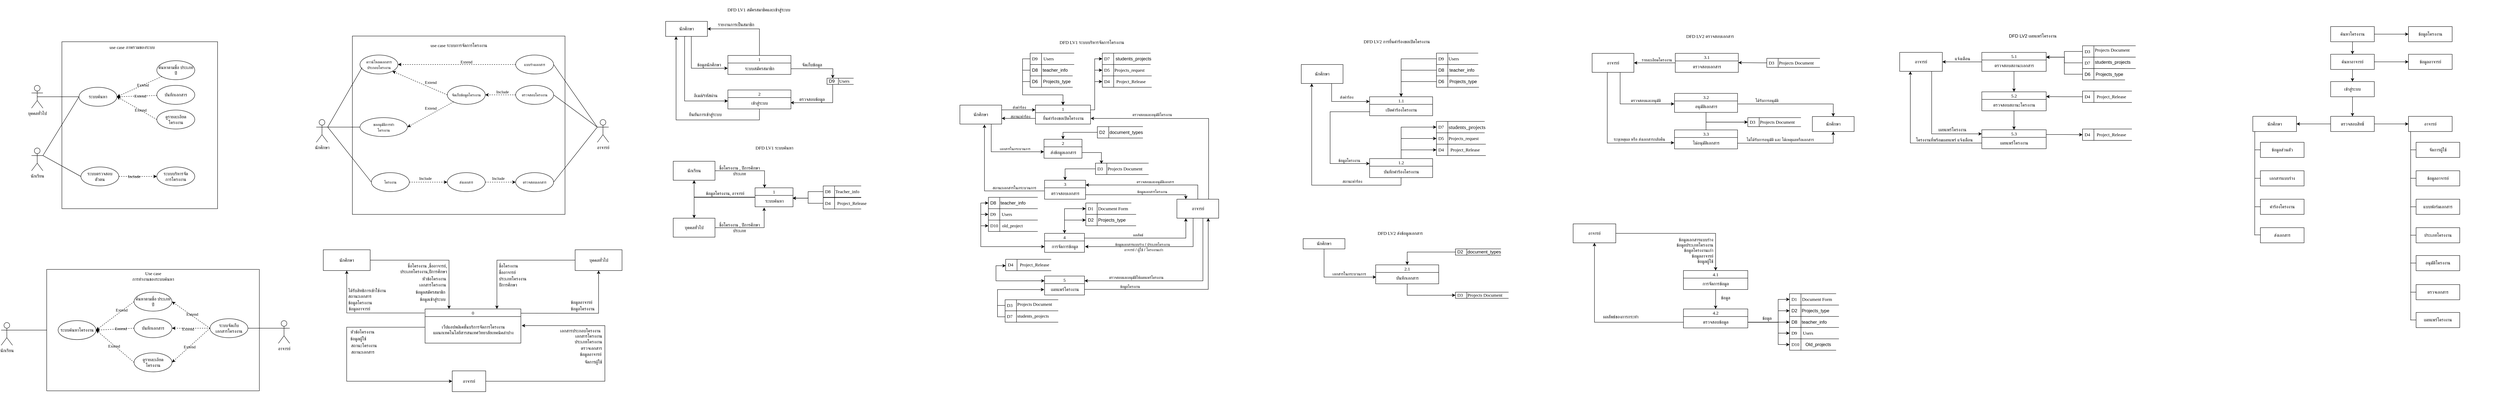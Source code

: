 <mxfile version="26.1.0">
  <diagram name="Page-1" id="NiP1_um2W-qjVFfPF-_h">
    <mxGraphModel dx="5045" dy="3280" grid="1" gridSize="10" guides="1" tooltips="1" connect="1" arrows="1" fold="1" page="1" pageScale="1" pageWidth="827" pageHeight="1169" math="0" shadow="0">
      <root>
        <mxCell id="0" />
        <mxCell id="1" parent="0" />
        <mxCell id="0Hs6mU-e-wpHHnGf_45k-3" value="" style="html=1;whiteSpace=wrap;fontFamily=Sarabun;fontSource=https%3A%2F%2Ffonts.googleapis.com%2Fcss%3Ffamily%3DSarabun;labelBorderColor=none;labelBackgroundColor=none;" parent="1" vertex="1">
          <mxGeometry x="-3140" y="-2210" width="410" height="440" as="geometry" />
        </mxCell>
        <mxCell id="0Hs6mU-e-wpHHnGf_45k-27" style="rounded=0;orthogonalLoop=1;jettySize=auto;html=1;exitX=0.5;exitY=0.5;exitDx=0;exitDy=0;exitPerimeter=0;entryX=0;entryY=0.5;entryDx=0;entryDy=0;endArrow=none;endFill=0;fontFamily=Sarabun;fontSource=https%3A%2F%2Ffonts.googleapis.com%2Fcss%3Ffamily%3DSarabun;labelBorderColor=none;labelBackgroundColor=none;" parent="1" source="0Hs6mU-e-wpHHnGf_45k-1" target="0Hs6mU-e-wpHHnGf_45k-4" edge="1">
          <mxGeometry relative="1" as="geometry" />
        </mxCell>
        <mxCell id="0Hs6mU-e-wpHHnGf_45k-1" value="บุคคลทั่วไป" style="shape=umlActor;verticalLabelPosition=bottom;verticalAlign=top;html=1;fontFamily=Sarabun;fontSource=https%3A%2F%2Ffonts.googleapis.com%2Fcss%3Ffamily%3DSarabun;labelBorderColor=none;labelBackgroundColor=none;" parent="1" vertex="1">
          <mxGeometry x="-3220" y="-2095" width="30" height="60" as="geometry" />
        </mxCell>
        <mxCell id="0Hs6mU-e-wpHHnGf_45k-24" style="rounded=0;orthogonalLoop=1;jettySize=auto;html=1;exitX=1;exitY=0.333;exitDx=0;exitDy=0;exitPerimeter=0;endArrow=none;endFill=0;entryX=0;entryY=0.5;entryDx=0;entryDy=0;fontFamily=Sarabun;fontSource=https%3A%2F%2Ffonts.googleapis.com%2Fcss%3Ffamily%3DSarabun;labelBorderColor=none;labelBackgroundColor=none;" parent="1" source="0Hs6mU-e-wpHHnGf_45k-2" target="0Hs6mU-e-wpHHnGf_45k-4" edge="1">
          <mxGeometry relative="1" as="geometry">
            <mxPoint x="-3110" y="-2110" as="targetPoint" />
          </mxGeometry>
        </mxCell>
        <mxCell id="0Hs6mU-e-wpHHnGf_45k-25" style="rounded=0;orthogonalLoop=1;jettySize=auto;html=1;exitX=1;exitY=0.333;exitDx=0;exitDy=0;exitPerimeter=0;entryX=0;entryY=0.5;entryDx=0;entryDy=0;endArrow=none;endFill=0;fontFamily=Sarabun;fontSource=https%3A%2F%2Ffonts.googleapis.com%2Fcss%3Ffamily%3DSarabun;labelBorderColor=none;labelBackgroundColor=none;" parent="1" source="0Hs6mU-e-wpHHnGf_45k-2" target="0Hs6mU-e-wpHHnGf_45k-5" edge="1">
          <mxGeometry relative="1" as="geometry" />
        </mxCell>
        <mxCell id="0Hs6mU-e-wpHHnGf_45k-2" value="นักเรียน" style="shape=umlActor;verticalLabelPosition=bottom;verticalAlign=top;html=1;fontFamily=Sarabun;fontSource=https%3A%2F%2Ffonts.googleapis.com%2Fcss%3Ffamily%3DSarabun;labelBorderColor=none;labelBackgroundColor=none;" parent="1" vertex="1">
          <mxGeometry x="-3220" y="-1930" width="30" height="60" as="geometry" />
        </mxCell>
        <mxCell id="0Hs6mU-e-wpHHnGf_45k-4" value="ระบบค้นหา" style="ellipse;whiteSpace=wrap;html=1;fontFamily=Sarabun;fontSource=https%3A%2F%2Ffonts.googleapis.com%2Fcss%3Ffamily%3DSarabun;labelBorderColor=none;labelBackgroundColor=none;" parent="1" vertex="1">
          <mxGeometry x="-3095" y="-2090" width="100" height="50" as="geometry" />
        </mxCell>
        <mxCell id="0Hs6mU-e-wpHHnGf_45k-21" style="rounded=0;orthogonalLoop=1;jettySize=auto;html=1;entryX=0;entryY=0.5;entryDx=0;entryDy=0;dashed=1;fontFamily=Sarabun;fontSource=https%3A%2F%2Ffonts.googleapis.com%2Fcss%3Ffamily%3DSarabun;labelBorderColor=none;labelBackgroundColor=none;" parent="1" source="0Hs6mU-e-wpHHnGf_45k-5" target="0Hs6mU-e-wpHHnGf_45k-20" edge="1">
          <mxGeometry relative="1" as="geometry" />
        </mxCell>
        <mxCell id="0Hs6mU-e-wpHHnGf_45k-22" value="Include" style="edgeLabel;html=1;align=center;verticalAlign=middle;resizable=0;points=[];fontFamily=Sarabun;fontSource=https%3A%2F%2Ffonts.googleapis.com%2Fcss%3Ffamily%3DSarabun;labelBorderColor=none;labelBackgroundColor=none;" parent="0Hs6mU-e-wpHHnGf_45k-21" vertex="1" connectable="0">
          <mxGeometry x="-0.213" relative="1" as="geometry">
            <mxPoint as="offset" />
          </mxGeometry>
        </mxCell>
        <mxCell id="0Hs6mU-e-wpHHnGf_45k-5" value="ระบบตรวจสอบ&lt;div&gt;ตัวตน&lt;/div&gt;" style="ellipse;whiteSpace=wrap;html=1;fontFamily=Sarabun;fontSource=https%3A%2F%2Ffonts.googleapis.com%2Fcss%3Ffamily%3DSarabun;labelBorderColor=none;labelBackgroundColor=none;" parent="1" vertex="1">
          <mxGeometry x="-3090" y="-1880" width="100" height="50" as="geometry" />
        </mxCell>
        <mxCell id="0Hs6mU-e-wpHHnGf_45k-12" style="rounded=0;orthogonalLoop=1;jettySize=auto;html=1;exitX=0;exitY=0.5;exitDx=0;exitDy=0;entryX=1;entryY=0.5;entryDx=0;entryDy=0;dashed=1;fontFamily=Sarabun;fontSource=https%3A%2F%2Ffonts.googleapis.com%2Fcss%3Ffamily%3DSarabun;labelBorderColor=none;labelBackgroundColor=none;" parent="1" source="0Hs6mU-e-wpHHnGf_45k-6" target="0Hs6mU-e-wpHHnGf_45k-4" edge="1">
          <mxGeometry relative="1" as="geometry" />
        </mxCell>
        <mxCell id="0Hs6mU-e-wpHHnGf_45k-19" value="Extend" style="edgeLabel;html=1;align=center;verticalAlign=middle;resizable=0;points=[];fontFamily=Sarabun;fontSource=https%3A%2F%2Ffonts.googleapis.com%2Fcss%3Ffamily%3DSarabun;labelBorderColor=none;labelBackgroundColor=none;" parent="0Hs6mU-e-wpHHnGf_45k-12" vertex="1" connectable="0">
          <mxGeometry x="-0.17" relative="1" as="geometry">
            <mxPoint as="offset" />
          </mxGeometry>
        </mxCell>
        <mxCell id="0Hs6mU-e-wpHHnGf_45k-6" value="ดูรายละเอียด&lt;div&gt;โครงงาน&lt;/div&gt;" style="ellipse;whiteSpace=wrap;html=1;fontFamily=Sarabun;fontSource=https%3A%2F%2Ffonts.googleapis.com%2Fcss%3Ffamily%3DSarabun;labelBorderColor=none;labelBackgroundColor=none;" parent="1" vertex="1">
          <mxGeometry x="-2890" y="-2030" width="100" height="50" as="geometry" />
        </mxCell>
        <mxCell id="0Hs6mU-e-wpHHnGf_45k-17" style="rounded=0;orthogonalLoop=1;jettySize=auto;html=1;entryX=1;entryY=0.5;entryDx=0;entryDy=0;dashed=1;fontFamily=Sarabun;fontSource=https%3A%2F%2Ffonts.googleapis.com%2Fcss%3Ffamily%3DSarabun;labelBorderColor=none;labelBackgroundColor=none;" parent="1" source="0Hs6mU-e-wpHHnGf_45k-7" target="0Hs6mU-e-wpHHnGf_45k-4" edge="1">
          <mxGeometry relative="1" as="geometry" />
        </mxCell>
        <mxCell id="0Hs6mU-e-wpHHnGf_45k-18" value="Extend" style="edgeLabel;html=1;align=center;verticalAlign=middle;resizable=0;points=[];fontFamily=Sarabun;fontSource=https%3A%2F%2Ffonts.googleapis.com%2Fcss%3Ffamily%3DSarabun;labelBorderColor=none;labelBackgroundColor=none;" parent="0Hs6mU-e-wpHHnGf_45k-17" vertex="1" connectable="0">
          <mxGeometry x="-0.153" relative="1" as="geometry">
            <mxPoint as="offset" />
          </mxGeometry>
        </mxCell>
        <mxCell id="0Hs6mU-e-wpHHnGf_45k-7" value="บันทึกเอกสาร" style="ellipse;whiteSpace=wrap;html=1;fontFamily=Sarabun;fontSource=https%3A%2F%2Ffonts.googleapis.com%2Fcss%3Ffamily%3DSarabun;labelBorderColor=none;labelBackgroundColor=none;" parent="1" vertex="1">
          <mxGeometry x="-2890" y="-2095" width="100" height="50" as="geometry" />
        </mxCell>
        <mxCell id="0Hs6mU-e-wpHHnGf_45k-10" style="rounded=0;orthogonalLoop=1;jettySize=auto;html=1;entryX=1;entryY=0.5;entryDx=0;entryDy=0;dashed=1;fontFamily=Sarabun;fontSource=https%3A%2F%2Ffonts.googleapis.com%2Fcss%3Ffamily%3DSarabun;labelBorderColor=none;labelBackgroundColor=none;" parent="1" source="0Hs6mU-e-wpHHnGf_45k-8" target="0Hs6mU-e-wpHHnGf_45k-4" edge="1">
          <mxGeometry relative="1" as="geometry" />
        </mxCell>
        <mxCell id="0Hs6mU-e-wpHHnGf_45k-13" value="Extend" style="edgeLabel;html=1;align=center;verticalAlign=middle;resizable=0;points=[];fontFamily=Sarabun;fontSource=https%3A%2F%2Ffonts.googleapis.com%2Fcss%3Ffamily%3DSarabun;labelBorderColor=none;labelBackgroundColor=none;" parent="0Hs6mU-e-wpHHnGf_45k-10" vertex="1" connectable="0">
          <mxGeometry x="-0.154" y="-1" relative="1" as="geometry">
            <mxPoint as="offset" />
          </mxGeometry>
        </mxCell>
        <mxCell id="0Hs6mU-e-wpHHnGf_45k-8" value="ค้นหาตามชื่อ ประเภท ปี" style="ellipse;whiteSpace=wrap;html=1;fontFamily=Sarabun;fontSource=https%3A%2F%2Ffonts.googleapis.com%2Fcss%3Ffamily%3DSarabun;labelBorderColor=none;labelBackgroundColor=none;" parent="1" vertex="1">
          <mxGeometry x="-2890" y="-2160" width="100" height="50" as="geometry" />
        </mxCell>
        <mxCell id="0Hs6mU-e-wpHHnGf_45k-20" value="ระบบบริหารจัด&lt;div&gt;การโครงงาน&lt;/div&gt;" style="ellipse;whiteSpace=wrap;html=1;fontFamily=Sarabun;fontSource=https%3A%2F%2Ffonts.googleapis.com%2Fcss%3Ffamily%3DSarabun;labelBorderColor=none;labelBackgroundColor=none;" parent="1" vertex="1">
          <mxGeometry x="-2890" y="-1880" width="100" height="50" as="geometry" />
        </mxCell>
        <mxCell id="0Hs6mU-e-wpHHnGf_45k-38" style="rounded=0;orthogonalLoop=1;jettySize=auto;html=1;exitX=1;exitY=0.333;exitDx=0;exitDy=0;exitPerimeter=0;entryX=0;entryY=0.5;entryDx=0;entryDy=0;endArrow=none;endFill=0;fontFamily=Sarabun;fontSource=https%3A%2F%2Ffonts.googleapis.com%2Fcss%3Ffamily%3DSarabun;labelBorderColor=none;labelBackgroundColor=none;" parent="1" source="0Hs6mU-e-wpHHnGf_45k-30" target="0Hs6mU-e-wpHHnGf_45k-33" edge="1">
          <mxGeometry relative="1" as="geometry" />
        </mxCell>
        <mxCell id="0Hs6mU-e-wpHHnGf_45k-30" value="นักเรียน" style="shape=umlActor;verticalLabelPosition=bottom;verticalAlign=top;html=1;fontFamily=Sarabun;fontSource=https%3A%2F%2Ffonts.googleapis.com%2Fcss%3Ffamily%3DSarabun;labelBorderColor=none;labelBackgroundColor=none;" parent="1" vertex="1">
          <mxGeometry x="-3300" y="-1470" width="30" height="60" as="geometry" />
        </mxCell>
        <mxCell id="0Hs6mU-e-wpHHnGf_45k-31" value="" style="html=1;whiteSpace=wrap;fontFamily=Sarabun;fontSource=https%3A%2F%2Ffonts.googleapis.com%2Fcss%3Ffamily%3DSarabun;labelBorderColor=none;labelBackgroundColor=none;" parent="1" vertex="1">
          <mxGeometry x="-3180" y="-1610" width="560" height="320" as="geometry" />
        </mxCell>
        <mxCell id="0Hs6mU-e-wpHHnGf_45k-39" style="rounded=0;orthogonalLoop=1;jettySize=auto;html=1;exitX=0;exitY=0.333;exitDx=0;exitDy=0;exitPerimeter=0;entryX=1;entryY=0.5;entryDx=0;entryDy=0;endArrow=none;endFill=0;fontFamily=Sarabun;fontSource=https%3A%2F%2Ffonts.googleapis.com%2Fcss%3Ffamily%3DSarabun;labelBorderColor=none;labelBackgroundColor=none;" parent="1" source="0Hs6mU-e-wpHHnGf_45k-32" target="0Hs6mU-e-wpHHnGf_45k-37" edge="1">
          <mxGeometry relative="1" as="geometry" />
        </mxCell>
        <mxCell id="0Hs6mU-e-wpHHnGf_45k-32" value="อาจารย์" style="shape=umlActor;verticalLabelPosition=bottom;verticalAlign=top;html=1;fontFamily=Sarabun;fontSource=https%3A%2F%2Ffonts.googleapis.com%2Fcss%3Ffamily%3DSarabun;labelBorderColor=none;labelBackgroundColor=none;" parent="1" vertex="1">
          <mxGeometry x="-2570" y="-1475" width="30" height="60" as="geometry" />
        </mxCell>
        <mxCell id="0Hs6mU-e-wpHHnGf_45k-33" value="ระบบค้นหาโครงงาน" style="ellipse;whiteSpace=wrap;html=1;fontFamily=Sarabun;fontSource=https%3A%2F%2Ffonts.googleapis.com%2Fcss%3Ffamily%3DSarabun;labelBorderColor=none;labelBackgroundColor=none;" parent="1" vertex="1">
          <mxGeometry x="-3150" y="-1475" width="100" height="50" as="geometry" />
        </mxCell>
        <mxCell id="0Hs6mU-e-wpHHnGf_45k-40" style="rounded=0;orthogonalLoop=1;jettySize=auto;html=1;entryX=1;entryY=0.5;entryDx=0;entryDy=0;dashed=1;exitX=0;exitY=0.5;exitDx=0;exitDy=0;fontFamily=Sarabun;fontSource=https%3A%2F%2Ffonts.googleapis.com%2Fcss%3Ffamily%3DSarabun;labelBorderColor=none;labelBackgroundColor=none;" parent="1" source="0Hs6mU-e-wpHHnGf_45k-34" target="0Hs6mU-e-wpHHnGf_45k-33" edge="1">
          <mxGeometry relative="1" as="geometry" />
        </mxCell>
        <mxCell id="0Hs6mU-e-wpHHnGf_45k-47" value="Extend" style="edgeLabel;html=1;align=center;verticalAlign=middle;resizable=0;points=[];fontFamily=Sarabun;fontSource=https%3A%2F%2Ffonts.googleapis.com%2Fcss%3Ffamily%3DSarabun;labelBorderColor=none;labelBackgroundColor=none;" parent="0Hs6mU-e-wpHHnGf_45k-40" vertex="1" connectable="0">
          <mxGeometry x="-0.366" y="-2" relative="1" as="geometry">
            <mxPoint as="offset" />
          </mxGeometry>
        </mxCell>
        <mxCell id="0Hs6mU-e-wpHHnGf_45k-34" value="ค้นหาตามชื่อ ประเภท ปี" style="ellipse;whiteSpace=wrap;html=1;fontFamily=Sarabun;fontSource=https%3A%2F%2Ffonts.googleapis.com%2Fcss%3Ffamily%3DSarabun;labelBorderColor=none;labelBackgroundColor=none;" parent="1" vertex="1">
          <mxGeometry x="-2950" y="-1550" width="100" height="50" as="geometry" />
        </mxCell>
        <mxCell id="0Hs6mU-e-wpHHnGf_45k-43" style="rounded=0;orthogonalLoop=1;jettySize=auto;html=1;entryX=1;entryY=0.5;entryDx=0;entryDy=0;dashed=1;exitX=0;exitY=0.5;exitDx=0;exitDy=0;fontFamily=Sarabun;fontSource=https%3A%2F%2Ffonts.googleapis.com%2Fcss%3Ffamily%3DSarabun;labelBorderColor=none;labelBackgroundColor=none;" parent="1" source="0Hs6mU-e-wpHHnGf_45k-35" target="0Hs6mU-e-wpHHnGf_45k-33" edge="1">
          <mxGeometry relative="1" as="geometry" />
        </mxCell>
        <mxCell id="0Hs6mU-e-wpHHnGf_45k-48" value="Extend" style="edgeLabel;html=1;align=center;verticalAlign=middle;resizable=0;points=[];fontFamily=Sarabun;fontSource=https%3A%2F%2Ffonts.googleapis.com%2Fcss%3Ffamily%3DSarabun;labelBorderColor=none;labelBackgroundColor=none;" parent="0Hs6mU-e-wpHHnGf_45k-43" vertex="1" connectable="0">
          <mxGeometry x="-0.312" y="-1" relative="1" as="geometry">
            <mxPoint x="-1" as="offset" />
          </mxGeometry>
        </mxCell>
        <mxCell id="0Hs6mU-e-wpHHnGf_45k-35" value="บันทึกเอกสาร" style="ellipse;whiteSpace=wrap;html=1;fontFamily=Sarabun;fontSource=https%3A%2F%2Ffonts.googleapis.com%2Fcss%3Ffamily%3DSarabun;labelBorderColor=none;labelBackgroundColor=none;" parent="1" vertex="1">
          <mxGeometry x="-2950" y="-1480" width="100" height="50" as="geometry" />
        </mxCell>
        <mxCell id="0Hs6mU-e-wpHHnGf_45k-42" style="rounded=0;orthogonalLoop=1;jettySize=auto;html=1;entryX=1;entryY=0.5;entryDx=0;entryDy=0;dashed=1;exitX=0;exitY=0.5;exitDx=0;exitDy=0;fontFamily=Sarabun;fontSource=https%3A%2F%2Ffonts.googleapis.com%2Fcss%3Ffamily%3DSarabun;labelBorderColor=none;labelBackgroundColor=none;" parent="1" source="0Hs6mU-e-wpHHnGf_45k-36" target="0Hs6mU-e-wpHHnGf_45k-33" edge="1">
          <mxGeometry relative="1" as="geometry" />
        </mxCell>
        <mxCell id="0Hs6mU-e-wpHHnGf_45k-49" value="Extend" style="edgeLabel;html=1;align=center;verticalAlign=middle;resizable=0;points=[];fontFamily=Sarabun;fontSource=https%3A%2F%2Ffonts.googleapis.com%2Fcss%3Ffamily%3DSarabun;labelBorderColor=none;labelBackgroundColor=none;" parent="0Hs6mU-e-wpHHnGf_45k-42" vertex="1" connectable="0">
          <mxGeometry x="0.046" y="2" relative="1" as="geometry">
            <mxPoint as="offset" />
          </mxGeometry>
        </mxCell>
        <mxCell id="0Hs6mU-e-wpHHnGf_45k-36" value="ดูรายละเอียด&lt;div&gt;โครงงาน&lt;/div&gt;" style="ellipse;whiteSpace=wrap;html=1;fontFamily=Sarabun;fontSource=https%3A%2F%2Ffonts.googleapis.com%2Fcss%3Ffamily%3DSarabun;labelBorderColor=none;labelBackgroundColor=none;" parent="1" vertex="1">
          <mxGeometry x="-2950" y="-1390" width="100" height="50" as="geometry" />
        </mxCell>
        <mxCell id="0Hs6mU-e-wpHHnGf_45k-44" style="rounded=0;orthogonalLoop=1;jettySize=auto;html=1;entryX=1;entryY=0.5;entryDx=0;entryDy=0;dashed=1;exitX=0;exitY=0.5;exitDx=0;exitDy=0;fontFamily=Sarabun;fontSource=https%3A%2F%2Ffonts.googleapis.com%2Fcss%3Ffamily%3DSarabun;labelBorderColor=none;labelBackgroundColor=none;" parent="1" source="0Hs6mU-e-wpHHnGf_45k-37" target="0Hs6mU-e-wpHHnGf_45k-34" edge="1">
          <mxGeometry relative="1" as="geometry" />
        </mxCell>
        <mxCell id="0Hs6mU-e-wpHHnGf_45k-50" value="Extend" style="edgeLabel;html=1;align=center;verticalAlign=middle;resizable=0;points=[];fontFamily=Sarabun;fontSource=https%3A%2F%2Ffonts.googleapis.com%2Fcss%3Ffamily%3DSarabun;labelBorderColor=none;labelBackgroundColor=none;" parent="0Hs6mU-e-wpHHnGf_45k-44" vertex="1" connectable="0">
          <mxGeometry x="-0.02" y="-4" relative="1" as="geometry">
            <mxPoint as="offset" />
          </mxGeometry>
        </mxCell>
        <mxCell id="0Hs6mU-e-wpHHnGf_45k-45" style="rounded=0;orthogonalLoop=1;jettySize=auto;html=1;entryX=1;entryY=0.5;entryDx=0;entryDy=0;dashed=1;exitX=0;exitY=0.5;exitDx=0;exitDy=0;fontFamily=Sarabun;fontSource=https%3A%2F%2Ffonts.googleapis.com%2Fcss%3Ffamily%3DSarabun;labelBorderColor=none;labelBackgroundColor=none;" parent="1" source="0Hs6mU-e-wpHHnGf_45k-37" target="0Hs6mU-e-wpHHnGf_45k-35" edge="1">
          <mxGeometry relative="1" as="geometry" />
        </mxCell>
        <mxCell id="0Hs6mU-e-wpHHnGf_45k-51" value="Extend" style="edgeLabel;html=1;align=center;verticalAlign=middle;resizable=0;points=[];fontFamily=Sarabun;fontSource=https%3A%2F%2Ffonts.googleapis.com%2Fcss%3Ffamily%3DSarabun;labelBorderColor=none;labelBackgroundColor=none;" parent="0Hs6mU-e-wpHHnGf_45k-45" vertex="1" connectable="0">
          <mxGeometry x="0.161" y="2" relative="1" as="geometry">
            <mxPoint as="offset" />
          </mxGeometry>
        </mxCell>
        <mxCell id="0Hs6mU-e-wpHHnGf_45k-46" style="rounded=0;orthogonalLoop=1;jettySize=auto;html=1;entryX=1;entryY=0.5;entryDx=0;entryDy=0;dashed=1;exitX=0;exitY=0.5;exitDx=0;exitDy=0;fontFamily=Sarabun;fontSource=https%3A%2F%2Ffonts.googleapis.com%2Fcss%3Ffamily%3DSarabun;labelBorderColor=none;labelBackgroundColor=none;" parent="1" source="0Hs6mU-e-wpHHnGf_45k-37" target="0Hs6mU-e-wpHHnGf_45k-36" edge="1">
          <mxGeometry relative="1" as="geometry" />
        </mxCell>
        <mxCell id="0Hs6mU-e-wpHHnGf_45k-52" value="Extend" style="edgeLabel;html=1;align=center;verticalAlign=middle;resizable=0;points=[];fontFamily=Sarabun;fontSource=https%3A%2F%2Ffonts.googleapis.com%2Fcss%3Ffamily%3DSarabun;labelBorderColor=none;labelBackgroundColor=none;" parent="0Hs6mU-e-wpHHnGf_45k-46" vertex="1" connectable="0">
          <mxGeometry x="0.08" relative="1" as="geometry">
            <mxPoint as="offset" />
          </mxGeometry>
        </mxCell>
        <mxCell id="0Hs6mU-e-wpHHnGf_45k-37" value="ระบบจัดเก็บ&lt;div&gt;เอกสารโครงงาน&lt;/div&gt;" style="ellipse;whiteSpace=wrap;html=1;fontFamily=Sarabun;fontSource=https%3A%2F%2Ffonts.googleapis.com%2Fcss%3Ffamily%3DSarabun;labelBorderColor=none;labelBackgroundColor=none;" parent="1" vertex="1">
          <mxGeometry x="-2750" y="-1480" width="100" height="50" as="geometry" />
        </mxCell>
        <mxCell id="D9_A-52A2xUWyffd58kj-2" value="" style="html=1;dashed=0;whiteSpace=wrap;fontFamily=Sarabun;fontSource=https%3A%2F%2Ffonts.googleapis.com%2Fcss%3Ffamily%3DSarabun;labelBorderColor=none;labelBackgroundColor=none;" parent="1" vertex="1">
          <mxGeometry x="-2375" y="-2225" width="560" height="470" as="geometry" />
        </mxCell>
        <mxCell id="D9_A-52A2xUWyffd58kj-4" value="&lt;span style=&quot;font-size: 10px;&quot;&gt;ดาวน์โหลดเอกสาร&lt;/span&gt;&lt;div&gt;&lt;span style=&quot;font-size: 10px;&quot;&gt;ประกอบโครงงาน&lt;/span&gt;&lt;/div&gt;" style="shape=ellipse;html=1;dashed=0;whiteSpace=wrap;perimeter=ellipsePerimeter;fontFamily=Sarabun;fontSource=https%3A%2F%2Ffonts.googleapis.com%2Fcss%3Ffamily%3DSarabun;labelBorderColor=none;labelBackgroundColor=none;" parent="1" vertex="1">
          <mxGeometry x="-2355" y="-2175" width="100" height="50" as="geometry" />
        </mxCell>
        <mxCell id="D9_A-52A2xUWyffd58kj-8" value="&lt;span style=&quot;font-size: 10px;&quot;&gt;ส่งเอกสาร&lt;/span&gt;" style="shape=ellipse;html=1;dashed=0;whiteSpace=wrap;perimeter=ellipsePerimeter;fontFamily=Sarabun;fontSource=https%3A%2F%2Ffonts.googleapis.com%2Fcss%3Ffamily%3DSarabun;labelBorderColor=none;labelBackgroundColor=none;" parent="1" vertex="1">
          <mxGeometry x="-2125" y="-1865" width="100" height="50" as="geometry" />
        </mxCell>
        <mxCell id="0Hs6mU-e-wpHHnGf_45k-54" style="rounded=0;orthogonalLoop=1;jettySize=auto;html=1;entryX=1;entryY=0.5;entryDx=0;entryDy=0;dashed=1;fontFamily=Sarabun;fontSource=https%3A%2F%2Ffonts.googleapis.com%2Fcss%3Ffamily%3DSarabun;labelBorderColor=none;labelBackgroundColor=none;" parent="1" source="D9_A-52A2xUWyffd58kj-9" target="D9_A-52A2xUWyffd58kj-13" edge="1">
          <mxGeometry relative="1" as="geometry" />
        </mxCell>
        <mxCell id="0Hs6mU-e-wpHHnGf_45k-55" value="Extend" style="edgeLabel;html=1;align=center;verticalAlign=middle;resizable=0;points=[];fontFamily=Sarabun;fontSource=https%3A%2F%2Ffonts.googleapis.com%2Fcss%3Ffamily%3DSarabun;labelBorderColor=none;labelBackgroundColor=none;" parent="0Hs6mU-e-wpHHnGf_45k-54" vertex="1" connectable="0">
          <mxGeometry x="-0.079" relative="1" as="geometry">
            <mxPoint x="-5" y="-14" as="offset" />
          </mxGeometry>
        </mxCell>
        <mxCell id="D9_A-52A2xUWyffd58kj-9" value="&lt;span style=&quot;font-size: 10px;&quot;&gt;จัดเก็บข้อมูลโครงงาน&lt;/span&gt;" style="shape=ellipse;html=1;dashed=0;whiteSpace=wrap;perimeter=ellipsePerimeter;fontFamily=Sarabun;fontSource=https%3A%2F%2Ffonts.googleapis.com%2Fcss%3Ffamily%3DSarabun;labelBorderColor=none;labelBackgroundColor=none;" parent="1" vertex="1">
          <mxGeometry x="-2125" y="-2095" width="100" height="50" as="geometry" />
        </mxCell>
        <mxCell id="D9_A-52A2xUWyffd58kj-43" style="rounded=0;orthogonalLoop=1;jettySize=auto;html=1;entryX=1;entryY=0.5;entryDx=0;entryDy=0;dashed=1;fontFamily=Sarabun;fontSource=https%3A%2F%2Ffonts.googleapis.com%2Fcss%3Ffamily%3DSarabun;labelBorderColor=none;labelBackgroundColor=none;" parent="1" source="D9_A-52A2xUWyffd58kj-10" target="D9_A-52A2xUWyffd58kj-4" edge="1">
          <mxGeometry relative="1" as="geometry" />
        </mxCell>
        <mxCell id="D9_A-52A2xUWyffd58kj-50" value="Extend" style="edgeLabel;html=1;align=center;verticalAlign=middle;resizable=0;points=[];fontFamily=Sarabun;fontSource=https%3A%2F%2Ffonts.googleapis.com%2Fcss%3Ffamily%3DSarabun;labelBorderColor=none;labelBackgroundColor=none;" parent="D9_A-52A2xUWyffd58kj-43" vertex="1" connectable="0">
          <mxGeometry x="-0.148" relative="1" as="geometry">
            <mxPoint x="2" y="-7" as="offset" />
          </mxGeometry>
        </mxCell>
        <mxCell id="D9_A-52A2xUWyffd58kj-10" value="&lt;span style=&quot;font-size: 10px;&quot;&gt;แบบร่างเอกสาร&lt;/span&gt;" style="shape=ellipse;html=1;dashed=0;whiteSpace=wrap;perimeter=ellipsePerimeter;fontFamily=Sarabun;fontSource=https%3A%2F%2Ffonts.googleapis.com%2Fcss%3Ffamily%3DSarabun;labelBorderColor=none;labelBackgroundColor=none;" parent="1" vertex="1">
          <mxGeometry x="-1945" y="-2175" width="100" height="50" as="geometry" />
        </mxCell>
        <mxCell id="D9_A-52A2xUWyffd58kj-12" value="&lt;span style=&quot;font-size: 10px;&quot;&gt;ตรวจสอบเอกสาร&lt;/span&gt;" style="shape=ellipse;html=1;dashed=0;whiteSpace=wrap;perimeter=ellipsePerimeter;fontFamily=Sarabun;fontSource=https%3A%2F%2Ffonts.googleapis.com%2Fcss%3Ffamily%3DSarabun;labelBorderColor=none;labelBackgroundColor=none;" parent="1" vertex="1">
          <mxGeometry x="-1945" y="-1865" width="100" height="50" as="geometry" />
        </mxCell>
        <mxCell id="D9_A-52A2xUWyffd58kj-13" value="&lt;span style=&quot;font-size: 10px;&quot;&gt;ขออนุมัติการทำ&lt;/span&gt;&lt;div&gt;&lt;span style=&quot;font-size: 10px;&quot;&gt;โครงงาน&lt;/span&gt;&lt;/div&gt;" style="shape=ellipse;html=1;dashed=0;whiteSpace=wrap;perimeter=ellipsePerimeter;fontFamily=Sarabun;fontSource=https%3A%2F%2Ffonts.googleapis.com%2Fcss%3Ffamily%3DSarabun;labelBorderColor=none;labelBackgroundColor=none;" parent="1" vertex="1">
          <mxGeometry x="-2355" y="-2010" width="125" height="50" as="geometry" />
        </mxCell>
        <mxCell id="D9_A-52A2xUWyffd58kj-35" style="rounded=0;orthogonalLoop=1;jettySize=auto;html=1;exitX=1;exitY=0.333;exitDx=0;exitDy=0;exitPerimeter=0;entryX=0;entryY=0.5;entryDx=0;entryDy=0;endArrow=none;endFill=0;fontFamily=Sarabun;fontSource=https%3A%2F%2Ffonts.googleapis.com%2Fcss%3Ffamily%3DSarabun;labelBorderColor=none;labelBackgroundColor=none;" parent="1" source="D9_A-52A2xUWyffd58kj-19" target="D9_A-52A2xUWyffd58kj-34" edge="1">
          <mxGeometry relative="1" as="geometry" />
        </mxCell>
        <mxCell id="D9_A-52A2xUWyffd58kj-19" value="นักศึกษา" style="shape=umlActor;verticalLabelPosition=bottom;verticalAlign=top;html=1;outlineConnect=0;fontFamily=Sarabun;fontSource=https%3A%2F%2Ffonts.googleapis.com%2Fcss%3Ffamily%3DSarabun;labelBorderColor=none;labelBackgroundColor=none;" parent="1" vertex="1">
          <mxGeometry x="-2470" y="-2005" width="30" height="60" as="geometry" />
        </mxCell>
        <mxCell id="D9_A-52A2xUWyffd58kj-41" style="rounded=0;orthogonalLoop=1;jettySize=auto;html=1;entryX=1;entryY=0.5;entryDx=0;entryDy=0;exitX=0;exitY=0.333;exitDx=0;exitDy=0;exitPerimeter=0;endArrow=none;endFill=0;fontFamily=Sarabun;fontSource=https%3A%2F%2Ffonts.googleapis.com%2Fcss%3Ffamily%3DSarabun;labelBorderColor=none;labelBackgroundColor=none;" parent="1" source="D9_A-52A2xUWyffd58kj-23" target="D9_A-52A2xUWyffd58kj-12" edge="1">
          <mxGeometry relative="1" as="geometry" />
        </mxCell>
        <mxCell id="D9_A-52A2xUWyffd58kj-42" style="rounded=0;orthogonalLoop=1;jettySize=auto;html=1;exitX=0;exitY=0.333;exitDx=0;exitDy=0;exitPerimeter=0;entryX=1;entryY=0.5;entryDx=0;entryDy=0;endArrow=none;endFill=0;fontFamily=Sarabun;fontSource=https%3A%2F%2Ffonts.googleapis.com%2Fcss%3Ffamily%3DSarabun;labelBorderColor=none;labelBackgroundColor=none;" parent="1" source="D9_A-52A2xUWyffd58kj-23" target="D9_A-52A2xUWyffd58kj-10" edge="1">
          <mxGeometry relative="1" as="geometry" />
        </mxCell>
        <mxCell id="D9_A-52A2xUWyffd58kj-47" style="rounded=0;orthogonalLoop=1;jettySize=auto;html=1;exitX=0;exitY=0.333;exitDx=0;exitDy=0;exitPerimeter=0;entryX=1;entryY=0.5;entryDx=0;entryDy=0;endArrow=none;endFill=0;fontFamily=Sarabun;fontSource=https%3A%2F%2Ffonts.googleapis.com%2Fcss%3Ffamily%3DSarabun;labelBorderColor=none;labelBackgroundColor=none;" parent="1" source="D9_A-52A2xUWyffd58kj-23" target="D9_A-52A2xUWyffd58kj-46" edge="1">
          <mxGeometry relative="1" as="geometry" />
        </mxCell>
        <mxCell id="D9_A-52A2xUWyffd58kj-23" value="อาจารย์" style="shape=umlActor;verticalLabelPosition=bottom;verticalAlign=top;html=1;outlineConnect=0;fontFamily=Sarabun;fontSource=https%3A%2F%2Ffonts.googleapis.com%2Fcss%3Ffamily%3DSarabun;labelBorderColor=none;labelBackgroundColor=none;" parent="1" vertex="1">
          <mxGeometry x="-1730" y="-2005" width="30" height="60" as="geometry" />
        </mxCell>
        <mxCell id="D9_A-52A2xUWyffd58kj-24" value="" style="endArrow=classic;html=1;rounded=0;entryX=1;entryY=1;entryDx=0;entryDy=0;dashed=1;exitX=0;exitY=0.5;exitDx=0;exitDy=0;fontFamily=Sarabun;fontSource=https%3A%2F%2Ffonts.googleapis.com%2Fcss%3Ffamily%3DSarabun;labelBorderColor=none;labelBackgroundColor=none;" parent="1" source="D9_A-52A2xUWyffd58kj-9" target="D9_A-52A2xUWyffd58kj-4" edge="1">
          <mxGeometry width="50" height="50" relative="1" as="geometry">
            <mxPoint x="-2117" y="-1970" as="sourcePoint" />
            <mxPoint x="-2067" y="-2020" as="targetPoint" />
          </mxGeometry>
        </mxCell>
        <mxCell id="D9_A-52A2xUWyffd58kj-55" value="Extend" style="edgeLabel;html=1;align=center;verticalAlign=middle;resizable=0;points=[];fontFamily=Sarabun;fontSource=https%3A%2F%2Ffonts.googleapis.com%2Fcss%3Ffamily%3DSarabun;labelBorderColor=none;labelBackgroundColor=none;" parent="D9_A-52A2xUWyffd58kj-24" vertex="1" connectable="0">
          <mxGeometry x="-0.129" y="-1" relative="1" as="geometry">
            <mxPoint x="18" y="-5" as="offset" />
          </mxGeometry>
        </mxCell>
        <mxCell id="D9_A-52A2xUWyffd58kj-25" value="" style="endArrow=none;html=1;rounded=0;entryX=0.057;entryY=0.661;entryDx=0;entryDy=0;entryPerimeter=0;exitX=1;exitY=0.333;exitDx=0;exitDy=0;exitPerimeter=0;endFill=0;fontFamily=Sarabun;fontSource=https%3A%2F%2Ffonts.googleapis.com%2Fcss%3Ffamily%3DSarabun;labelBorderColor=none;labelBackgroundColor=none;" parent="1" source="D9_A-52A2xUWyffd58kj-19" target="D9_A-52A2xUWyffd58kj-4" edge="1">
          <mxGeometry width="50" height="50" relative="1" as="geometry">
            <mxPoint x="-2455" y="-1955" as="sourcePoint" />
            <mxPoint x="-2415" y="-1988" as="targetPoint" />
          </mxGeometry>
        </mxCell>
        <mxCell id="D9_A-52A2xUWyffd58kj-28" value="" style="endArrow=none;html=1;rounded=0;entryX=0;entryY=0.5;entryDx=0;entryDy=0;exitX=1;exitY=0.333;exitDx=0;exitDy=0;exitPerimeter=0;endFill=0;fontFamily=Sarabun;fontSource=https%3A%2F%2Ffonts.googleapis.com%2Fcss%3Ffamily%3DSarabun;labelBorderColor=none;labelBackgroundColor=none;" parent="1" source="D9_A-52A2xUWyffd58kj-19" target="D9_A-52A2xUWyffd58kj-13" edge="1">
          <mxGeometry width="50" height="50" relative="1" as="geometry">
            <mxPoint x="-2445" y="-1925" as="sourcePoint" />
            <mxPoint x="-2319" y="-2107" as="targetPoint" />
          </mxGeometry>
        </mxCell>
        <mxCell id="D9_A-52A2xUWyffd58kj-33" value="" style="endArrow=classic;html=1;rounded=0;dashed=1;exitX=1;exitY=0.5;exitDx=0;exitDy=0;fontFamily=Sarabun;fontSource=https%3A%2F%2Ffonts.googleapis.com%2Fcss%3Ffamily%3DSarabun;labelBorderColor=none;labelBackgroundColor=none;" parent="1" source="D9_A-52A2xUWyffd58kj-8" target="D9_A-52A2xUWyffd58kj-12" edge="1">
          <mxGeometry width="50" height="50" relative="1" as="geometry">
            <mxPoint x="-2099" y="-1945" as="sourcePoint" />
            <mxPoint x="-2049" y="-1995" as="targetPoint" />
          </mxGeometry>
        </mxCell>
        <mxCell id="D9_A-52A2xUWyffd58kj-58" value="Include" style="edgeLabel;html=1;align=center;verticalAlign=middle;resizable=0;points=[];fontFamily=Sarabun;fontSource=https%3A%2F%2Ffonts.googleapis.com%2Fcss%3Ffamily%3DSarabun;labelBorderColor=none;labelBackgroundColor=none;" parent="D9_A-52A2xUWyffd58kj-33" vertex="1" connectable="0">
          <mxGeometry x="-0.174" y="-1" relative="1" as="geometry">
            <mxPoint x="1" y="-11" as="offset" />
          </mxGeometry>
        </mxCell>
        <mxCell id="D9_A-52A2xUWyffd58kj-56" style="rounded=0;orthogonalLoop=1;jettySize=auto;html=1;exitX=1;exitY=0.5;exitDx=0;exitDy=0;entryX=0;entryY=0.5;entryDx=0;entryDy=0;dashed=1;fontFamily=Sarabun;fontSource=https%3A%2F%2Ffonts.googleapis.com%2Fcss%3Ffamily%3DSarabun;labelBorderColor=none;labelBackgroundColor=none;" parent="1" source="D9_A-52A2xUWyffd58kj-34" target="D9_A-52A2xUWyffd58kj-8" edge="1">
          <mxGeometry relative="1" as="geometry" />
        </mxCell>
        <mxCell id="D9_A-52A2xUWyffd58kj-57" value="Include" style="edgeLabel;html=1;align=center;verticalAlign=middle;resizable=0;points=[];fontFamily=Sarabun;fontSource=https%3A%2F%2Ffonts.googleapis.com%2Fcss%3Ffamily%3DSarabun;labelBorderColor=none;labelBackgroundColor=none;" parent="D9_A-52A2xUWyffd58kj-56" vertex="1" connectable="0">
          <mxGeometry x="-0.054" relative="1" as="geometry">
            <mxPoint x="-6" y="-10" as="offset" />
          </mxGeometry>
        </mxCell>
        <mxCell id="D9_A-52A2xUWyffd58kj-34" value="&lt;div&gt;&lt;span style=&quot;font-size: 10px;&quot;&gt;โครงงาน&lt;/span&gt;&lt;/div&gt;" style="shape=ellipse;html=1;dashed=0;whiteSpace=wrap;perimeter=ellipsePerimeter;fontFamily=Sarabun;fontSource=https%3A%2F%2Ffonts.googleapis.com%2Fcss%3Ffamily%3DSarabun;labelBorderColor=none;labelBackgroundColor=none;" parent="1" vertex="1">
          <mxGeometry x="-2325" y="-1865" width="100" height="50" as="geometry" />
        </mxCell>
        <mxCell id="D9_A-52A2xUWyffd58kj-48" style="rounded=0;orthogonalLoop=1;jettySize=auto;html=1;exitX=0;exitY=0.5;exitDx=0;exitDy=0;entryX=1;entryY=0.5;entryDx=0;entryDy=0;endArrow=classic;endFill=1;dashed=1;fontFamily=Sarabun;fontSource=https%3A%2F%2Ffonts.googleapis.com%2Fcss%3Ffamily%3DSarabun;labelBorderColor=none;labelBackgroundColor=none;" parent="1" source="D9_A-52A2xUWyffd58kj-46" target="D9_A-52A2xUWyffd58kj-9" edge="1">
          <mxGeometry relative="1" as="geometry">
            <Array as="points" />
          </mxGeometry>
        </mxCell>
        <mxCell id="D9_A-52A2xUWyffd58kj-54" value="Include" style="edgeLabel;html=1;align=center;verticalAlign=middle;resizable=0;points=[];fontFamily=Sarabun;fontSource=https%3A%2F%2Ffonts.googleapis.com%2Fcss%3Ffamily%3DSarabun;labelBorderColor=none;labelBackgroundColor=none;" parent="D9_A-52A2xUWyffd58kj-48" vertex="1" connectable="0">
          <mxGeometry x="-0.051" relative="1" as="geometry">
            <mxPoint x="3" y="-8" as="offset" />
          </mxGeometry>
        </mxCell>
        <mxCell id="D9_A-52A2xUWyffd58kj-46" value="&lt;span style=&quot;font-size: 10px;&quot;&gt;ตรวจสอบโครงงาน&lt;/span&gt;" style="shape=ellipse;html=1;dashed=0;whiteSpace=wrap;perimeter=ellipsePerimeter;fontFamily=Sarabun;fontSource=https%3A%2F%2Ffonts.googleapis.com%2Fcss%3Ffamily%3DSarabun;labelBorderColor=none;labelBackgroundColor=none;" parent="1" vertex="1">
          <mxGeometry x="-1945" y="-2095" width="100" height="50" as="geometry" />
        </mxCell>
        <mxCell id="D9_A-52A2xUWyffd58kj-61" value="use case ระบบการจัดการโครงงาน" style="text;html=1;align=center;verticalAlign=middle;resizable=0;points=[];autosize=1;strokeColor=none;fillColor=none;fontFamily=Sarabun;fontSource=https%3A%2F%2Ffonts.googleapis.com%2Fcss%3Ffamily%3DSarabun;labelBorderColor=none;labelBackgroundColor=none;" parent="1" vertex="1">
          <mxGeometry x="-2190" y="-2215" width="190" height="30" as="geometry" />
        </mxCell>
        <mxCell id="RSBKByFq2x5yV56y8QZ8-1" value="&lt;span style=&quot;font-family: Sarabun;&quot;&gt;use case ภาพรวมของระบบ&lt;/span&gt;" style="text;html=1;align=center;verticalAlign=middle;whiteSpace=wrap;rounded=0;labelBorderColor=none;labelBackgroundColor=none;" parent="1" vertex="1">
          <mxGeometry x="-3050" y="-2210" width="190" height="30" as="geometry" />
        </mxCell>
        <mxCell id="fJh2C3fmbB4TxrB6Jk7D-4" value="" style="shape=image;verticalLabelPosition=bottom;labelBackgroundColor=none;verticalAlign=top;aspect=fixed;imageAspect=0;image=https://cdn.pixabay.com/photo/2023/09/13/07/29/ghost-8250317_640.png;labelBorderColor=none;" parent="1" vertex="1">
          <mxGeometry x="-2720" y="-2130" width="214.5" height="240" as="geometry" />
        </mxCell>
        <mxCell id="RSBKByFq2x5yV56y8QZ8-31" value="&lt;span style=&quot;font-family: Sarabun;&quot;&gt;Use case&lt;/span&gt;&lt;div style=&quot;font-family: Sarabun;&quot;&gt;การทำงานของระบบค้นหา&lt;/div&gt;" style="text;html=1;align=center;verticalAlign=middle;whiteSpace=wrap;rounded=0;labelBorderColor=none;labelBackgroundColor=none;" parent="1" vertex="1">
          <mxGeometry x="-2982.5" y="-1607" width="165" height="30" as="geometry" />
        </mxCell>
        <mxCell id="3nQMj6U7niMl07bXxISc-2" value="&#xa;&lt;span style=&quot;color: rgb(0, 0, 0); font-family: Sarabun; font-size: 12px; font-style: normal; font-variant-ligatures: normal; font-variant-caps: normal; font-weight: 400; letter-spacing: normal; orphans: 2; text-align: center; text-indent: 0px; text-transform: none; widows: 2; word-spacing: 0px; -webkit-text-stroke-width: 0px; white-space: nowrap; text-decoration-thickness: initial; text-decoration-style: initial; text-decoration-color: initial; float: none; display: inline !important;&quot;&gt;และเอกสารประกอบโครงงาน&lt;/span&gt;&#xa;&#xa;" style="rounded=0;whiteSpace=wrap;html=1;fontFamily=Sarabun;fontSource=https%3A%2F%2Ffonts.googleapis.com%2Fcss%3Ffamily%3DSarabun;fontSize=12;strokeColor=none;labelBorderColor=none;labelBackgroundColor=none;movable=0;resizable=0;rotatable=0;deletable=0;editable=0;locked=1;connectable=0;" parent="1" vertex="1">
          <mxGeometry x="-2458.82" y="-1680" width="802.82" height="400" as="geometry" />
        </mxCell>
        <mxCell id="3nQMj6U7niMl07bXxISc-3" value="0" style="swimlane;fontStyle=0;childLayout=stackLayout;horizontal=1;startSize=20;fillColor=#ffffff;horizontalStack=0;resizeParent=1;resizeParentMax=0;resizeLast=0;collapsible=0;marginBottom=0;swimlaneFillColor=#ffffff;container=0;fontFamily=Sarabun;fontSource=https%3A%2F%2Ffonts.googleapis.com%2Fcss%3Ffamily%3DSarabun;fontSize=12;labelBorderColor=none;labelBackgroundColor=none;" parent="1" vertex="1">
          <mxGeometry x="-2183.564" y="-1505.784" width="252.316" height="90" as="geometry" />
        </mxCell>
        <mxCell id="3nQMj6U7niMl07bXxISc-14" value="&lt;div&gt;&lt;br&gt;&lt;/div&gt;เว็ปแอปพลิเคชั่นบริการจัดการโครงงาน&lt;div&gt;แผนกเทคโนโลยีสารสนเทศวิทยาลัยเทคนิคลำปาง&lt;/div&gt;&lt;div&gt;&lt;br&gt;&lt;/div&gt;" style="text;html=1;align=center;verticalAlign=middle;resizable=0;points=[];autosize=1;strokeColor=none;fillColor=none;container=0;fontFamily=Sarabun;fontSource=https%3A%2F%2Ffonts.googleapis.com%2Fcss%3Ffamily%3DSarabun;fontSize=12;labelBorderColor=none;labelBackgroundColor=none;" parent="3nQMj6U7niMl07bXxISc-3" vertex="1">
          <mxGeometry y="20" width="252.316" height="70" as="geometry" />
        </mxCell>
        <mxCell id="3nQMj6U7niMl07bXxISc-4" style="edgeStyle=orthogonalEdgeStyle;rounded=0;orthogonalLoop=1;jettySize=auto;html=1;entryX=0.25;entryY=0;entryDx=0;entryDy=0;exitX=1;exitY=0.5;exitDx=0;exitDy=0;fontFamily=Sarabun;fontSource=https%3A%2F%2Ffonts.googleapis.com%2Fcss%3Ffamily%3DSarabun;fontSize=12;labelBorderColor=none;labelBackgroundColor=none;" parent="1" source="3nQMj6U7niMl07bXxISc-5" target="3nQMj6U7niMl07bXxISc-3" edge="1">
          <mxGeometry relative="1" as="geometry" />
        </mxCell>
        <mxCell id="3nQMj6U7niMl07bXxISc-5" value="นักศึกษา" style="html=1;dashed=0;whiteSpace=wrap;container=0;fontFamily=Sarabun;fontSource=https%3A%2F%2Ffonts.googleapis.com%2Fcss%3Ffamily%3DSarabun;fontSize=12;labelBorderColor=none;labelBackgroundColor=none;" parent="1" vertex="1">
          <mxGeometry x="-2451.59" y="-1661.78" width="123.511" height="54.783" as="geometry" />
        </mxCell>
        <mxCell id="3nQMj6U7niMl07bXxISc-7" value="อาจารย์" style="html=1;dashed=0;whiteSpace=wrap;container=0;fontFamily=Sarabun;fontSource=https%3A%2F%2Ffonts.googleapis.com%2Fcss%3Ffamily%3DSarabun;fontSize=12;labelBorderColor=none;labelBackgroundColor=none;" parent="1" vertex="1">
          <mxGeometry x="-2112.004" y="-1342.609" width="88.222" height="54.783" as="geometry" />
        </mxCell>
        <mxCell id="3nQMj6U7niMl07bXxISc-8" style="edgeStyle=orthogonalEdgeStyle;rounded=0;orthogonalLoop=1;jettySize=auto;html=1;entryX=0.5;entryY=1;entryDx=0;entryDy=0;fontFamily=Sarabun;fontSource=https%3A%2F%2Ffonts.googleapis.com%2Fcss%3Ffamily%3DSarabun;fontSize=12;exitX=-0.006;exitY=0.118;exitDx=0;exitDy=0;exitPerimeter=0;labelBorderColor=none;labelBackgroundColor=none;" parent="1" source="3nQMj6U7niMl07bXxISc-3" target="3nQMj6U7niMl07bXxISc-5" edge="1">
          <mxGeometry relative="1" as="geometry" />
        </mxCell>
        <mxCell id="3nQMj6U7niMl07bXxISc-9" value="หัวข้อโครงงาน" style="edgeLabel;html=1;align=center;verticalAlign=middle;resizable=0;points=[];container=0;fontStyle=0;fontFamily=Sarabun;fontSource=https%3A%2F%2Ffonts.googleapis.com%2Fcss%3Ffamily%3DSarabun;labelBackgroundColor=none;fontSize=12;labelBorderColor=none;" parent="1" vertex="1" connectable="0">
          <mxGeometry x="-2159.999" y="-1585.22" as="geometry" />
        </mxCell>
        <mxCell id="3nQMj6U7niMl07bXxISc-10" value="เอกสารโครงงาน" style="edgeLabel;html=1;align=center;verticalAlign=middle;resizable=0;points=[];container=0;fontStyle=0;fontFamily=Sarabun;fontSource=https%3A%2F%2Ffonts.googleapis.com%2Fcss%3Ffamily%3DSarabun;labelBackgroundColor=none;fontSize=12;labelBorderColor=none;" parent="1" vertex="1" connectable="0">
          <mxGeometry x="-2163.999" y="-1569.343" as="geometry" />
        </mxCell>
        <mxCell id="3nQMj6U7niMl07bXxISc-11" value="ข้อมูลเข้าสู่ระบบ" style="edgeLabel;html=1;align=center;verticalAlign=middle;resizable=0;points=[];container=0;fontStyle=0;fontFamily=Sarabun;fontSource=https%3A%2F%2Ffonts.googleapis.com%2Fcss%3Ffamily%3DSarabun;labelBackgroundColor=none;fontSize=12;labelBorderColor=none;" parent="1" vertex="1" connectable="0">
          <mxGeometry x="-2164.0" y="-1530.997" as="geometry" />
        </mxCell>
        <mxCell id="3nQMj6U7niMl07bXxISc-12" value="ข้อมูลสมัครสมาชิก" style="edgeLabel;html=1;align=center;verticalAlign=middle;resizable=0;points=[];container=0;fontStyle=0;fontFamily=Sarabun;fontSource=https%3A%2F%2Ffonts.googleapis.com%2Fcss%3Ffamily%3DSarabun;labelBackgroundColor=none;fontSize=12;labelBorderColor=none;" parent="1" vertex="1" connectable="0">
          <mxGeometry x="-2169.997" y="-1549.999" as="geometry" />
        </mxCell>
        <mxCell id="3nQMj6U7niMl07bXxISc-13" style="edgeStyle=orthogonalEdgeStyle;rounded=0;orthogonalLoop=1;jettySize=auto;html=1;entryX=0;entryY=0.5;entryDx=0;entryDy=0;fontFamily=Sarabun;fontSource=https%3A%2F%2Ffonts.googleapis.com%2Fcss%3Ffamily%3DSarabun;fontSize=12;exitX=-0.003;exitY=0.403;exitDx=0;exitDy=0;exitPerimeter=0;labelBorderColor=none;labelBackgroundColor=none;" parent="1" source="3nQMj6U7niMl07bXxISc-14" target="3nQMj6U7niMl07bXxISc-7" edge="1">
          <mxGeometry relative="1" as="geometry">
            <Array as="points">
              <mxPoint x="-2390" y="-1458" />
              <mxPoint x="-2390" y="-1315" />
            </Array>
          </mxGeometry>
        </mxCell>
        <mxCell id="3nQMj6U7niMl07bXxISc-15" value="&lt;span&gt;ชื่อโครงงาน ,ชื่ออาจารย์,&lt;/span&gt;&lt;div style=&quot;&quot;&gt;&lt;span&gt;ประเภทโครงงาน,ปีการศึกษา&lt;/span&gt;&lt;/div&gt;" style="text;html=1;align=right;verticalAlign=middle;resizable=0;points=[];autosize=1;strokeColor=none;fillColor=none;fontStyle=0;fontFamily=Sarabun;fontSource=https%3A%2F%2Ffonts.googleapis.com%2Fcss%3Ffamily%3DSarabun;labelBackgroundColor=none;fontSize=12;labelBorderColor=none;" parent="1" vertex="1">
          <mxGeometry x="-2284.997" y="-1632.438" width="160" height="40" as="geometry" />
        </mxCell>
        <mxCell id="3nQMj6U7niMl07bXxISc-16" value="&lt;span style=&quot;color: rgb(0, 0, 0); font-style: normal; font-variant-ligatures: normal; font-variant-caps: normal; font-weight: 400; letter-spacing: normal; orphans: 2; text-align: center; text-indent: 0px; text-transform: none; widows: 2; word-spacing: 0px; -webkit-text-stroke-width: 0px; white-space: nowrap; text-decoration-thickness: initial; text-decoration-style: initial; text-decoration-color: initial; float: none; display: inline !important;&quot;&gt;ข้อมูลโครงงาน&lt;/span&gt;" style="text;whiteSpace=wrap;html=1;fontFamily=Sarabun;fontSource=https%3A%2F%2Ffonts.googleapis.com%2Fcss%3Ffamily%3DSarabun;fontSize=12;labelBorderColor=none;labelBackgroundColor=none;" parent="1" vertex="1">
          <mxGeometry x="-2387.83" y="-1535.656" width="88.222" height="31.304" as="geometry" />
        </mxCell>
        <mxCell id="3nQMj6U7niMl07bXxISc-17" value="&lt;span style=&quot;color: rgb(0, 0, 0); font-style: normal; font-variant-ligatures: normal; font-variant-caps: normal; font-weight: 400; letter-spacing: normal; orphans: 2; text-align: center; text-indent: 0px; text-transform: none; widows: 2; word-spacing: 0px; -webkit-text-stroke-width: 0px; white-space: nowrap; text-decoration-thickness: initial; text-decoration-style: initial; text-decoration-color: initial; float: none; display: inline !important;&quot;&gt;สถานะเอกสาร&lt;/span&gt;" style="text;whiteSpace=wrap;html=1;fontFamily=Sarabun;fontSource=https%3A%2F%2Ffonts.googleapis.com%2Fcss%3Ffamily%3DSarabun;fontSize=12;labelBorderColor=none;labelBackgroundColor=none;" parent="1" vertex="1">
          <mxGeometry x="-2387.83" y="-1553.475" width="61.756" height="23.478" as="geometry" />
        </mxCell>
        <mxCell id="3nQMj6U7niMl07bXxISc-18" value="&lt;span style=&quot;color: rgb(0, 0, 0); font-style: normal; font-variant-ligatures: normal; font-variant-caps: normal; font-weight: 400; letter-spacing: normal; orphans: 2; text-align: center; text-indent: 0px; text-transform: none; widows: 2; word-spacing: 0px; -webkit-text-stroke-width: 0px; white-space: nowrap; text-decoration-thickness: initial; text-decoration-style: initial; text-decoration-color: initial; float: none; display: inline !important;&quot;&gt;ได้รับสิทธิการเข้าใช้งาน&lt;/span&gt;" style="text;whiteSpace=wrap;html=1;fontFamily=Sarabun;fontSource=https%3A%2F%2Ffonts.googleapis.com%2Fcss%3Ffamily%3DSarabun;fontSize=12;labelBorderColor=none;labelBackgroundColor=none;" parent="1" vertex="1">
          <mxGeometry x="-2387.83" y="-1567.644" width="123.511" height="31.304" as="geometry" />
        </mxCell>
        <mxCell id="3nQMj6U7niMl07bXxISc-19" value="จัดการผู้ใช้" style="edgeLabel;html=1;align=center;verticalAlign=middle;resizable=0;points=[];container=0;fontFamily=Sarabun;fontSource=https%3A%2F%2Ffonts.googleapis.com%2Fcss%3Ffamily%3DSarabun;fontSize=12;labelBorderColor=none;labelBackgroundColor=none;" parent="1" vertex="1" connectable="0">
          <mxGeometry x="-1741.002" y="-1366.004" as="geometry" />
        </mxCell>
        <mxCell id="3nQMj6U7niMl07bXxISc-20" value="ข้อมูลอาจารย์" style="edgeLabel;html=1;align=center;verticalAlign=middle;resizable=0;points=[];container=0;fontFamily=Sarabun;fontSource=https%3A%2F%2Ffonts.googleapis.com%2Fcss%3Ffamily%3DSarabun;fontSize=12;labelBorderColor=none;labelBackgroundColor=none;" parent="1" vertex="1" connectable="0">
          <mxGeometry x="-1748.003" y="-1385.788" as="geometry" />
        </mxCell>
        <mxCell id="3nQMj6U7niMl07bXxISc-21" value="ประเภทโครงงาน" style="edgeLabel;html=1;align=center;verticalAlign=middle;resizable=0;points=[];container=0;fontFamily=Sarabun;fontSource=https%3A%2F%2Ffonts.googleapis.com%2Fcss%3Ffamily%3DSarabun;fontSize=12;labelBorderColor=none;labelBackgroundColor=none;" parent="1" vertex="1" connectable="0">
          <mxGeometry x="-1754.003" y="-1418.788" as="geometry" />
        </mxCell>
        <mxCell id="3nQMj6U7niMl07bXxISc-22" value="เอกสารโครงงาน" style="edgeLabel;html=1;align=center;verticalAlign=middle;resizable=0;points=[];container=0;fontFamily=Sarabun;fontSource=https%3A%2F%2Ffonts.googleapis.com%2Fcss%3Ffamily%3DSarabun;fontSize=12;labelBorderColor=none;labelBackgroundColor=none;" parent="1" vertex="1" connectable="0">
          <mxGeometry x="-1753.003" y="-1434.127" as="geometry" />
        </mxCell>
        <mxCell id="3nQMj6U7niMl07bXxISc-23" value="ตรวจเอกสาร" style="text;html=1;align=center;verticalAlign=middle;resizable=0;points=[];autosize=1;strokeColor=none;fillColor=none;fontFamily=Sarabun;fontSource=https%3A%2F%2Ffonts.googleapis.com%2Fcss%3Ffamily%3DSarabun;fontSize=12;labelBorderColor=none;labelBackgroundColor=none;" parent="1" vertex="1">
          <mxGeometry x="-1791.003" y="-1416.786" width="90" height="30" as="geometry" />
        </mxCell>
        <mxCell id="3nQMj6U7niMl07bXxISc-24" value="ข้อมูลผู้ใช้" style="edgeLabel;html=1;align=center;verticalAlign=middle;resizable=0;points=[];container=0;fontFamily=Sarabun;fontSource=https%3A%2F%2Ffonts.googleapis.com%2Fcss%3Ffamily%3DSarabun;fontSize=12;labelBorderColor=none;labelBackgroundColor=none;" parent="1" vertex="1" connectable="0">
          <mxGeometry x="-2359.999" y="-1426.998" as="geometry" />
        </mxCell>
        <mxCell id="3nQMj6U7niMl07bXxISc-25" value="หัวข้อโครงงาน" style="edgeLabel;html=1;align=center;verticalAlign=middle;resizable=0;points=[];container=0;fontFamily=Sarabun;fontSource=https%3A%2F%2Ffonts.googleapis.com%2Fcss%3Ffamily%3DSarabun;fontSize=12;labelBorderColor=none;labelBackgroundColor=none;" parent="1" vertex="1" connectable="0">
          <mxGeometry x="-2348.948" y="-1444.998" as="geometry" />
        </mxCell>
        <mxCell id="3nQMj6U7niMl07bXxISc-26" value="สถานะเอกสาร" style="edgeLabel;html=1;align=center;verticalAlign=middle;resizable=0;points=[];container=0;fontFamily=Sarabun;fontSource=https%3A%2F%2Ffonts.googleapis.com%2Fcss%3Ffamily%3DSarabun;fontSize=12;labelBorderColor=none;labelBackgroundColor=none;" parent="1" vertex="1" connectable="0">
          <mxGeometry x="-2347.947" y="-1392.608" as="geometry" />
        </mxCell>
        <mxCell id="3nQMj6U7niMl07bXxISc-27" value="สถานะโครงงาน" style="edgeLabel;html=1;align=center;verticalAlign=middle;resizable=0;points=[];container=0;fontFamily=Sarabun;fontSource=https%3A%2F%2Ffonts.googleapis.com%2Fcss%3Ffamily%3DSarabun;fontSize=12;labelBorderColor=none;labelBackgroundColor=none;" parent="1" vertex="1" connectable="0">
          <mxGeometry x="-2344.95" y="-1408.998" as="geometry" />
        </mxCell>
        <mxCell id="3nQMj6U7niMl07bXxISc-29" style="edgeStyle=orthogonalEdgeStyle;rounded=0;orthogonalLoop=1;jettySize=auto;html=1;entryX=1.009;entryY=0.341;entryDx=0;entryDy=0;entryPerimeter=0;labelBorderColor=none;labelBackgroundColor=none;" parent="1" source="3nQMj6U7niMl07bXxISc-7" target="3nQMj6U7niMl07bXxISc-14" edge="1">
          <mxGeometry relative="1" as="geometry">
            <Array as="points">
              <mxPoint x="-1710" y="-1462" />
            </Array>
          </mxGeometry>
        </mxCell>
        <mxCell id="3nQMj6U7niMl07bXxISc-30" value="&lt;div&gt;&lt;span style=&quot;font-family: Sarabun; color: light-dark(rgb(0, 0, 0), rgb(255, 255, 255));&quot;&gt;เอกสารประกอบโครงงาน&lt;/span&gt;&lt;/div&gt;" style="text;html=1;align=center;verticalAlign=middle;resizable=0;points=[];autosize=1;strokeColor=none;fillColor=none;labelBorderColor=none;labelBackgroundColor=none;" parent="1" vertex="1">
          <mxGeometry x="-1845" y="-1463.13" width="140" height="30" as="geometry" />
        </mxCell>
        <mxCell id="3nQMj6U7niMl07bXxISc-70" value="" style="group;labelBorderColor=none;labelBackgroundColor=none;strokeColor=none;fillColor=none;" parent="1" vertex="1" connectable="0">
          <mxGeometry x="-1560" y="-2320" width="575" height="326.13" as="geometry" />
        </mxCell>
        <mxCell id="3nQMj6U7niMl07bXxISc-69" value="" style="rounded=0;whiteSpace=wrap;html=1;labelBorderColor=none;labelBackgroundColor=none;strokeColor=none;" parent="3nQMj6U7niMl07bXxISc-70" vertex="1">
          <mxGeometry width="510" height="326.13" as="geometry" />
        </mxCell>
        <mxCell id="3nQMj6U7niMl07bXxISc-33" value="&lt;span style=&quot;font-family: Sarabun;&quot;&gt;DFD LV1&amp;nbsp;&lt;/span&gt;&lt;font&gt;สมัครสมาชิคและเข้าสู่ระบบ&lt;/font&gt;" style="text;html=1;align=center;verticalAlign=middle;resizable=0;points=[];autosize=1;strokeColor=none;fillColor=none;labelBorderColor=none;labelBackgroundColor=none;" parent="3nQMj6U7niMl07bXxISc-70" vertex="1">
          <mxGeometry x="155" y="11.133" width="200" height="30" as="geometry" />
        </mxCell>
        <mxCell id="3nQMj6U7niMl07bXxISc-34" value="1" style="swimlane;fontStyle=0;childLayout=stackLayout;horizontal=1;startSize=20;fillColor=#ffffff;horizontalStack=0;resizeParent=1;resizeParentMax=0;resizeLast=0;collapsible=0;marginBottom=0;swimlaneFillColor=#ffffff;fontFamily=Sarabun;fontSource=https%3A%2F%2Ffonts.googleapis.com%2Fcss%3Ffamily%3DSarabun;labelBorderColor=none;labelBackgroundColor=none;" parent="3nQMj6U7niMl07bXxISc-70" vertex="1">
          <mxGeometry x="174" y="146.126" width="166" height="50" as="geometry" />
        </mxCell>
        <mxCell id="3nQMj6U7niMl07bXxISc-64" style="edgeStyle=orthogonalEdgeStyle;rounded=0;orthogonalLoop=1;jettySize=auto;html=1;labelBorderColor=none;labelBackgroundColor=none;" parent="3nQMj6U7niMl07bXxISc-34" source="3nQMj6U7niMl07bXxISc-35" edge="1">
          <mxGeometry relative="1" as="geometry">
            <mxPoint x="276" y="60.004" as="targetPoint" />
          </mxGeometry>
        </mxCell>
        <mxCell id="3nQMj6U7niMl07bXxISc-35" value="ระบบสมัครสมาชิก" style="text;html=1;align=center;verticalAlign=middle;resizable=0;points=[];autosize=1;strokeColor=none;fillColor=none;fontFamily=Sarabun;fontSource=https%3A%2F%2Ffonts.googleapis.com%2Fcss%3Ffamily%3DSarabun;labelBorderColor=none;labelBackgroundColor=none;" parent="3nQMj6U7niMl07bXxISc-34" vertex="1">
          <mxGeometry y="20" width="166" height="30" as="geometry" />
        </mxCell>
        <mxCell id="3nQMj6U7niMl07bXxISc-38" value="นักศึกษา" style="html=1;whiteSpace=wrap;fontFamily=Sarabun;fontSource=https%3A%2F%2Ffonts.googleapis.com%2Fcss%3Ffamily%3DSarabun;labelBorderColor=none;labelBackgroundColor=none;" parent="3nQMj6U7niMl07bXxISc-70" vertex="1">
          <mxGeometry x="10" y="56.353" width="110" height="39.56" as="geometry" />
        </mxCell>
        <mxCell id="3nQMj6U7niMl07bXxISc-49" value="2" style="swimlane;fontStyle=0;childLayout=stackLayout;horizontal=1;startSize=20;fillColor=#ffffff;horizontalStack=0;resizeParent=1;resizeParentMax=0;resizeLast=0;collapsible=0;marginBottom=0;swimlaneFillColor=#ffffff;fontFamily=Sarabun;fontSource=https%3A%2F%2Ffonts.googleapis.com%2Fcss%3Ffamily%3DSarabun;labelBorderColor=none;labelBackgroundColor=none;" parent="3nQMj6U7niMl07bXxISc-70" vertex="1">
          <mxGeometry x="174" y="237.126" width="166" height="50" as="geometry" />
        </mxCell>
        <mxCell id="3nQMj6U7niMl07bXxISc-50" value="เข้าสู่ระบบ" style="text;html=1;align=center;verticalAlign=middle;resizable=0;points=[];autosize=1;strokeColor=none;fillColor=none;fontFamily=Sarabun;fontSource=https%3A%2F%2Ffonts.googleapis.com%2Fcss%3Ffamily%3DSarabun;labelBorderColor=none;labelBackgroundColor=none;" parent="3nQMj6U7niMl07bXxISc-49" vertex="1">
          <mxGeometry y="20" width="166" height="30" as="geometry" />
        </mxCell>
        <mxCell id="3nQMj6U7niMl07bXxISc-51" style="edgeStyle=orthogonalEdgeStyle;rounded=0;orthogonalLoop=1;jettySize=auto;html=1;exitX=0.5;exitY=1;exitDx=0;exitDy=0;labelBorderColor=none;labelBackgroundColor=none;" parent="3nQMj6U7niMl07bXxISc-70" source="3nQMj6U7niMl07bXxISc-38" target="3nQMj6U7niMl07bXxISc-50" edge="1">
          <mxGeometry relative="1" as="geometry">
            <mxPoint x="250" y="146.13" as="targetPoint" />
            <Array as="points">
              <mxPoint x="60" y="96.13" />
              <mxPoint x="60" y="266.13" />
            </Array>
          </mxGeometry>
        </mxCell>
        <mxCell id="3nQMj6U7niMl07bXxISc-52" value="ข้อมูลนักศึกษา" style="text;html=1;align=center;verticalAlign=middle;resizable=0;points=[];autosize=1;strokeColor=none;fillColor=none;labelBorderColor=none;labelBackgroundColor=none;" parent="3nQMj6U7niMl07bXxISc-70" vertex="1">
          <mxGeometry x="74" y="156.13" width="100" height="30" as="geometry" />
        </mxCell>
        <mxCell id="3nQMj6U7niMl07bXxISc-42" value="" style="group;labelBorderColor=none;labelBackgroundColor=none;" parent="3nQMj6U7niMl07bXxISc-70" vertex="1" connectable="0">
          <mxGeometry x="435" y="206.125" width="140" height="20.613" as="geometry" />
        </mxCell>
        <mxCell id="3nQMj6U7niMl07bXxISc-43" value="D9" style="html=1;dashed=0;whiteSpace=wrap;shape=mxgraph.dfd.dataStoreID;align=left;spacingLeft=3;points=[[0,0],[0.5,0],[1,0],[0,0.5],[1,0.5],[0,1],[0.5,1],[1,1]];labelBorderColor=none;labelBackgroundColor=none;" parent="3nQMj6U7niMl07bXxISc-42" vertex="1">
          <mxGeometry width="70" height="16.31" as="geometry" />
        </mxCell>
        <mxCell id="3nQMj6U7niMl07bXxISc-44" value="&lt;font data-font-src=&quot;https://fonts.googleapis.com/css?family=Sarabun&quot; face=&quot;Sarabun&quot;&gt;Users&lt;/font&gt;" style="text;html=1;align=left;verticalAlign=middle;resizable=0;points=[];autosize=1;strokeColor=none;fillColor=none;labelBorderColor=none;labelBackgroundColor=none;" parent="3nQMj6U7niMl07bXxISc-42" vertex="1">
          <mxGeometry x="30" y="-6.841" width="50" height="30" as="geometry" />
        </mxCell>
        <mxCell id="3nQMj6U7niMl07bXxISc-54" value="จัดเก็บข้อมูล" style="text;html=1;align=center;verticalAlign=middle;resizable=0;points=[];autosize=1;strokeColor=none;fillColor=none;labelBorderColor=none;labelBackgroundColor=none;" parent="3nQMj6U7niMl07bXxISc-70" vertex="1">
          <mxGeometry x="350" y="156.124" width="90" height="30" as="geometry" />
        </mxCell>
        <mxCell id="3nQMj6U7niMl07bXxISc-57" style="edgeStyle=orthogonalEdgeStyle;rounded=0;orthogonalLoop=1;jettySize=auto;html=1;entryX=1;entryY=0.5;entryDx=0;entryDy=0;labelBorderColor=none;labelBackgroundColor=none;" parent="3nQMj6U7niMl07bXxISc-70" target="3nQMj6U7niMl07bXxISc-38" edge="1">
          <mxGeometry relative="1" as="geometry">
            <mxPoint x="257" y="146.13" as="sourcePoint" />
            <Array as="points">
              <mxPoint x="257" y="76.13" />
            </Array>
          </mxGeometry>
        </mxCell>
        <mxCell id="3nQMj6U7niMl07bXxISc-58" value="รายงานการ&lt;span style=&quot;color: light-dark(rgb(0, 0, 0), rgb(255, 255, 255));&quot;&gt;เป็นสมาชิก&lt;/span&gt;" style="text;html=1;align=center;verticalAlign=middle;resizable=0;points=[];autosize=1;strokeColor=none;fillColor=none;labelBorderColor=none;labelBackgroundColor=none;" parent="3nQMj6U7niMl07bXxISc-70" vertex="1">
          <mxGeometry x="130" y="50.0" width="130" height="30" as="geometry" />
        </mxCell>
        <mxCell id="3nQMj6U7niMl07bXxISc-61" style="edgeStyle=orthogonalEdgeStyle;rounded=0;orthogonalLoop=1;jettySize=auto;html=1;entryX=-0.002;entryY=0.458;entryDx=0;entryDy=0;entryPerimeter=0;exitX=0.615;exitY=0.994;exitDx=0;exitDy=0;exitPerimeter=0;labelBorderColor=none;labelBackgroundColor=none;" parent="3nQMj6U7niMl07bXxISc-70" source="3nQMj6U7niMl07bXxISc-38" target="3nQMj6U7niMl07bXxISc-35" edge="1">
          <mxGeometry relative="1" as="geometry">
            <Array as="points">
              <mxPoint x="78" y="180.13" />
            </Array>
          </mxGeometry>
        </mxCell>
        <mxCell id="3nQMj6U7niMl07bXxISc-62" value="อีเมล์/รหัสผ่าน" style="text;html=1;align=center;verticalAlign=middle;resizable=0;points=[];autosize=1;strokeColor=none;fillColor=none;labelBorderColor=none;labelBackgroundColor=none;" parent="3nQMj6U7niMl07bXxISc-70" vertex="1">
          <mxGeometry x="70" y="237.13" width="90" height="30" as="geometry" />
        </mxCell>
        <mxCell id="3nQMj6U7niMl07bXxISc-65" style="edgeStyle=orthogonalEdgeStyle;rounded=0;orthogonalLoop=1;jettySize=auto;html=1;entryX=0.994;entryY=0.45;entryDx=0;entryDy=0;entryPerimeter=0;labelBorderColor=none;labelBackgroundColor=none;" parent="3nQMj6U7niMl07bXxISc-70" source="3nQMj6U7niMl07bXxISc-43" target="3nQMj6U7niMl07bXxISc-50" edge="1">
          <mxGeometry relative="1" as="geometry">
            <Array as="points">
              <mxPoint x="450" y="270.13" />
            </Array>
          </mxGeometry>
        </mxCell>
        <mxCell id="3nQMj6U7niMl07bXxISc-66" value="ตรวจสอบข้อมูล" style="text;html=1;align=center;verticalAlign=middle;resizable=0;points=[];autosize=1;strokeColor=none;fillColor=none;labelBorderColor=none;labelBackgroundColor=none;" parent="3nQMj6U7niMl07bXxISc-70" vertex="1">
          <mxGeometry x="345" y="247.13" width="100" height="30" as="geometry" />
        </mxCell>
        <mxCell id="3nQMj6U7niMl07bXxISc-67" style="edgeStyle=orthogonalEdgeStyle;rounded=0;orthogonalLoop=1;jettySize=auto;html=1;entryX=0.25;entryY=1;entryDx=0;entryDy=0;labelBorderColor=none;labelBackgroundColor=none;" parent="3nQMj6U7niMl07bXxISc-70" source="3nQMj6U7niMl07bXxISc-50" target="3nQMj6U7niMl07bXxISc-38" edge="1">
          <mxGeometry relative="1" as="geometry">
            <Array as="points">
              <mxPoint x="257" y="316.13" />
              <mxPoint x="38" y="316.13" />
            </Array>
          </mxGeometry>
        </mxCell>
        <mxCell id="3nQMj6U7niMl07bXxISc-68" value="ยืนยันการเข้าสู่ระบบ" style="text;html=1;align=center;verticalAlign=middle;resizable=0;points=[];autosize=1;strokeColor=none;fillColor=none;labelBorderColor=none;labelBackgroundColor=none;" parent="3nQMj6U7niMl07bXxISc-70" vertex="1">
          <mxGeometry x="54" y="287.13" width="120" height="30" as="geometry" />
        </mxCell>
        <mxCell id="YyjMaU0Ngdekt9YktJRk-182" value="" style="html=1;whiteSpace=wrap;align=center;movable=1;resizable=1;rotatable=1;deletable=1;editable=1;locked=0;connectable=1;labelBorderColor=none;labelBackgroundColor=none;strokeColor=none;" parent="1" vertex="1">
          <mxGeometry x="880" y="-2260" width="720" height="370" as="geometry" />
        </mxCell>
        <mxCell id="YyjMaU0Ngdekt9YktJRk-183" value="&lt;span style=&quot;font-family: Sarabun;&quot;&gt;DFD LV2 &lt;/span&gt;ตรวจสอบเอกสาร" style="text;html=1;align=center;verticalAlign=middle;resizable=0;points=[];autosize=1;strokeColor=none;fillColor=none;labelBorderColor=none;labelBackgroundColor=none;" parent="1" vertex="1">
          <mxGeometry x="1125" y="-2238.637" width="150" height="30" as="geometry" />
        </mxCell>
        <mxCell id="3nQMj6U7niMl07bXxISc-79" style="edgeStyle=orthogonalEdgeStyle;rounded=0;orthogonalLoop=1;jettySize=auto;html=1;labelBorderColor=none;labelBackgroundColor=none;" parent="1" source="YyjMaU0Ngdekt9YktJRk-184" target="YyjMaU0Ngdekt9YktJRk-279" edge="1">
          <mxGeometry relative="1" as="geometry" />
        </mxCell>
        <mxCell id="YyjMaU0Ngdekt9YktJRk-184" value="3.1" style="swimlane;fontStyle=0;childLayout=stackLayout;horizontal=1;startSize=20;fillColor=#ffffff;horizontalStack=0;resizeParent=1;resizeParentMax=0;resizeLast=0;collapsible=0;marginBottom=0;swimlaneFillColor=#ffffff;fontFamily=Sarabun;fontSource=https%3A%2F%2Ffonts.googleapis.com%2Fcss%3Ffamily%3DSarabun;labelBorderColor=none;labelBackgroundColor=none;" parent="1" vertex="1">
          <mxGeometry x="1109" y="-2179.344" width="166" height="50" as="geometry" />
        </mxCell>
        <mxCell id="YyjMaU0Ngdekt9YktJRk-185" value="ตรวจสอบเอกสาร" style="text;html=1;align=center;verticalAlign=middle;resizable=0;points=[];autosize=1;strokeColor=none;fillColor=none;fontFamily=Sarabun;fontSource=https%3A%2F%2Ffonts.googleapis.com%2Fcss%3Ffamily%3DSarabun;labelBorderColor=none;labelBackgroundColor=none;" parent="YyjMaU0Ngdekt9YktJRk-184" vertex="1">
          <mxGeometry y="20" width="166" height="30" as="geometry" />
        </mxCell>
        <mxCell id="YyjMaU0Ngdekt9YktJRk-188" value="นักศึกษา" style="html=1;whiteSpace=wrap;fontFamily=Sarabun;fontSource=https%3A%2F%2Ffonts.googleapis.com%2Fcss%3Ffamily%3DSarabun;labelBorderColor=none;labelBackgroundColor=none;" parent="1" vertex="1">
          <mxGeometry x="1470" y="-2012.917" width="110" height="39.56" as="geometry" />
        </mxCell>
        <mxCell id="YyjMaU0Ngdekt9YktJRk-189" value="" style="group;labelBorderColor=none;labelBackgroundColor=none;" parent="1" vertex="1" connectable="0">
          <mxGeometry x="1350" y="-2166.213" width="150" height="23.736" as="geometry" />
        </mxCell>
        <mxCell id="YyjMaU0Ngdekt9YktJRk-190" value="D3" style="html=1;dashed=0;whiteSpace=wrap;shape=mxgraph.dfd.dataStoreID;align=left;spacingLeft=3;points=[[0,0],[0.5,0],[1,0],[0,0.5],[1,0.5],[0,1],[0.5,1],[1,1]];fontFamily=Sarabun;fontSource=https%3A%2F%2Ffonts.googleapis.com%2Fcss%3Ffamily%3DSarabun;labelBorderColor=none;labelBackgroundColor=none;" parent="YyjMaU0Ngdekt9YktJRk-189" vertex="1">
          <mxGeometry width="140" height="23.736" as="geometry" />
        </mxCell>
        <mxCell id="YyjMaU0Ngdekt9YktJRk-191" value="Projects Document" style="text;html=1;align=left;verticalAlign=middle;resizable=0;points=[];autosize=1;strokeColor=none;fillColor=none;fontFamily=Sarabun;fontSource=https%3A%2F%2Ffonts.googleapis.com%2Fcss%3Ffamily%3DSarabun;labelBorderColor=none;labelBackgroundColor=none;" parent="YyjMaU0Ngdekt9YktJRk-189" vertex="1">
          <mxGeometry x="30" y="-3.13" width="120" height="30" as="geometry" />
        </mxCell>
        <mxCell id="YyjMaU0Ngdekt9YktJRk-197" style="edgeStyle=orthogonalEdgeStyle;rounded=0;orthogonalLoop=1;jettySize=auto;html=1;startArrow=none;startFill=0;endArrow=classic;endFill=1;labelBorderColor=none;labelBackgroundColor=none;" parent="1" source="YyjMaU0Ngdekt9YktJRk-190" edge="1">
          <mxGeometry relative="1" as="geometry">
            <mxPoint x="1275" y="-2155" as="targetPoint" />
            <Array as="points">
              <mxPoint x="1333" y="-2154" />
              <mxPoint x="1290" y="-2155" />
              <mxPoint x="1275" y="-2155" />
            </Array>
          </mxGeometry>
        </mxCell>
        <mxCell id="YyjMaU0Ngdekt9YktJRk-313" style="edgeStyle=orthogonalEdgeStyle;rounded=0;orthogonalLoop=1;jettySize=auto;html=1;exitX=0.671;exitY=0.984;exitDx=0;exitDy=0;exitPerimeter=0;entryX=-0.003;entryY=0.261;entryDx=0;entryDy=0;entryPerimeter=0;labelBorderColor=none;labelBackgroundColor=none;" parent="1" source="YyjMaU0Ngdekt9YktJRk-279" target="YyjMaU0Ngdekt9YktJRk-296" edge="1">
          <mxGeometry relative="1" as="geometry">
            <Array as="points" />
            <mxPoint x="964.18" y="-2123.7" as="sourcePoint" />
            <mxPoint x="1106.996" y="-1995.004" as="targetPoint" />
          </mxGeometry>
        </mxCell>
        <mxCell id="YyjMaU0Ngdekt9YktJRk-314" value="ตรวจสอบและอนุมัติ" style="edgeLabel;html=1;align=center;verticalAlign=middle;resizable=0;points=[];labelBorderColor=none;labelBackgroundColor=none;" parent="YyjMaU0Ngdekt9YktJRk-313" vertex="1" connectable="0">
          <mxGeometry x="0.383" y="-2" relative="1" as="geometry">
            <mxPoint x="-6" y="-11" as="offset" />
          </mxGeometry>
        </mxCell>
        <mxCell id="YyjMaU0Ngdekt9YktJRk-279" value="อาจารย์" style="html=1;whiteSpace=wrap;fontFamily=Sarabun;fontSource=https%3A%2F%2Ffonts.googleapis.com%2Fcss%3Ffamily%3DSarabun;labelBorderColor=none;labelBackgroundColor=none;" parent="1" vertex="1">
          <mxGeometry x="890" y="-2179.34" width="110" height="50" as="geometry" />
        </mxCell>
        <mxCell id="YyjMaU0Ngdekt9YktJRk-295" value="3.2" style="swimlane;fontStyle=0;childLayout=stackLayout;horizontal=1;startSize=20;fillColor=#ffffff;horizontalStack=0;resizeParent=1;resizeParentMax=0;resizeLast=0;collapsible=0;marginBottom=0;swimlaneFillColor=#ffffff;fontFamily=Sarabun;fontSource=https%3A%2F%2Ffonts.googleapis.com%2Fcss%3Ffamily%3DSarabun;labelBorderColor=none;labelBackgroundColor=none;" parent="1" vertex="1">
          <mxGeometry x="1107" y="-2073.914" width="166" height="50" as="geometry" />
        </mxCell>
        <mxCell id="YyjMaU0Ngdekt9YktJRk-296" value="อนุมัติเอกสาร" style="text;html=1;align=center;verticalAlign=middle;resizable=0;points=[];autosize=1;strokeColor=none;fillColor=none;fontFamily=Sarabun;fontSource=https%3A%2F%2Ffonts.googleapis.com%2Fcss%3Ffamily%3DSarabun;labelBorderColor=none;labelBackgroundColor=none;" parent="YyjMaU0Ngdekt9YktJRk-295" vertex="1">
          <mxGeometry y="20" width="166" height="30" as="geometry" />
        </mxCell>
        <mxCell id="NEs2hfvhardihss3rPKu-19" style="edgeStyle=orthogonalEdgeStyle;rounded=0;orthogonalLoop=1;jettySize=auto;html=1;entryX=0;entryY=0.5;entryDx=0;entryDy=0;" parent="1" source="3nQMj6U7niMl07bXxISc-71" target="NEs2hfvhardihss3rPKu-15" edge="1">
          <mxGeometry relative="1" as="geometry">
            <Array as="points">
              <mxPoint x="1190" y="-1998" />
            </Array>
          </mxGeometry>
        </mxCell>
        <mxCell id="3nQMj6U7niMl07bXxISc-71" value="3.3" style="swimlane;fontStyle=0;childLayout=stackLayout;horizontal=1;startSize=20;fillColor=#ffffff;horizontalStack=0;resizeParent=1;resizeParentMax=0;resizeLast=0;collapsible=0;marginBottom=0;swimlaneFillColor=#ffffff;fontFamily=Sarabun;fontSource=https%3A%2F%2Ffonts.googleapis.com%2Fcss%3Ffamily%3DSarabun;labelBorderColor=none;labelBackgroundColor=none;" parent="1" vertex="1">
          <mxGeometry x="1107" y="-1977.604" width="166" height="50" as="geometry" />
        </mxCell>
        <mxCell id="3nQMj6U7niMl07bXxISc-72" value="ไม่อนุมัติเอกสาร" style="text;html=1;align=center;verticalAlign=middle;resizable=0;points=[];autosize=1;strokeColor=none;fillColor=none;fontFamily=Sarabun;fontSource=https%3A%2F%2Ffonts.googleapis.com%2Fcss%3Ffamily%3DSarabun;labelBorderColor=none;labelBackgroundColor=none;" parent="3nQMj6U7niMl07bXxISc-71" vertex="1">
          <mxGeometry y="20" width="166" height="30" as="geometry" />
        </mxCell>
        <mxCell id="3nQMj6U7niMl07bXxISc-73" value="ได้รับการอนุมัติ" style="edgeLabel;html=1;align=center;verticalAlign=middle;resizable=0;points=[];labelBorderColor=none;labelBackgroundColor=none;" parent="1" vertex="1" connectable="0">
          <mxGeometry x="1350" y="-2055.0" as="geometry" />
        </mxCell>
        <mxCell id="3nQMj6U7niMl07bXxISc-74" style="edgeStyle=orthogonalEdgeStyle;rounded=0;orthogonalLoop=1;jettySize=auto;html=1;entryX=0.5;entryY=0;entryDx=0;entryDy=0;exitX=1.006;exitY=0.264;exitDx=0;exitDy=0;exitPerimeter=0;labelBorderColor=none;labelBackgroundColor=none;" parent="1" source="YyjMaU0Ngdekt9YktJRk-296" target="YyjMaU0Ngdekt9YktJRk-188" edge="1">
          <mxGeometry relative="1" as="geometry" />
        </mxCell>
        <mxCell id="3nQMj6U7niMl07bXxISc-75" style="edgeStyle=orthogonalEdgeStyle;rounded=0;orthogonalLoop=1;jettySize=auto;html=1;entryX=-0.004;entryY=0.458;entryDx=0;entryDy=0;entryPerimeter=0;labelBorderColor=none;labelBackgroundColor=none;exitX=0.363;exitY=1;exitDx=0;exitDy=0;exitPerimeter=0;" parent="1" source="YyjMaU0Ngdekt9YktJRk-279" target="3nQMj6U7niMl07bXxISc-72" edge="1">
          <mxGeometry relative="1" as="geometry">
            <mxPoint x="930" y="-2125" as="sourcePoint" />
            <Array as="points">
              <mxPoint x="930" y="-1943" />
              <mxPoint x="940" y="-1943" />
            </Array>
          </mxGeometry>
        </mxCell>
        <mxCell id="3nQMj6U7niMl07bXxISc-76" value="ระบุเหตุผล หรือ ส่งเอกสารกลับคืน" style="edgeLabel;html=1;align=center;verticalAlign=middle;resizable=0;points=[];labelBorderColor=none;labelBackgroundColor=none;" parent="1" vertex="1" connectable="0">
          <mxGeometry x="1014.0" y="-1953" as="geometry" />
        </mxCell>
        <mxCell id="3nQMj6U7niMl07bXxISc-78" value="รายละเอียดโครงงาน" style="edgeLabel;html=1;align=center;verticalAlign=middle;resizable=0;points=[];labelBorderColor=none;labelBackgroundColor=none;" parent="1" vertex="1" connectable="0">
          <mxGeometry x="1060.002" y="-2162.002" as="geometry" />
        </mxCell>
        <mxCell id="3nQMj6U7niMl07bXxISc-80" style="edgeStyle=orthogonalEdgeStyle;rounded=0;orthogonalLoop=1;jettySize=auto;html=1;entryX=0.5;entryY=1;entryDx=0;entryDy=0;labelBorderColor=none;labelBackgroundColor=none;" parent="1" source="3nQMj6U7niMl07bXxISc-72" target="YyjMaU0Ngdekt9YktJRk-188" edge="1">
          <mxGeometry relative="1" as="geometry">
            <mxPoint x="1428" y="-1855" as="targetPoint" />
          </mxGeometry>
        </mxCell>
        <mxCell id="3nQMj6U7niMl07bXxISc-81" value="ไม่ได้รับการอนุมัติ และ ได้เหตุผลหรือเอกสาร" style="edgeLabel;html=1;align=center;verticalAlign=middle;resizable=0;points=[];labelBorderColor=none;labelBackgroundColor=none;" parent="3nQMj6U7niMl07bXxISc-80" vertex="1" connectable="0">
          <mxGeometry x="-0.537" y="2" relative="1" as="geometry">
            <mxPoint x="46" y="-8" as="offset" />
          </mxGeometry>
        </mxCell>
        <mxCell id="oR3_0PMQ9E6IMNoJmGb4-2" style="edgeStyle=orthogonalEdgeStyle;rounded=0;orthogonalLoop=1;jettySize=auto;html=1;entryX=0.75;entryY=0;entryDx=0;entryDy=0;labelBorderColor=none;labelBackgroundColor=none;" parent="1" source="oR3_0PMQ9E6IMNoJmGb4-1" target="3nQMj6U7niMl07bXxISc-3" edge="1">
          <mxGeometry relative="1" as="geometry" />
        </mxCell>
        <mxCell id="oR3_0PMQ9E6IMNoJmGb4-1" value="บุคคลทั่วไป" style="html=1;dashed=0;whiteSpace=wrap;container=0;fontFamily=Sarabun;fontSource=https%3A%2F%2Ffonts.googleapis.com%2Fcss%3Ffamily%3DSarabun;fontSize=12;labelBorderColor=none;labelBackgroundColor=none;" parent="1" vertex="1">
          <mxGeometry x="-1788.33" y="-1661.78" width="123.511" height="54.783" as="geometry" />
        </mxCell>
        <mxCell id="oR3_0PMQ9E6IMNoJmGb4-3" value="&lt;span style=&quot;line-height: 140%;&quot;&gt;ชื่อโครงงาน&amp;nbsp;&lt;/span&gt;&lt;div style=&quot;line-height: 140%;&quot;&gt;&lt;span&gt;ชื่ออาจารย์&lt;/span&gt;&lt;div&gt;&lt;span&gt;ประเภทโครงงาน&lt;/span&gt;&lt;/div&gt;&lt;div&gt;&lt;span&gt;ปีการศึกษา&lt;/span&gt;&lt;/div&gt;&lt;/div&gt;" style="text;html=1;align=left;verticalAlign=middle;resizable=0;points=[];autosize=1;strokeColor=none;fillColor=none;fontStyle=0;fontFamily=Sarabun;fontSource=https%3A%2F%2Ffonts.googleapis.com%2Fcss%3Ffamily%3DSarabun;labelBackgroundColor=none;fontSize=12;labelBorderColor=none;" parent="1" vertex="1">
          <mxGeometry x="-1990.997" y="-1634.438" width="100" height="80" as="geometry" />
        </mxCell>
        <mxCell id="oR3_0PMQ9E6IMNoJmGb4-4" style="edgeStyle=orthogonalEdgeStyle;rounded=0;orthogonalLoop=1;jettySize=auto;html=1;entryX=0.5;entryY=1;entryDx=0;entryDy=0;exitX=0.999;exitY=0.126;exitDx=0;exitDy=0;exitPerimeter=0;labelBorderColor=none;labelBackgroundColor=none;" parent="1" source="3nQMj6U7niMl07bXxISc-3" target="oR3_0PMQ9E6IMNoJmGb4-1" edge="1">
          <mxGeometry relative="1" as="geometry" />
        </mxCell>
        <mxCell id="oR3_0PMQ9E6IMNoJmGb4-5" value="&lt;span style=&quot;color: rgb(0, 0, 0); font-style: normal; font-variant-ligatures: normal; font-variant-caps: normal; font-weight: 400; letter-spacing: normal; orphans: 2; text-align: center; text-indent: 0px; text-transform: none; widows: 2; word-spacing: 0px; -webkit-text-stroke-width: 0px; white-space: nowrap; text-decoration-thickness: initial; text-decoration-style: initial; text-decoration-color: initial; float: none; display: inline !important;&quot;&gt;ข้อมูลโครงงาน&lt;/span&gt;" style="text;whiteSpace=wrap;html=1;fontFamily=Sarabun;fontSource=https%3A%2F%2Ffonts.googleapis.com%2Fcss%3Ffamily%3DSarabun;fontSize=12;labelBorderColor=none;labelBackgroundColor=none;" parent="1" vertex="1">
          <mxGeometry x="-1802.11" y="-1520.216" width="88.222" height="31.304" as="geometry" />
        </mxCell>
        <mxCell id="oR3_0PMQ9E6IMNoJmGb4-6" value="&lt;span style=&quot;color: rgb(0, 0, 0); font-style: normal; font-variant-ligatures: normal; font-variant-caps: normal; font-weight: 400; letter-spacing: normal; orphans: 2; text-align: center; text-indent: 0px; text-transform: none; widows: 2; word-spacing: 0px; -webkit-text-stroke-width: 0px; white-space: nowrap; text-decoration-thickness: initial; text-decoration-style: initial; text-decoration-color: initial; float: none; display: inline !important;&quot;&gt;ข้อมูลอาจารย์&lt;/span&gt;" style="text;whiteSpace=wrap;html=1;fontFamily=Sarabun;fontSource=https%3A%2F%2Ffonts.googleapis.com%2Fcss%3Ffamily%3DSarabun;fontSize=12;labelBorderColor=none;labelBackgroundColor=none;" parent="1" vertex="1">
          <mxGeometry x="-1802.11" y="-1537.086" width="88.222" height="31.304" as="geometry" />
        </mxCell>
        <mxCell id="oR3_0PMQ9E6IMNoJmGb4-7" value="&lt;span style=&quot;color: rgb(0, 0, 0); font-style: normal; font-variant-ligatures: normal; font-variant-caps: normal; font-weight: 400; letter-spacing: normal; orphans: 2; text-align: center; text-indent: 0px; text-transform: none; widows: 2; word-spacing: 0px; -webkit-text-stroke-width: 0px; white-space: nowrap; text-decoration-thickness: initial; text-decoration-style: initial; text-decoration-color: initial; float: none; display: inline !important;&quot;&gt;ข้อมูลอาจารย์&lt;/span&gt;" style="text;whiteSpace=wrap;html=1;fontFamily=Sarabun;fontSource=https%3A%2F%2Ffonts.googleapis.com%2Fcss%3Ffamily%3DSarabun;fontSize=12;labelBorderColor=none;labelBackgroundColor=none;" parent="1" vertex="1">
          <mxGeometry x="-2386.83" y="-1520.216" width="88.222" height="31.304" as="geometry" />
        </mxCell>
        <mxCell id="ZaGhDLhcAFXalhAohprH-99" value="" style="html=1;whiteSpace=wrap;align=center;movable=0;resizable=0;rotatable=0;deletable=0;editable=0;locked=1;connectable=0;strokeColor=none;" parent="1" vertex="1">
          <mxGeometry x="-800" y="-2258" width="730" height="898" as="geometry" />
        </mxCell>
        <mxCell id="glijsxmfkuxQID4sgb0N-6" style="edgeStyle=orthogonalEdgeStyle;rounded=0;orthogonalLoop=1;jettySize=auto;html=1;exitX=1;exitY=0.25;exitDx=0;exitDy=0;entryX=0;entryY=0.5;entryDx=0;entryDy=0;" parent="1" source="ZaGhDLhcAFXalhAohprH-4" target="ZaGhDLhcAFXalhAohprH-12" edge="1">
          <mxGeometry relative="1" as="geometry">
            <Array as="points">
              <mxPoint x="-420" y="-2030" />
              <mxPoint x="-420" y="-2135" />
            </Array>
          </mxGeometry>
        </mxCell>
        <mxCell id="glijsxmfkuxQID4sgb0N-7" style="edgeStyle=orthogonalEdgeStyle;rounded=0;orthogonalLoop=1;jettySize=auto;html=1;exitX=1;exitY=0.25;exitDx=0;exitDy=0;entryX=0;entryY=0.5;entryDx=0;entryDy=0;" parent="1" source="ZaGhDLhcAFXalhAohprH-4" target="oR3_0PMQ9E6IMNoJmGb4-36" edge="1">
          <mxGeometry relative="1" as="geometry">
            <Array as="points">
              <mxPoint x="-420" y="-2030" />
              <mxPoint x="-420" y="-2105" />
            </Array>
          </mxGeometry>
        </mxCell>
        <mxCell id="glijsxmfkuxQID4sgb0N-8" style="edgeStyle=orthogonalEdgeStyle;rounded=0;orthogonalLoop=1;jettySize=auto;html=1;exitX=1;exitY=0.25;exitDx=0;exitDy=0;entryX=0;entryY=0.5;entryDx=0;entryDy=0;" parent="1" source="ZaGhDLhcAFXalhAohprH-4" target="ZaGhDLhcAFXalhAohprH-89" edge="1">
          <mxGeometry relative="1" as="geometry">
            <Array as="points">
              <mxPoint x="-420" y="-2030" />
              <mxPoint x="-420" y="-2165" />
            </Array>
          </mxGeometry>
        </mxCell>
        <mxCell id="ZaGhDLhcAFXalhAohprH-4" value="1" style="swimlane;fontStyle=0;childLayout=stackLayout;horizontal=1;startSize=20;fillColor=#ffffff;horizontalStack=0;resizeParent=1;resizeParentMax=0;resizeLast=0;collapsible=0;marginBottom=0;swimlaneFillColor=#ffffff;fontFamily=Sarabun;fontSource=https%3A%2F%2Ffonts.googleapis.com%2Fcss%3Ffamily%3DSarabun;labelBorderColor=none;labelBackgroundColor=none;" parent="1" vertex="1">
          <mxGeometry x="-576" y="-2043" width="145" height="50" as="geometry" />
        </mxCell>
        <mxCell id="oR3_0PMQ9E6IMNoJmGb4-32" style="edgeStyle=orthogonalEdgeStyle;rounded=0;orthogonalLoop=1;jettySize=auto;html=1;" parent="ZaGhDLhcAFXalhAohprH-4" source="ZaGhDLhcAFXalhAohprH-5" edge="1">
          <mxGeometry relative="1" as="geometry">
            <mxPoint x="-89" y="35" as="targetPoint" />
          </mxGeometry>
        </mxCell>
        <mxCell id="ZaGhDLhcAFXalhAohprH-5" value="&lt;font&gt;ยื่นคำร้องขอเปิดโครงงาน&lt;/font&gt;" style="text;html=1;align=center;verticalAlign=middle;resizable=0;points=[];autosize=1;strokeColor=none;fillColor=none;fontFamily=Sarabun;fontSource=https%3A%2F%2Ffonts.googleapis.com%2Fcss%3Ffamily%3DSarabun;labelBorderColor=none;labelBackgroundColor=none;" parent="ZaGhDLhcAFXalhAohprH-4" vertex="1">
          <mxGeometry y="20" width="145" height="30" as="geometry" />
        </mxCell>
        <mxCell id="ZaGhDLhcAFXalhAohprH-6" value="3" style="swimlane;fontStyle=0;childLayout=stackLayout;horizontal=1;startSize=20;fillColor=#ffffff;horizontalStack=0;resizeParent=1;resizeParentMax=0;resizeLast=0;collapsible=0;marginBottom=0;swimlaneFillColor=#ffffff;fontFamily=Sarabun;fontSource=https%3A%2F%2Ffonts.googleapis.com%2Fcss%3Ffamily%3DSarabun;labelBorderColor=none;labelBackgroundColor=none;" parent="1" vertex="1">
          <mxGeometry x="-552" y="-1845" width="108" height="50" as="geometry" />
        </mxCell>
        <mxCell id="ZaGhDLhcAFXalhAohprH-7" value="ตรวจสอบเอกสาร" style="text;html=1;align=center;verticalAlign=middle;resizable=0;points=[];autosize=1;strokeColor=none;fillColor=none;fontFamily=Sarabun;fontSource=https%3A%2F%2Ffonts.googleapis.com%2Fcss%3Ffamily%3DSarabun;labelBorderColor=none;labelBackgroundColor=none;" parent="ZaGhDLhcAFXalhAohprH-6" vertex="1">
          <mxGeometry y="20" width="108" height="30" as="geometry" />
        </mxCell>
        <mxCell id="ZaGhDLhcAFXalhAohprH-8" value="2" style="swimlane;fontStyle=0;childLayout=stackLayout;horizontal=1;startSize=20;fillColor=#ffffff;horizontalStack=0;resizeParent=1;resizeParentMax=0;resizeLast=0;collapsible=0;marginBottom=0;swimlaneFillColor=#ffffff;fontFamily=Sarabun;fontSource=https%3A%2F%2Ffonts.googleapis.com%2Fcss%3Ffamily%3DSarabun;labelBorderColor=none;labelBackgroundColor=none;" parent="1" vertex="1">
          <mxGeometry x="-553.5" y="-1953" width="100" height="50" as="geometry" />
        </mxCell>
        <mxCell id="ZaGhDLhcAFXalhAohprH-9" value="&lt;font&gt;ส่งข้อมูลเอกสาร&lt;/font&gt;" style="text;html=1;align=center;verticalAlign=middle;resizable=0;points=[];autosize=1;strokeColor=none;fillColor=none;fontFamily=Sarabun;fontSource=https%3A%2F%2Ffonts.googleapis.com%2Fcss%3Ffamily%3DSarabun;labelBorderColor=none;labelBackgroundColor=none;" parent="ZaGhDLhcAFXalhAohprH-8" vertex="1">
          <mxGeometry y="20" width="100" height="30" as="geometry" />
        </mxCell>
        <mxCell id="p8blx980aFrFnmifL91Y-35" style="edgeStyle=orthogonalEdgeStyle;rounded=0;orthogonalLoop=1;jettySize=auto;html=1;entryX=0;entryY=0.5;entryDx=0;entryDy=0;exitX=0.5;exitY=0;exitDx=0;exitDy=0;" parent="1" source="ZaGhDLhcAFXalhAohprH-10" target="YyjMaU0Ngdekt9YktJRk-2" edge="1">
          <mxGeometry relative="1" as="geometry" />
        </mxCell>
        <mxCell id="ZaGhDLhcAFXalhAohprH-10" value="4" style="swimlane;fontStyle=0;childLayout=stackLayout;horizontal=1;startSize=20;fillColor=#ffffff;horizontalStack=0;resizeParent=1;resizeParentMax=0;resizeLast=0;collapsible=0;marginBottom=0;swimlaneFillColor=#ffffff;fontFamily=Sarabun;fontSource=https%3A%2F%2Ffonts.googleapis.com%2Fcss%3Ffamily%3DSarabun;labelBorderColor=none;labelBackgroundColor=none;" parent="1" vertex="1">
          <mxGeometry x="-552" y="-1705" width="105" height="50" as="geometry" />
        </mxCell>
        <mxCell id="ZaGhDLhcAFXalhAohprH-11" value="&lt;font&gt;การจัดการข้อมูล&lt;/font&gt;" style="text;html=1;align=center;verticalAlign=middle;resizable=0;points=[];autosize=1;strokeColor=none;fillColor=none;fontFamily=Sarabun;fontSource=https%3A%2F%2Ffonts.googleapis.com%2Fcss%3Ffamily%3DSarabun;labelBorderColor=none;labelBackgroundColor=none;" parent="ZaGhDLhcAFXalhAohprH-10" vertex="1">
          <mxGeometry y="20" width="105" height="30" as="geometry" />
        </mxCell>
        <mxCell id="ZaGhDLhcAFXalhAohprH-22" style="edgeStyle=orthogonalEdgeStyle;rounded=0;orthogonalLoop=1;jettySize=auto;html=1;fontFamily=Sarabun;fontSource=https%3A%2F%2Ffonts.googleapis.com%2Fcss%3Ffamily%3DSarabun;exitX=0.5;exitY=0;exitDx=0;exitDy=0;labelBorderColor=none;labelBackgroundColor=none;entryX=1;entryY=0.25;entryDx=0;entryDy=0;" parent="1" source="ZaGhDLhcAFXalhAohprH-24" target="ZaGhDLhcAFXalhAohprH-6" edge="1">
          <mxGeometry relative="1" as="geometry">
            <Array as="points">
              <mxPoint x="-148" y="-1832" />
            </Array>
            <mxPoint x="-203.5" y="-1777.83" as="sourcePoint" />
            <mxPoint x="-483" y="-1790" as="targetPoint" />
          </mxGeometry>
        </mxCell>
        <mxCell id="ZaGhDLhcAFXalhAohprH-68" value="&lt;span style=&quot;font-family: Sarabun; font-size: 10px;&quot;&gt;ตรวจสอบและอนุมัติเอกสาร&lt;/span&gt;" style="edgeLabel;html=1;align=center;verticalAlign=middle;resizable=0;points=[];labelBorderColor=none;labelBackgroundColor=none;" parent="ZaGhDLhcAFXalhAohprH-22" vertex="1" connectable="0">
          <mxGeometry x="-0.033" relative="1" as="geometry">
            <mxPoint x="11" y="-9" as="offset" />
          </mxGeometry>
        </mxCell>
        <mxCell id="ZaGhDLhcAFXalhAohprH-23" style="edgeStyle=orthogonalEdgeStyle;rounded=0;orthogonalLoop=1;jettySize=auto;html=1;fontFamily=Sarabun;fontSource=https%3A%2F%2Ffonts.googleapis.com%2Fcss%3Ffamily%3DSarabun;labelBorderColor=none;labelBackgroundColor=none;exitX=0.388;exitY=1;exitDx=0;exitDy=0;exitPerimeter=0;entryX=1.014;entryY=0.515;entryDx=0;entryDy=0;entryPerimeter=0;" parent="1" source="ZaGhDLhcAFXalhAohprH-24" target="ZaGhDLhcAFXalhAohprH-11" edge="1">
          <mxGeometry relative="1" as="geometry">
            <Array as="points">
              <mxPoint x="-161" y="-1670" />
              <mxPoint x="-445" y="-1670" />
            </Array>
            <mxPoint x="-160.68" y="-1743.89" as="sourcePoint" />
            <mxPoint x="-447" y="-1689.39" as="targetPoint" />
          </mxGeometry>
        </mxCell>
        <mxCell id="ZaGhDLhcAFXalhAohprH-85" value="&lt;span style=&quot;font-size: 10px;&quot;&gt;ข้อมูล&lt;/span&gt;&lt;span style=&quot;font-size: 10px;&quot;&gt;เอกสารแบบร่าง&lt;/span&gt;&lt;span style=&quot;font-size: 10px;&quot;&gt;&amp;nbsp;/ ประเภทโครงงาน&amp;nbsp;&lt;/span&gt;&lt;div&gt;&lt;span style=&quot;font-size: 10px;&quot;&gt;&amp;nbsp;อาจารย์ / ผู้ใช้ / โครงงานเก่า&lt;/span&gt;&lt;/div&gt;" style="edgeLabel;html=1;align=center;verticalAlign=middle;resizable=0;points=[];labelBorderColor=none;labelBackgroundColor=none;" parent="ZaGhDLhcAFXalhAohprH-23" vertex="1" connectable="0">
          <mxGeometry x="0.346" y="-1" relative="1" as="geometry">
            <mxPoint x="35" y="2" as="offset" />
          </mxGeometry>
        </mxCell>
        <mxCell id="ZaGhDLhcAFXalhAohprH-24" value="อาจารย์" style="html=1;whiteSpace=wrap;fontFamily=Sarabun;fontSource=https%3A%2F%2Ffonts.googleapis.com%2Fcss%3Ffamily%3DSarabun;labelBorderColor=none;labelBackgroundColor=none;" parent="1" vertex="1">
          <mxGeometry x="-203.5" y="-1795" width="110" height="50" as="geometry" />
        </mxCell>
        <mxCell id="ZaGhDLhcAFXalhAohprH-35" style="edgeStyle=orthogonalEdgeStyle;rounded=0;orthogonalLoop=1;jettySize=auto;html=1;entryX=0.207;entryY=1;entryDx=0;entryDy=0;fontFamily=Sarabun;fontSource=https%3A%2F%2Ffonts.googleapis.com%2Fcss%3Ffamily%3DSarabun;exitX=1;exitY=0.25;exitDx=0;exitDy=0;labelBorderColor=none;labelBackgroundColor=none;entryPerimeter=0;" parent="1" source="ZaGhDLhcAFXalhAohprH-10" target="ZaGhDLhcAFXalhAohprH-24" edge="1">
          <mxGeometry relative="1" as="geometry">
            <Array as="points">
              <mxPoint x="-180" y="-1693" />
              <mxPoint x="-180" y="-1745" />
            </Array>
          </mxGeometry>
        </mxCell>
        <mxCell id="ZaGhDLhcAFXalhAohprH-86" value="&lt;font style=&quot;font-size: 10px;&quot;&gt;&lt;span style=&quot;&quot;&gt;ผลลัพธ์&lt;/span&gt;&lt;/font&gt;" style="edgeLabel;html=1;align=center;verticalAlign=middle;resizable=0;points=[];labelBorderColor=none;labelBackgroundColor=none;" parent="ZaGhDLhcAFXalhAohprH-35" vertex="1" connectable="0">
          <mxGeometry x="-0.391" y="1" relative="1" as="geometry">
            <mxPoint x="43" y="-8" as="offset" />
          </mxGeometry>
        </mxCell>
        <mxCell id="ZaGhDLhcAFXalhAohprH-49" style="edgeStyle=orthogonalEdgeStyle;rounded=0;orthogonalLoop=1;jettySize=auto;html=1;entryX=0;entryY=0.25;entryDx=0;entryDy=0;exitX=1;exitY=0.25;exitDx=0;exitDy=0;labelBorderColor=none;labelBackgroundColor=none;" parent="1" source="ZaGhDLhcAFXalhAohprH-39" target="ZaGhDLhcAFXalhAohprH-4" edge="1">
          <mxGeometry relative="1" as="geometry" />
        </mxCell>
        <mxCell id="ZaGhDLhcAFXalhAohprH-50" value="ส่งคำร้อง" style="edgeLabel;html=1;align=center;verticalAlign=middle;resizable=0;points=[];labelBorderColor=none;labelBackgroundColor=none;" parent="ZaGhDLhcAFXalhAohprH-49" vertex="1" connectable="0">
          <mxGeometry x="-0.274" y="3" relative="1" as="geometry">
            <mxPoint x="13" y="-4" as="offset" />
          </mxGeometry>
        </mxCell>
        <mxCell id="ZaGhDLhcAFXalhAohprH-39" value="นักศึกษา" style="html=1;whiteSpace=wrap;fontFamily=Sarabun;fontSource=https%3A%2F%2Ffonts.googleapis.com%2Fcss%3Ffamily%3DSarabun;labelBorderColor=none;labelBackgroundColor=none;" parent="1" vertex="1">
          <mxGeometry x="-775" y="-2043" width="110" height="50" as="geometry" />
        </mxCell>
        <mxCell id="ZaGhDLhcAFXalhAohprH-48" value="&lt;span style=&quot;font-family: Sarabun;&quot;&gt;DFD LV1 ระบบบริหารจัดการโครงงาน&lt;/span&gt;" style="text;html=1;align=center;verticalAlign=middle;resizable=0;points=[];autosize=1;strokeColor=none;fillColor=none;labelBorderColor=none;labelBackgroundColor=none;" parent="1" vertex="1">
          <mxGeometry x="-528.5" y="-2223" width="200" height="30" as="geometry" />
        </mxCell>
        <mxCell id="ZaGhDLhcAFXalhAohprH-59" style="edgeStyle=orthogonalEdgeStyle;rounded=0;orthogonalLoop=1;jettySize=auto;html=1;exitX=0.75;exitY=1;exitDx=0;exitDy=0;labelBorderColor=none;labelBackgroundColor=none;" parent="1" source="ZaGhDLhcAFXalhAohprH-39" target="ZaGhDLhcAFXalhAohprH-9" edge="1">
          <mxGeometry relative="1" as="geometry">
            <mxPoint x="-693.5" y="-1983.59" as="sourcePoint" />
            <mxPoint x="-553.5" y="-1913" as="targetPoint" />
            <Array as="points">
              <mxPoint x="-693" y="-1920" />
            </Array>
          </mxGeometry>
        </mxCell>
        <mxCell id="ZaGhDLhcAFXalhAohprH-61" value="&lt;span style=&quot;font-family: Sarabun; font-size: 10px;&quot;&gt;เอกสารในกระบวนการ&lt;/span&gt;" style="edgeLabel;html=1;align=center;verticalAlign=middle;resizable=0;points=[];labelBorderColor=none;labelBackgroundColor=none;" parent="ZaGhDLhcAFXalhAohprH-59" vertex="1" connectable="0">
          <mxGeometry x="0.305" y="-1" relative="1" as="geometry">
            <mxPoint x="-3" y="-9" as="offset" />
          </mxGeometry>
        </mxCell>
        <mxCell id="ZaGhDLhcAFXalhAohprH-62" style="edgeStyle=orthogonalEdgeStyle;rounded=0;orthogonalLoop=1;jettySize=auto;html=1;entryX=0.588;entryY=1.024;entryDx=0;entryDy=0;entryPerimeter=0;exitX=-0.011;exitY=0.271;exitDx=0;exitDy=0;exitPerimeter=0;labelBorderColor=none;labelBackgroundColor=none;" parent="1" source="ZaGhDLhcAFXalhAohprH-7" target="ZaGhDLhcAFXalhAohprH-39" edge="1">
          <mxGeometry relative="1" as="geometry" />
        </mxCell>
        <mxCell id="ZaGhDLhcAFXalhAohprH-63" value="สถานะเอกสารในกระบวนการ" style="edgeLabel;html=1;align=center;verticalAlign=middle;resizable=0;points=[];labelBorderColor=none;labelBackgroundColor=none;" parent="ZaGhDLhcAFXalhAohprH-62" vertex="1" connectable="0">
          <mxGeometry x="-0.199" y="1" relative="1" as="geometry">
            <mxPoint x="54" y="-9" as="offset" />
          </mxGeometry>
        </mxCell>
        <mxCell id="ZaGhDLhcAFXalhAohprH-64" value="" style="group;labelBorderColor=none;labelBackgroundColor=none;" parent="1" vertex="1" connectable="0">
          <mxGeometry x="-418" y="-1890" width="150" height="30" as="geometry" />
        </mxCell>
        <mxCell id="ZaGhDLhcAFXalhAohprH-20" value="D3" style="html=1;dashed=0;whiteSpace=wrap;shape=mxgraph.dfd.dataStoreID;align=left;spacingLeft=3;points=[[0,0],[0.5,0],[1,0],[0,0.5],[1,0.5],[0,1],[0.5,1],[1,1]];fontFamily=Sarabun;fontSource=https%3A%2F%2Ffonts.googleapis.com%2Fcss%3Ffamily%3DSarabun;labelBorderColor=none;labelBackgroundColor=none;" parent="ZaGhDLhcAFXalhAohprH-64" vertex="1">
          <mxGeometry width="140" height="30" as="geometry" />
        </mxCell>
        <mxCell id="ZaGhDLhcAFXalhAohprH-21" value="Projects Document" style="text;html=1;align=left;verticalAlign=middle;resizable=0;points=[];autosize=1;strokeColor=none;fillColor=none;fontFamily=Sarabun;fontSource=https%3A%2F%2Ffonts.googleapis.com%2Fcss%3Ffamily%3DSarabun;labelBorderColor=none;labelBackgroundColor=none;" parent="ZaGhDLhcAFXalhAohprH-64" vertex="1">
          <mxGeometry x="30" width="120" height="30" as="geometry" />
        </mxCell>
        <mxCell id="ZaGhDLhcAFXalhAohprH-76" style="edgeStyle=orthogonalEdgeStyle;rounded=0;orthogonalLoop=1;jettySize=auto;html=1;exitX=1.004;exitY=0.61;exitDx=0;exitDy=0;exitPerimeter=0;labelBorderColor=none;labelBackgroundColor=none;" parent="1" source="ZaGhDLhcAFXalhAohprH-7" target="ZaGhDLhcAFXalhAohprH-24" edge="1">
          <mxGeometry relative="1" as="geometry">
            <mxPoint x="-521.562" y="-1795" as="sourcePoint" />
            <mxPoint x="-213.44" y="-1761.8" as="targetPoint" />
            <Array as="points">
              <mxPoint x="-180" y="-1807" />
            </Array>
          </mxGeometry>
        </mxCell>
        <mxCell id="ZaGhDLhcAFXalhAohprH-77" value="&lt;span style=&quot;font-family: Sarabun; font-size: 10px;&quot;&gt;ข้อมูลเอกสารโครงงาน&lt;/span&gt;" style="edgeLabel;html=1;align=center;verticalAlign=middle;resizable=0;points=[];labelBorderColor=none;labelBackgroundColor=none;" parent="ZaGhDLhcAFXalhAohprH-76" vertex="1" connectable="0">
          <mxGeometry x="0.069" y="-1" relative="1" as="geometry">
            <mxPoint x="27" y="-10" as="offset" />
          </mxGeometry>
        </mxCell>
        <mxCell id="ZaGhDLhcAFXalhAohprH-78" value="" style="group;labelBorderColor=none;labelBackgroundColor=none;" parent="1" vertex="1" connectable="0">
          <mxGeometry x="-443.5" y="-1785" width="140" height="30" as="geometry" />
        </mxCell>
        <mxCell id="ZaGhDLhcAFXalhAohprH-26" value="D1" style="html=1;dashed=0;whiteSpace=wrap;shape=mxgraph.dfd.dataStoreID;align=left;spacingLeft=3;points=[[0,0],[0.5,0],[1,0],[0,0.5],[1,0.5],[0,1],[0.5,1],[1,1]];fontFamily=Sarabun;fontSource=https%3A%2F%2Ffonts.googleapis.com%2Fcss%3Ffamily%3DSarabun;labelBorderColor=none;labelBackgroundColor=none;" parent="ZaGhDLhcAFXalhAohprH-78" vertex="1">
          <mxGeometry width="120" height="30" as="geometry" />
        </mxCell>
        <mxCell id="ZaGhDLhcAFXalhAohprH-27" value="Document Form" style="text;html=1;align=left;verticalAlign=middle;resizable=0;points=[];autosize=1;strokeColor=none;fillColor=none;fontFamily=Sarabun;fontSource=https%3A%2F%2Ffonts.googleapis.com%2Fcss%3Ffamily%3DSarabun;labelBorderColor=none;labelBackgroundColor=none;" parent="ZaGhDLhcAFXalhAohprH-78" vertex="1">
          <mxGeometry x="30" width="110" height="30" as="geometry" />
        </mxCell>
        <mxCell id="ZaGhDLhcAFXalhAohprH-105" value="" style="group;labelBorderColor=none;labelBackgroundColor=none;" parent="1" vertex="1" connectable="0">
          <mxGeometry x="-400" y="-2150" width="140" height="30" as="geometry" />
        </mxCell>
        <mxCell id="ZaGhDLhcAFXalhAohprH-12" value="D5" style="html=1;dashed=0;whiteSpace=wrap;shape=mxgraph.dfd.dataStoreID;align=left;spacingLeft=3;points=[[0,0],[0.5,0],[1,0],[0,0.5],[1,0.5],[0,1],[0.5,1],[1,1]];fontFamily=Sarabun;fontSource=https%3A%2F%2Ffonts.googleapis.com%2Fcss%3Ffamily%3DSarabun;labelBorderColor=none;labelBackgroundColor=none;" parent="ZaGhDLhcAFXalhAohprH-105" vertex="1">
          <mxGeometry width="117" height="30" as="geometry" />
        </mxCell>
        <mxCell id="ZaGhDLhcAFXalhAohprH-17" value="Projects_request" style="text;html=1;align=left;verticalAlign=middle;resizable=0;points=[];autosize=1;strokeColor=none;fillColor=none;fontFamily=Sarabun;fontSource=https%3A%2F%2Ffonts.googleapis.com%2Fcss%3Ffamily%3DSarabun;labelBorderColor=none;labelBackgroundColor=none;" parent="ZaGhDLhcAFXalhAohprH-105" vertex="1">
          <mxGeometry x="30" width="110" height="30" as="geometry" />
        </mxCell>
        <mxCell id="ZaGhDLhcAFXalhAohprH-106" value="" style="group;labelBorderColor=none;labelBackgroundColor=none;" parent="1" vertex="1" connectable="0">
          <mxGeometry x="-400" y="-2180" width="153" height="30" as="geometry" />
        </mxCell>
        <mxCell id="ZaGhDLhcAFXalhAohprH-89" value="D7" style="html=1;dashed=0;whiteSpace=wrap;shape=mxgraph.dfd.dataStoreID;align=left;spacingLeft=3;points=[[0,0],[0.5,0],[1,0],[0,0.5],[1,0.5],[0,1],[0.5,1],[1,1]];fontFamily=Sarabun;fontSource=https%3A%2F%2Ffonts.googleapis.com%2Fcss%3Ffamily%3DSarabun;labelBorderColor=none;labelBackgroundColor=none;" parent="ZaGhDLhcAFXalhAohprH-106" vertex="1">
          <mxGeometry width="127" height="30" as="geometry" />
        </mxCell>
        <mxCell id="ZaGhDLhcAFXalhAohprH-90" value="students_projects" style="text;html=1;align=left;verticalAlign=middle;resizable=0;points=[];autosize=1;strokeColor=none;fillColor=none;labelBorderColor=none;labelBackgroundColor=none;" parent="ZaGhDLhcAFXalhAohprH-106" vertex="1">
          <mxGeometry x="33" width="120" height="30" as="geometry" />
        </mxCell>
        <mxCell id="ZaGhDLhcAFXalhAohprH-107" value="" style="group;labelBorderColor=none;labelBackgroundColor=none;" parent="1" vertex="1" connectable="0">
          <mxGeometry x="-590" y="-2150" width="118.5" height="30" as="geometry" />
        </mxCell>
        <mxCell id="ZaGhDLhcAFXalhAohprH-96" value="D8" style="html=1;dashed=0;whiteSpace=wrap;shape=mxgraph.dfd.dataStoreID;align=left;spacingLeft=3;points=[[0,0],[0.5,0],[1,0],[0,0.5],[1,0.5],[0,1],[0.5,1],[1,1]];labelBorderColor=none;labelBackgroundColor=none;" parent="ZaGhDLhcAFXalhAohprH-107" vertex="1">
          <mxGeometry width="97.531" height="30" as="geometry" />
        </mxCell>
        <mxCell id="ZaGhDLhcAFXalhAohprH-97" value="teacher_info" style="text;html=1;align=left;verticalAlign=middle;resizable=0;points=[];autosize=1;strokeColor=none;fillColor=none;labelBorderColor=none;labelBackgroundColor=none;" parent="ZaGhDLhcAFXalhAohprH-107" vertex="1">
          <mxGeometry x="30.722" width="90" height="30" as="geometry" />
        </mxCell>
        <mxCell id="ZaGhDLhcAFXalhAohprH-112" value="" style="group;labelBorderColor=none;labelBackgroundColor=none;" parent="1" vertex="1" connectable="0">
          <mxGeometry x="-413" y="-1986.27" width="140" height="30" as="geometry" />
        </mxCell>
        <mxCell id="ZaGhDLhcAFXalhAohprH-100" value="D2" style="html=1;dashed=0;whiteSpace=wrap;shape=mxgraph.dfd.dataStoreID;align=left;spacingLeft=3;points=[[0,0],[0.5,0],[1,0],[0,0.5],[1,0.5],[0,1],[0.5,1],[1,1]];labelBorderColor=none;labelBackgroundColor=none;" parent="ZaGhDLhcAFXalhAohprH-112" vertex="1">
          <mxGeometry width="120" height="30" as="geometry" />
        </mxCell>
        <mxCell id="ZaGhDLhcAFXalhAohprH-101" value="document_types" style="text;html=1;align=left;verticalAlign=middle;resizable=0;points=[];autosize=1;strokeColor=none;fillColor=none;labelBorderColor=none;labelBackgroundColor=none;" parent="ZaGhDLhcAFXalhAohprH-112" vertex="1">
          <mxGeometry x="30" width="110" height="30" as="geometry" />
        </mxCell>
        <mxCell id="ZaGhDLhcAFXalhAohprH-113" style="edgeStyle=orthogonalEdgeStyle;rounded=0;orthogonalLoop=1;jettySize=auto;html=1;exitX=0;exitY=0.5;exitDx=0;exitDy=0;labelBorderColor=none;labelBackgroundColor=none;entryX=0.5;entryY=0;entryDx=0;entryDy=0;" parent="1" source="ZaGhDLhcAFXalhAohprH-100" target="ZaGhDLhcAFXalhAohprH-8" edge="1">
          <mxGeometry relative="1" as="geometry">
            <mxPoint x="-503" y="-1950" as="targetPoint" />
            <Array as="points">
              <mxPoint x="-503" y="-1971" />
            </Array>
          </mxGeometry>
        </mxCell>
        <mxCell id="YyjMaU0Ngdekt9YktJRk-2" value="D2" style="html=1;dashed=0;whiteSpace=wrap;shape=mxgraph.dfd.dataStoreID;align=left;spacingLeft=3;points=[[0,0],[0.5,0],[1,0],[0,0.5],[1,0.5],[0,1],[0.5,1],[1,1]];labelBorderColor=none;labelBackgroundColor=none;" parent="1" vertex="1">
          <mxGeometry x="-443.5" y="-1755" width="132.5" height="30" as="geometry" />
        </mxCell>
        <mxCell id="YyjMaU0Ngdekt9YktJRk-13" value="" style="group;labelBorderColor=none;labelBackgroundColor=none;" parent="1" vertex="1" connectable="0">
          <mxGeometry x="-590" y="-2180" width="138.5" height="30" as="geometry" />
        </mxCell>
        <mxCell id="ZaGhDLhcAFXalhAohprH-14" value="D9" style="html=1;dashed=0;whiteSpace=wrap;shape=mxgraph.dfd.dataStoreID;align=left;spacingLeft=3;points=[[0,0],[0.5,0],[1,0],[0,0.5],[1,0.5],[0,1],[0.5,1],[1,1]];fontFamily=Sarabun;fontSource=https%3A%2F%2Ffonts.googleapis.com%2Fcss%3Ffamily%3DSarabun;labelBorderColor=none;labelBackgroundColor=none;" parent="YyjMaU0Ngdekt9YktJRk-13" vertex="1">
          <mxGeometry width="115.994" height="30" as="geometry" />
        </mxCell>
        <mxCell id="ZaGhDLhcAFXalhAohprH-16" value="Users" style="text;html=1;align=left;verticalAlign=middle;resizable=0;points=[];autosize=1;strokeColor=none;fillColor=none;fontFamily=Sarabun;fontSource=https%3A%2F%2Ffonts.googleapis.com%2Fcss%3Ffamily%3DSarabun;labelBorderColor=none;labelBackgroundColor=none;" parent="YyjMaU0Ngdekt9YktJRk-13" vertex="1">
          <mxGeometry x="33.001" width="50" height="30" as="geometry" />
        </mxCell>
        <mxCell id="YyjMaU0Ngdekt9YktJRk-14" value="" style="group;labelBorderColor=none;labelBackgroundColor=none;" parent="1" vertex="1" connectable="0">
          <mxGeometry x="-590" y="-2120" width="132" height="30" as="geometry" />
        </mxCell>
        <mxCell id="ZaGhDLhcAFXalhAohprH-119" value="D6" style="html=1;dashed=0;whiteSpace=wrap;shape=mxgraph.dfd.dataStoreID;align=left;spacingLeft=3;points=[[0,0],[0.5,0],[1,0],[0,0.5],[1,0.5],[0,1],[0.5,1],[1,1]];labelBorderColor=none;labelBackgroundColor=none;" parent="YyjMaU0Ngdekt9YktJRk-14" vertex="1">
          <mxGeometry width="112" height="30" as="geometry" />
        </mxCell>
        <mxCell id="ZaGhDLhcAFXalhAohprH-120" value="Projects_type" style="text;html=1;align=left;verticalAlign=middle;resizable=0;points=[];autosize=1;strokeColor=none;fillColor=none;labelBorderColor=none;labelBackgroundColor=none;" parent="YyjMaU0Ngdekt9YktJRk-14" vertex="1">
          <mxGeometry x="32" width="100" height="30" as="geometry" />
        </mxCell>
        <mxCell id="0Hs6mU-e-wpHHnGf_45k-60" value="" style="html=1;whiteSpace=wrap;fontFamily=Sarabun;fontSource=https%3A%2F%2Ffonts.googleapis.com%2Fcss%3Ffamily%3DSarabun;labelBorderColor=none;labelBackgroundColor=none;fontColor=default;fontSize=12;strokeColor=none;movable=1;resizable=1;rotatable=1;deletable=1;editable=1;locked=0;connectable=1;" parent="1" vertex="1">
          <mxGeometry x="-1560" y="-1965" width="570" height="310" as="geometry" />
        </mxCell>
        <mxCell id="0Hs6mU-e-wpHHnGf_45k-71" style="edgeStyle=orthogonalEdgeStyle;rounded=0;orthogonalLoop=1;jettySize=auto;html=1;exitX=0.004;exitY=0.171;exitDx=0;exitDy=0;entryX=0.5;entryY=1;entryDx=0;entryDy=0;fontFamily=Sarabun;fontSource=https%3A%2F%2Ffonts.googleapis.com%2Fcss%3Ffamily%3DSarabun;labelBorderColor=none;labelBackgroundColor=none;fontColor=default;fontSize=12;exitPerimeter=0;" parent="1" source="0Hs6mU-e-wpHHnGf_45k-64" target="0Hs6mU-e-wpHHnGf_45k-67" edge="1">
          <mxGeometry relative="1" as="geometry" />
        </mxCell>
        <mxCell id="0Hs6mU-e-wpHHnGf_45k-62" value="1" style="swimlane;fontStyle=0;childLayout=stackLayout;horizontal=1;startSize=20;fillColor=#ffffff;horizontalStack=0;resizeParent=1;resizeParentMax=0;resizeLast=0;collapsible=0;marginBottom=0;swimlaneFillColor=#ffffff;fontFamily=Sarabun;fontSource=https%3A%2F%2Ffonts.googleapis.com%2Fcss%3Ffamily%3DSarabun;labelBorderColor=none;labelBackgroundColor=none;fontColor=default;fontSize=12;" parent="1" vertex="1">
          <mxGeometry x="-1314.5" y="-1825" width="100" height="50" as="geometry" />
        </mxCell>
        <mxCell id="0Hs6mU-e-wpHHnGf_45k-64" value="ระบบค้นหา" style="text;html=1;align=center;verticalAlign=middle;resizable=0;points=[];autosize=1;strokeColor=none;fillColor=none;fontFamily=Sarabun;fontSource=https%3A%2F%2Ffonts.googleapis.com%2Fcss%3Ffamily%3DSarabun;labelBorderColor=none;labelBackgroundColor=none;fontColor=default;fontSize=12;" parent="0Hs6mU-e-wpHHnGf_45k-62" vertex="1">
          <mxGeometry y="20" width="100" height="30" as="geometry" />
        </mxCell>
        <mxCell id="0Hs6mU-e-wpHHnGf_45k-69" style="edgeStyle=orthogonalEdgeStyle;rounded=0;orthogonalLoop=1;jettySize=auto;html=1;entryX=0.25;entryY=0;entryDx=0;entryDy=0;fontFamily=Sarabun;fontSource=https%3A%2F%2Ffonts.googleapis.com%2Fcss%3Ffamily%3DSarabun;labelBorderColor=none;labelBackgroundColor=none;fontColor=default;fontSize=12;" parent="1" source="0Hs6mU-e-wpHHnGf_45k-67" target="0Hs6mU-e-wpHHnGf_45k-62" edge="1">
          <mxGeometry relative="1" as="geometry" />
        </mxCell>
        <mxCell id="0Hs6mU-e-wpHHnGf_45k-67" value="นักเรียน" style="html=1;whiteSpace=wrap;fontFamily=Sarabun;fontSource=https%3A%2F%2Ffonts.googleapis.com%2Fcss%3Ffamily%3DSarabun;labelBorderColor=none;labelBackgroundColor=none;fontColor=default;fontSize=12;" parent="1" vertex="1">
          <mxGeometry x="-1530" y="-1895" width="110" height="50" as="geometry" />
        </mxCell>
        <mxCell id="0Hs6mU-e-wpHHnGf_45k-70" style="edgeStyle=orthogonalEdgeStyle;rounded=0;orthogonalLoop=1;jettySize=auto;html=1;entryX=0.24;entryY=1.061;entryDx=0;entryDy=0;entryPerimeter=0;fontFamily=Sarabun;fontSource=https%3A%2F%2Ffonts.googleapis.com%2Fcss%3Ffamily%3DSarabun;labelBorderColor=none;labelBackgroundColor=none;fontColor=default;fontSize=12;" parent="1" source="0Hs6mU-e-wpHHnGf_45k-68" target="0Hs6mU-e-wpHHnGf_45k-64" edge="1">
          <mxGeometry relative="1" as="geometry" />
        </mxCell>
        <mxCell id="0Hs6mU-e-wpHHnGf_45k-68" value="บุคคลทั่วไป" style="html=1;whiteSpace=wrap;fontFamily=Sarabun;fontSource=https%3A%2F%2Ffonts.googleapis.com%2Fcss%3Ffamily%3DSarabun;labelBorderColor=none;labelBackgroundColor=none;fontColor=default;fontSize=12;" parent="1" vertex="1">
          <mxGeometry x="-1530" y="-1745" width="110" height="50" as="geometry" />
        </mxCell>
        <mxCell id="0Hs6mU-e-wpHHnGf_45k-72" style="edgeStyle=orthogonalEdgeStyle;rounded=0;orthogonalLoop=1;jettySize=auto;html=1;entryX=0.5;entryY=0;entryDx=0;entryDy=0;fontFamily=Sarabun;fontSource=https%3A%2F%2Ffonts.googleapis.com%2Fcss%3Ffamily%3DSarabun;labelBorderColor=none;labelBackgroundColor=none;fontColor=default;fontSize=12;exitX=0.004;exitY=0.148;exitDx=0;exitDy=0;exitPerimeter=0;" parent="1" source="0Hs6mU-e-wpHHnGf_45k-64" target="0Hs6mU-e-wpHHnGf_45k-68" edge="1">
          <mxGeometry relative="1" as="geometry" />
        </mxCell>
        <mxCell id="0Hs6mU-e-wpHHnGf_45k-74" value="&lt;font&gt;ชื่อโครงงาน , ปีการศึกษา&lt;/font&gt;&lt;div&gt;&lt;font&gt;&amp;nbsp;ประเภท&amp;nbsp;&lt;/font&gt;&lt;/div&gt;" style="edgeLabel;html=1;align=center;verticalAlign=middle;resizable=0;points=[];fontFamily=Sarabun;fontSource=https%3A%2F%2Ffonts.googleapis.com%2Fcss%3Ffamily%3DSarabun;labelBorderColor=none;labelBackgroundColor=none;fontColor=default;fontSize=12;" parent="1" vertex="1" connectable="0">
          <mxGeometry x="-1355.997" y="-1870" as="geometry">
            <mxPoint as="offset" />
          </mxGeometry>
        </mxCell>
        <mxCell id="0Hs6mU-e-wpHHnGf_45k-75" value="&lt;span&gt;ข้อมูลโครงงาน, อาจารย์&lt;/span&gt;" style="text;html=1;align=center;verticalAlign=middle;resizable=0;points=[];autosize=1;strokeColor=none;fillColor=none;fontFamily=Sarabun;fontSource=https%3A%2F%2Ffonts.googleapis.com%2Fcss%3Ffamily%3DSarabun;labelBorderColor=none;labelBackgroundColor=none;fontColor=default;fontSize=12;" parent="1" vertex="1">
          <mxGeometry x="-1464.5" y="-1825" width="140" height="30" as="geometry" />
        </mxCell>
        <mxCell id="0Hs6mU-e-wpHHnGf_45k-77" value="&lt;font&gt;ชื่อโครงงาน , ปีการศึกษา&lt;/font&gt;&lt;div&gt;&lt;font&gt;&amp;nbsp;ประเภท&amp;nbsp;&lt;/font&gt;&lt;/div&gt;" style="edgeLabel;html=1;align=center;verticalAlign=middle;resizable=0;points=[];fontFamily=Sarabun;fontSource=https%3A%2F%2Ffonts.googleapis.com%2Fcss%3Ffamily%3DSarabun;labelBorderColor=none;labelBackgroundColor=none;fontColor=default;fontSize=12;" parent="1" vertex="1" connectable="0">
          <mxGeometry x="-1355.997" y="-1720" as="geometry">
            <mxPoint as="offset" />
          </mxGeometry>
        </mxCell>
        <mxCell id="0Hs6mU-e-wpHHnGf_45k-89" value="DFD LV1 ระบบค้นหา" style="text;html=1;align=center;verticalAlign=middle;resizable=0;points=[];autosize=1;strokeColor=none;fillColor=none;fontFamily=Sarabun;fontSource=https%3A%2F%2Ffonts.googleapis.com%2Fcss%3Ffamily%3DSarabun;labelBorderColor=none;labelBackgroundColor=none;fontColor=default;fontSize=12;" parent="1" vertex="1">
          <mxGeometry x="-1329.5" y="-1945" width="130" height="30" as="geometry" />
        </mxCell>
        <mxCell id="oR3_0PMQ9E6IMNoJmGb4-9" value="" style="group" parent="1" vertex="1" connectable="0">
          <mxGeometry x="-1135" y="-1799.21" width="125" height="30" as="geometry" />
        </mxCell>
        <mxCell id="0Hs6mU-e-wpHHnGf_45k-78" value="D4" style="html=1;dashed=0;whiteSpace=wrap;shape=mxgraph.dfd.dataStoreID;align=left;spacingLeft=3;points=[[0,0],[0.5,0],[1,0],[0,0.5],[1,0.5],[0,1],[0.5,1],[1,1]];fontFamily=Sarabun;fontSource=https%3A%2F%2Ffonts.googleapis.com%2Fcss%3Ffamily%3DSarabun;labelBorderColor=none;labelBackgroundColor=none;fontColor=default;fontSize=12;" parent="oR3_0PMQ9E6IMNoJmGb4-9" vertex="1">
          <mxGeometry width="100" height="30" as="geometry" />
        </mxCell>
        <mxCell id="0Hs6mU-e-wpHHnGf_45k-80" value="Project_Release" style="text;html=1;align=center;verticalAlign=middle;resizable=0;points=[];autosize=1;strokeColor=none;fillColor=none;fontFamily=Sarabun;fontSource=https%3A%2F%2Ffonts.googleapis.com%2Fcss%3Ffamily%3DSarabun;labelBorderColor=none;labelBackgroundColor=none;fontColor=default;fontSize=12;" parent="oR3_0PMQ9E6IMNoJmGb4-9" vertex="1">
          <mxGeometry x="25" width="100" height="30" as="geometry" />
        </mxCell>
        <mxCell id="oR3_0PMQ9E6IMNoJmGb4-11" value="" style="group;align=left;" parent="1" vertex="1" connectable="0">
          <mxGeometry x="-1135" y="-1830" width="125" height="30" as="geometry" />
        </mxCell>
        <mxCell id="oR3_0PMQ9E6IMNoJmGb4-12" value="D8" style="html=1;dashed=0;whiteSpace=wrap;shape=mxgraph.dfd.dataStoreID;align=left;spacingLeft=3;points=[[0,0],[0.5,0],[1,0],[0,0.5],[1,0.5],[0,1],[0.5,1],[1,1]];fontFamily=Sarabun;fontSource=https%3A%2F%2Ffonts.googleapis.com%2Fcss%3Ffamily%3DSarabun;labelBorderColor=none;labelBackgroundColor=none;fontColor=default;fontSize=12;" parent="oR3_0PMQ9E6IMNoJmGb4-11" vertex="1">
          <mxGeometry width="100" height="30" as="geometry" />
        </mxCell>
        <mxCell id="oR3_0PMQ9E6IMNoJmGb4-13" value="Teacher_info" style="text;html=1;align=left;verticalAlign=middle;resizable=0;points=[];autosize=1;strokeColor=none;fillColor=none;fontFamily=Sarabun;fontSource=https%3A%2F%2Ffonts.googleapis.com%2Fcss%3Ffamily%3DSarabun;labelBorderColor=none;labelBackgroundColor=none;fontColor=default;fontSize=12;" parent="oR3_0PMQ9E6IMNoJmGb4-11" vertex="1">
          <mxGeometry x="30" width="90" height="30" as="geometry" />
        </mxCell>
        <mxCell id="9cPGlBvvW_K08kwX78uN-27" style="edgeStyle=orthogonalEdgeStyle;rounded=0;orthogonalLoop=1;jettySize=auto;html=1;exitX=0;exitY=0.25;exitDx=0;exitDy=0;entryX=0.003;entryY=0.56;entryDx=0;entryDy=0;startArrow=classic;startFill=1;entryPerimeter=0;" parent="1" source="oR3_0PMQ9E6IMNoJmGb4-20" target="oR3_0PMQ9E6IMNoJmGb4-28" edge="1">
          <mxGeometry relative="1" as="geometry">
            <mxPoint x="-556" y="-1544.07" as="sourcePoint" />
            <mxPoint x="-660" y="-1585" as="targetPoint" />
            <Array as="points">
              <mxPoint x="-680" y="-1580" />
              <mxPoint x="-680" y="-1620" />
            </Array>
          </mxGeometry>
        </mxCell>
        <mxCell id="oR3_0PMQ9E6IMNoJmGb4-20" value="5" style="swimlane;fontStyle=0;childLayout=stackLayout;horizontal=1;startSize=20;fillColor=#ffffff;horizontalStack=0;resizeParent=1;resizeParentMax=0;resizeLast=0;collapsible=0;marginBottom=0;swimlaneFillColor=#ffffff;fontFamily=Sarabun;fontSource=https%3A%2F%2Ffonts.googleapis.com%2Fcss%3Ffamily%3DSarabun;labelBorderColor=none;labelBackgroundColor=none;" parent="1" vertex="1">
          <mxGeometry x="-552" y="-1592.44" width="105" height="50" as="geometry" />
        </mxCell>
        <mxCell id="oR3_0PMQ9E6IMNoJmGb4-21" value="เผยแพร่โครงงาน" style="text;html=1;align=center;verticalAlign=middle;resizable=0;points=[];autosize=1;strokeColor=none;fillColor=none;fontFamily=Sarabun;fontSource=https%3A%2F%2Ffonts.googleapis.com%2Fcss%3Ffamily%3DSarabun;labelBorderColor=none;labelBackgroundColor=none;" parent="oR3_0PMQ9E6IMNoJmGb4-20" vertex="1">
          <mxGeometry y="20" width="105" height="30" as="geometry" />
        </mxCell>
        <mxCell id="oR3_0PMQ9E6IMNoJmGb4-23" style="edgeStyle=orthogonalEdgeStyle;rounded=0;orthogonalLoop=1;jettySize=auto;html=1;entryX=1;entryY=0.25;entryDx=0;entryDy=0;" parent="1" source="ZaGhDLhcAFXalhAohprH-24" target="oR3_0PMQ9E6IMNoJmGb4-20" edge="1">
          <mxGeometry relative="1" as="geometry">
            <Array as="points">
              <mxPoint x="-135" y="-1580" />
            </Array>
          </mxGeometry>
        </mxCell>
        <mxCell id="oR3_0PMQ9E6IMNoJmGb4-26" value="&lt;span style=&quot;font-family: Sarabun; font-size: 10px; background-color: rgb(251, 251, 251);&quot;&gt;ตรวจสอบและอนุมัติให้เผยแพร่โครงงาน&lt;/span&gt;" style="edgeLabel;html=1;align=center;verticalAlign=middle;resizable=0;points=[];" parent="oR3_0PMQ9E6IMNoJmGb4-23" vertex="1" connectable="0">
          <mxGeometry x="0.267" y="1" relative="1" as="geometry">
            <mxPoint x="-39" y="-10" as="offset" />
          </mxGeometry>
        </mxCell>
        <mxCell id="oR3_0PMQ9E6IMNoJmGb4-24" style="edgeStyle=orthogonalEdgeStyle;rounded=0;orthogonalLoop=1;jettySize=auto;html=1;entryX=0.75;entryY=1;entryDx=0;entryDy=0;" parent="1" source="oR3_0PMQ9E6IMNoJmGb4-21" target="ZaGhDLhcAFXalhAohprH-24" edge="1">
          <mxGeometry relative="1" as="geometry" />
        </mxCell>
        <mxCell id="oR3_0PMQ9E6IMNoJmGb4-27" value="" style="group" parent="1" vertex="1" connectable="0">
          <mxGeometry x="-654.5" y="-1636.57" width="125" height="30" as="geometry" />
        </mxCell>
        <mxCell id="oR3_0PMQ9E6IMNoJmGb4-28" value="D4" style="html=1;dashed=0;whiteSpace=wrap;shape=mxgraph.dfd.dataStoreID;align=left;spacingLeft=3;points=[[0,0],[0.5,0],[1,0],[0,0.5],[1,0.5],[0,1],[0.5,1],[1,1]];fontFamily=Sarabun;fontSource=https%3A%2F%2Ffonts.googleapis.com%2Fcss%3Ffamily%3DSarabun;labelBorderColor=none;labelBackgroundColor=none;fontColor=default;fontSize=12;" parent="oR3_0PMQ9E6IMNoJmGb4-27" vertex="1">
          <mxGeometry width="120" height="30" as="geometry" />
        </mxCell>
        <mxCell id="oR3_0PMQ9E6IMNoJmGb4-29" value="Project_Release" style="text;html=1;align=center;verticalAlign=middle;resizable=0;points=[];autosize=1;strokeColor=none;fillColor=none;fontFamily=Sarabun;fontSource=https%3A%2F%2Ffonts.googleapis.com%2Fcss%3Ffamily%3DSarabun;labelBorderColor=none;labelBackgroundColor=none;fontColor=default;fontSize=12;" parent="oR3_0PMQ9E6IMNoJmGb4-27" vertex="1">
          <mxGeometry x="25" width="100" height="30" as="geometry" />
        </mxCell>
        <mxCell id="oR3_0PMQ9E6IMNoJmGb4-34" value="&lt;span style=&quot;font-size: 11px;&quot;&gt;สถานะคำร้อง&lt;/span&gt;" style="text;html=1;align=center;verticalAlign=middle;resizable=0;points=[];autosize=1;strokeColor=none;fillColor=none;" parent="1" vertex="1">
          <mxGeometry x="-656" y="-2028" width="80" height="30" as="geometry" />
        </mxCell>
        <mxCell id="oR3_0PMQ9E6IMNoJmGb4-35" value="" style="group" parent="1" vertex="1" connectable="0">
          <mxGeometry x="-400" y="-2120" width="130" height="30" as="geometry" />
        </mxCell>
        <mxCell id="oR3_0PMQ9E6IMNoJmGb4-36" value="D4" style="html=1;dashed=0;whiteSpace=wrap;shape=mxgraph.dfd.dataStoreID;align=left;spacingLeft=3;points=[[0,0],[0.5,0],[1,0],[0,0.5],[1,0.5],[0,1],[0.5,1],[1,1]];fontFamily=Sarabun;fontSource=https%3A%2F%2Ffonts.googleapis.com%2Fcss%3Ffamily%3DSarabun;labelBorderColor=none;labelBackgroundColor=none;fontColor=default;fontSize=12;" parent="oR3_0PMQ9E6IMNoJmGb4-35" vertex="1">
          <mxGeometry width="130" height="30" as="geometry" />
        </mxCell>
        <mxCell id="oR3_0PMQ9E6IMNoJmGb4-37" value="Project_Release" style="text;html=1;align=center;verticalAlign=middle;resizable=0;points=[];autosize=1;strokeColor=none;fillColor=none;fontFamily=Sarabun;fontSource=https%3A%2F%2Ffonts.googleapis.com%2Fcss%3Ffamily%3DSarabun;labelBorderColor=none;labelBackgroundColor=none;fontColor=default;fontSize=12;" parent="oR3_0PMQ9E6IMNoJmGb4-35" vertex="1">
          <mxGeometry x="25" width="100" height="30" as="geometry" />
        </mxCell>
        <mxCell id="glijsxmfkuxQID4sgb0N-1" style="edgeStyle=orthogonalEdgeStyle;rounded=0;orthogonalLoop=1;jettySize=auto;html=1;entryX=0.988;entryY=0.243;entryDx=0;entryDy=0;entryPerimeter=0;" parent="1" source="oR3_0PMQ9E6IMNoJmGb4-12" target="0Hs6mU-e-wpHHnGf_45k-64" edge="1">
          <mxGeometry relative="1" as="geometry" />
        </mxCell>
        <mxCell id="glijsxmfkuxQID4sgb0N-2" style="edgeStyle=orthogonalEdgeStyle;rounded=0;orthogonalLoop=1;jettySize=auto;html=1;entryX=0.988;entryY=0.243;entryDx=0;entryDy=0;entryPerimeter=0;" parent="1" source="0Hs6mU-e-wpHHnGf_45k-78" target="0Hs6mU-e-wpHHnGf_45k-64" edge="1">
          <mxGeometry relative="1" as="geometry" />
        </mxCell>
        <mxCell id="glijsxmfkuxQID4sgb0N-3" style="edgeStyle=orthogonalEdgeStyle;rounded=0;orthogonalLoop=1;jettySize=auto;html=1;entryX=0.5;entryY=0;entryDx=0;entryDy=0;" parent="1" source="ZaGhDLhcAFXalhAohprH-14" target="ZaGhDLhcAFXalhAohprH-4" edge="1">
          <mxGeometry relative="1" as="geometry">
            <Array as="points">
              <mxPoint x="-610" y="-2165" />
              <mxPoint x="-610" y="-2070" />
              <mxPoint x="-503" y="-2070" />
            </Array>
          </mxGeometry>
        </mxCell>
        <mxCell id="glijsxmfkuxQID4sgb0N-4" style="edgeStyle=orthogonalEdgeStyle;rounded=0;orthogonalLoop=1;jettySize=auto;html=1;entryX=0.5;entryY=0;entryDx=0;entryDy=0;" parent="1" source="ZaGhDLhcAFXalhAohprH-96" target="ZaGhDLhcAFXalhAohprH-4" edge="1">
          <mxGeometry relative="1" as="geometry">
            <Array as="points">
              <mxPoint x="-610" y="-2135" />
              <mxPoint x="-610" y="-2070" />
              <mxPoint x="-503" y="-2070" />
            </Array>
          </mxGeometry>
        </mxCell>
        <mxCell id="glijsxmfkuxQID4sgb0N-5" style="edgeStyle=orthogonalEdgeStyle;rounded=0;orthogonalLoop=1;jettySize=auto;html=1;entryX=0.5;entryY=0;entryDx=0;entryDy=0;" parent="1" source="ZaGhDLhcAFXalhAohprH-119" target="ZaGhDLhcAFXalhAohprH-4" edge="1">
          <mxGeometry relative="1" as="geometry">
            <Array as="points">
              <mxPoint x="-610" y="-2105" />
              <mxPoint x="-610" y="-2070" />
              <mxPoint x="-503" y="-2070" />
            </Array>
          </mxGeometry>
        </mxCell>
        <mxCell id="glijsxmfkuxQID4sgb0N-10" style="edgeStyle=orthogonalEdgeStyle;rounded=0;orthogonalLoop=1;jettySize=auto;html=1;entryX=0.112;entryY=0.058;entryDx=0;entryDy=0;entryPerimeter=0;" parent="1" source="ZaGhDLhcAFXalhAohprH-9" target="ZaGhDLhcAFXalhAohprH-20" edge="1">
          <mxGeometry relative="1" as="geometry" />
        </mxCell>
        <mxCell id="glijsxmfkuxQID4sgb0N-11" style="edgeStyle=orthogonalEdgeStyle;rounded=0;orthogonalLoop=1;jettySize=auto;html=1;entryX=0.5;entryY=0;entryDx=0;entryDy=0;" parent="1" source="ZaGhDLhcAFXalhAohprH-20" target="ZaGhDLhcAFXalhAohprH-6" edge="1">
          <mxGeometry relative="1" as="geometry" />
        </mxCell>
        <mxCell id="glijsxmfkuxQID4sgb0N-15" value="&lt;span style=&quot;&quot;&gt;Projects_type&lt;/span&gt;" style="text;html=1;align=left;verticalAlign=middle;resizable=0;points=[];autosize=1;strokeColor=none;fillColor=none;" parent="1" vertex="1">
          <mxGeometry x="-413" y="-1755.0" width="100" height="30" as="geometry" />
        </mxCell>
        <mxCell id="ZaGhDLhcAFXalhAohprH-87" value="" style="html=1;whiteSpace=wrap;align=center;movable=1;resizable=1;rotatable=1;deletable=1;editable=1;locked=0;connectable=1;labelBorderColor=none;labelBackgroundColor=none;strokeColor=none;" parent="1" vertex="1">
          <mxGeometry x="94" y="-2260" width="556" height="455" as="geometry" />
        </mxCell>
        <mxCell id="ZaGhDLhcAFXalhAohprH-88" value="&lt;span style=&quot;font-family: Sarabun;&quot;&gt;DFD LV2 &lt;/span&gt;&lt;font&gt;การยื่นคำร้องขอเปิดโครงงาน&lt;/font&gt;" style="text;html=1;align=center;verticalAlign=middle;resizable=0;points=[];autosize=1;strokeColor=none;fillColor=none;labelBorderColor=none;labelBackgroundColor=none;" parent="1" vertex="1">
          <mxGeometry x="270" y="-2225" width="210" height="30" as="geometry" />
        </mxCell>
        <mxCell id="YyjMaU0Ngdekt9YktJRk-6" value="1.1" style="swimlane;fontStyle=0;childLayout=stackLayout;horizontal=1;startSize=20;fillColor=#ffffff;horizontalStack=0;resizeParent=1;resizeParentMax=0;resizeLast=0;collapsible=0;marginBottom=0;swimlaneFillColor=#ffffff;fontFamily=Sarabun;fontSource=https%3A%2F%2Ffonts.googleapis.com%2Fcss%3Ffamily%3DSarabun;labelBorderColor=none;labelBackgroundColor=none;" parent="1" vertex="1">
          <mxGeometry x="304" y="-2065" width="166" height="50" as="geometry" />
        </mxCell>
        <mxCell id="YyjMaU0Ngdekt9YktJRk-7" value="เปิดคำร้องโครงงาน" style="text;html=1;align=center;verticalAlign=middle;resizable=0;points=[];autosize=1;strokeColor=none;fillColor=none;fontFamily=Sarabun;fontSource=https%3A%2F%2Ffonts.googleapis.com%2Fcss%3Ffamily%3DSarabun;labelBorderColor=none;labelBackgroundColor=none;" parent="YyjMaU0Ngdekt9YktJRk-6" vertex="1">
          <mxGeometry y="20" width="166" height="30" as="geometry" />
        </mxCell>
        <mxCell id="YyjMaU0Ngdekt9YktJRk-9" value="" style="group;labelBorderColor=none;labelBackgroundColor=none;" parent="1" vertex="1" connectable="0">
          <mxGeometry x="480" y="-2150" width="121.5" height="30" as="geometry" />
        </mxCell>
        <mxCell id="YyjMaU0Ngdekt9YktJRk-10" value="D8" style="html=1;dashed=0;whiteSpace=wrap;shape=mxgraph.dfd.dataStoreID;align=left;spacingLeft=3;points=[[0,0],[0.5,0],[1,0],[0,0.5],[1,0.5],[0,1],[0.5,1],[1,1]];labelBorderColor=none;labelBackgroundColor=none;" parent="YyjMaU0Ngdekt9YktJRk-9" vertex="1">
          <mxGeometry width="100" height="30" as="geometry" />
        </mxCell>
        <mxCell id="YyjMaU0Ngdekt9YktJRk-11" value="teacher_info" style="text;html=1;align=left;verticalAlign=middle;resizable=0;points=[];autosize=1;strokeColor=none;fillColor=none;labelBorderColor=none;labelBackgroundColor=none;" parent="YyjMaU0Ngdekt9YktJRk-9" vertex="1">
          <mxGeometry x="31.5" width="90" height="30" as="geometry" />
        </mxCell>
        <mxCell id="YyjMaU0Ngdekt9YktJRk-15" value="" style="group;labelBorderColor=none;labelBackgroundColor=none;" parent="1" vertex="1" connectable="0">
          <mxGeometry x="480" y="-2180" width="110" height="30" as="geometry" />
        </mxCell>
        <mxCell id="YyjMaU0Ngdekt9YktJRk-16" value="D9" style="html=1;dashed=0;whiteSpace=wrap;shape=mxgraph.dfd.dataStoreID;align=left;spacingLeft=3;points=[[0,0],[0.5,0],[1,0],[0,0.5],[1,0.5],[0,1],[0.5,1],[1,1]];fontFamily=Sarabun;fontSource=https%3A%2F%2Ffonts.googleapis.com%2Fcss%3Ffamily%3DSarabun;labelBorderColor=none;labelBackgroundColor=none;" parent="YyjMaU0Ngdekt9YktJRk-15" vertex="1">
          <mxGeometry width="110" height="30" as="geometry" />
        </mxCell>
        <mxCell id="YyjMaU0Ngdekt9YktJRk-17" value="Users" style="text;html=1;align=left;verticalAlign=middle;resizable=0;points=[];autosize=1;strokeColor=none;fillColor=none;fontFamily=Sarabun;fontSource=https%3A%2F%2Ffonts.googleapis.com%2Fcss%3Ffamily%3DSarabun;labelBorderColor=none;labelBackgroundColor=none;" parent="YyjMaU0Ngdekt9YktJRk-15" vertex="1">
          <mxGeometry x="30" width="50" height="30" as="geometry" />
        </mxCell>
        <mxCell id="YyjMaU0Ngdekt9YktJRk-18" value="" style="group;labelBorderColor=none;labelBackgroundColor=none;" parent="1" vertex="1" connectable="0">
          <mxGeometry x="480" y="-2120" width="132" height="30" as="geometry" />
        </mxCell>
        <mxCell id="YyjMaU0Ngdekt9YktJRk-19" value="D6" style="html=1;dashed=0;whiteSpace=wrap;shape=mxgraph.dfd.dataStoreID;align=left;spacingLeft=3;points=[[0,0],[0.5,0],[1,0],[0,0.5],[1,0.5],[0,1],[0.5,1],[1,1]];labelBorderColor=none;labelBackgroundColor=none;" parent="YyjMaU0Ngdekt9YktJRk-18" vertex="1">
          <mxGeometry width="112" height="30" as="geometry" />
        </mxCell>
        <mxCell id="YyjMaU0Ngdekt9YktJRk-20" value="Projects_type" style="text;html=1;align=left;verticalAlign=middle;resizable=0;points=[];autosize=1;strokeColor=none;fillColor=none;labelBorderColor=none;labelBackgroundColor=none;" parent="YyjMaU0Ngdekt9YktJRk-18" vertex="1">
          <mxGeometry x="32" width="100" height="30" as="geometry" />
        </mxCell>
        <mxCell id="glijsxmfkuxQID4sgb0N-43" style="edgeStyle=orthogonalEdgeStyle;rounded=0;orthogonalLoop=1;jettySize=auto;html=1;entryX=0;entryY=0.5;entryDx=0;entryDy=0;" parent="1" source="YyjMaU0Ngdekt9YktJRk-22" target="glijsxmfkuxQID4sgb0N-39" edge="1">
          <mxGeometry relative="1" as="geometry">
            <Array as="points">
              <mxPoint x="387" y="-1925" />
            </Array>
          </mxGeometry>
        </mxCell>
        <mxCell id="glijsxmfkuxQID4sgb0N-44" style="edgeStyle=orthogonalEdgeStyle;rounded=0;orthogonalLoop=1;jettySize=auto;html=1;exitX=0.5;exitY=0;exitDx=0;exitDy=0;entryX=0;entryY=0.5;entryDx=0;entryDy=0;" parent="1" source="YyjMaU0Ngdekt9YktJRk-22" target="YyjMaU0Ngdekt9YktJRk-29" edge="1">
          <mxGeometry relative="1" as="geometry" />
        </mxCell>
        <mxCell id="glijsxmfkuxQID4sgb0N-45" style="edgeStyle=orthogonalEdgeStyle;rounded=0;orthogonalLoop=1;jettySize=auto;html=1;exitX=0.5;exitY=0;exitDx=0;exitDy=0;entryX=0;entryY=0.5;entryDx=0;entryDy=0;" parent="1" source="YyjMaU0Ngdekt9YktJRk-22" target="YyjMaU0Ngdekt9YktJRk-32" edge="1">
          <mxGeometry relative="1" as="geometry" />
        </mxCell>
        <mxCell id="YyjMaU0Ngdekt9YktJRk-22" value="1.2" style="swimlane;fontStyle=0;childLayout=stackLayout;horizontal=1;startSize=20;fillColor=#ffffff;horizontalStack=0;resizeParent=1;resizeParentMax=0;resizeLast=0;collapsible=0;marginBottom=0;swimlaneFillColor=#ffffff;fontFamily=Sarabun;fontSource=https%3A%2F%2Ffonts.googleapis.com%2Fcss%3Ffamily%3DSarabun;labelBorderColor=none;labelBackgroundColor=none;" parent="1" vertex="1">
          <mxGeometry x="304" y="-1902" width="166" height="50" as="geometry" />
        </mxCell>
        <mxCell id="YyjMaU0Ngdekt9YktJRk-23" value="บันทึกคำร้องโครงงาน" style="text;html=1;align=center;verticalAlign=middle;resizable=0;points=[];autosize=1;strokeColor=none;fillColor=none;fontFamily=Sarabun;fontSource=https%3A%2F%2Ffonts.googleapis.com%2Fcss%3Ffamily%3DSarabun;labelBorderColor=none;labelBackgroundColor=none;" parent="YyjMaU0Ngdekt9YktJRk-22" vertex="1">
          <mxGeometry y="20" width="166" height="30" as="geometry" />
        </mxCell>
        <mxCell id="YyjMaU0Ngdekt9YktJRk-27" style="edgeStyle=orthogonalEdgeStyle;rounded=0;orthogonalLoop=1;jettySize=auto;html=1;entryX=0;entryY=0.25;entryDx=0;entryDy=0;exitX=-0.001;exitY=0.649;exitDx=0;exitDy=0;exitPerimeter=0;labelBorderColor=none;labelBackgroundColor=none;" parent="1" source="YyjMaU0Ngdekt9YktJRk-7" target="YyjMaU0Ngdekt9YktJRk-22" edge="1">
          <mxGeometry relative="1" as="geometry">
            <Array as="points">
              <mxPoint x="200" y="-2025" />
              <mxPoint x="200" y="-1889" />
              <mxPoint x="304" y="-1889" />
            </Array>
          </mxGeometry>
        </mxCell>
        <mxCell id="YyjMaU0Ngdekt9YktJRk-44" value="ข้อมูลโครงงาน" style="edgeLabel;html=1;align=center;verticalAlign=middle;resizable=0;points=[];labelBorderColor=none;labelBackgroundColor=none;" parent="YyjMaU0Ngdekt9YktJRk-27" vertex="1" connectable="0">
          <mxGeometry x="-0.015" relative="1" as="geometry">
            <mxPoint x="50" y="62" as="offset" />
          </mxGeometry>
        </mxCell>
        <mxCell id="YyjMaU0Ngdekt9YktJRk-28" value="" style="group;labelBorderColor=none;labelBackgroundColor=none;" parent="1" vertex="1" connectable="0">
          <mxGeometry x="480" y="-1970" width="140" height="30" as="geometry" />
        </mxCell>
        <mxCell id="YyjMaU0Ngdekt9YktJRk-29" value="D5" style="html=1;dashed=0;whiteSpace=wrap;shape=mxgraph.dfd.dataStoreID;align=left;spacingLeft=3;points=[[0,0],[0.5,0],[1,0],[0,0.5],[1,0.5],[0,1],[0.5,1],[1,1]];fontFamily=Sarabun;fontSource=https%3A%2F%2Ffonts.googleapis.com%2Fcss%3Ffamily%3DSarabun;labelBorderColor=none;labelBackgroundColor=none;" parent="YyjMaU0Ngdekt9YktJRk-28" vertex="1">
          <mxGeometry width="117" height="30" as="geometry" />
        </mxCell>
        <mxCell id="YyjMaU0Ngdekt9YktJRk-30" value="Projects_request" style="text;html=1;align=left;verticalAlign=middle;resizable=0;points=[];autosize=1;strokeColor=none;fillColor=none;fontFamily=Sarabun;fontSource=https%3A%2F%2Ffonts.googleapis.com%2Fcss%3Ffamily%3DSarabun;labelBorderColor=none;labelBackgroundColor=none;" parent="YyjMaU0Ngdekt9YktJRk-28" vertex="1">
          <mxGeometry x="30" width="110" height="30" as="geometry" />
        </mxCell>
        <mxCell id="YyjMaU0Ngdekt9YktJRk-31" value="" style="group;labelBorderColor=none;labelBackgroundColor=none;" parent="1" vertex="1" connectable="0">
          <mxGeometry x="530" y="-2000" width="153" height="32" as="geometry" />
        </mxCell>
        <mxCell id="YyjMaU0Ngdekt9YktJRk-34" value="" style="group;labelBorderColor=none;labelBackgroundColor=none;" parent="YyjMaU0Ngdekt9YktJRk-31" vertex="1" connectable="0">
          <mxGeometry width="153" height="32" as="geometry" />
        </mxCell>
        <mxCell id="YyjMaU0Ngdekt9YktJRk-32" value="D7" style="html=1;dashed=0;whiteSpace=wrap;shape=mxgraph.dfd.dataStoreID;align=left;spacingLeft=3;points=[[0,0],[0.5,0],[1,0],[0,0.5],[1,0.5],[0,1],[0.5,1],[1,1]];fontFamily=Sarabun;fontSource=https%3A%2F%2Ffonts.googleapis.com%2Fcss%3Ffamily%3DSarabun;labelBorderColor=none;labelBackgroundColor=none;" parent="YyjMaU0Ngdekt9YktJRk-34" vertex="1">
          <mxGeometry x="-50" width="127" height="30" as="geometry" />
        </mxCell>
        <mxCell id="k0IUd5aVqiGJcu2Ny7Nc-3" value="&lt;span style=&quot;&quot;&gt;&lt;font face=&quot;Sarabun&quot; style=&quot;font-size: 14px;&quot;&gt;students_projects&lt;/font&gt;&lt;/span&gt;" style="text;html=1;align=left;verticalAlign=middle;resizable=0;points=[];autosize=1;strokeColor=none;fillColor=none;" parent="YyjMaU0Ngdekt9YktJRk-34" vertex="1">
          <mxGeometry x="-20" y="1" width="130" height="30" as="geometry" />
        </mxCell>
        <mxCell id="YyjMaU0Ngdekt9YktJRk-38" style="edgeStyle=orthogonalEdgeStyle;rounded=0;orthogonalLoop=1;jettySize=auto;html=1;entryX=0;entryY=0.25;entryDx=0;entryDy=0;labelBorderColor=none;labelBackgroundColor=none;" parent="1" source="YyjMaU0Ngdekt9YktJRk-37" target="YyjMaU0Ngdekt9YktJRk-6" edge="1">
          <mxGeometry relative="1" as="geometry">
            <Array as="points">
              <mxPoint x="204" y="-2052" />
            </Array>
          </mxGeometry>
        </mxCell>
        <mxCell id="YyjMaU0Ngdekt9YktJRk-45" value="ส่งคำร้อง" style="edgeLabel;html=1;align=center;verticalAlign=middle;resizable=0;points=[];labelBorderColor=none;labelBackgroundColor=none;" parent="YyjMaU0Ngdekt9YktJRk-38" vertex="1" connectable="0">
          <mxGeometry x="0.159" y="1" relative="1" as="geometry">
            <mxPoint x="1" y="-11" as="offset" />
          </mxGeometry>
        </mxCell>
        <mxCell id="YyjMaU0Ngdekt9YktJRk-37" value="นักศึกษา" style="html=1;whiteSpace=wrap;fontFamily=Sarabun;fontSource=https%3A%2F%2Ffonts.googleapis.com%2Fcss%3Ffamily%3DSarabun;labelBorderColor=none;labelBackgroundColor=none;" parent="1" vertex="1">
          <mxGeometry x="124" y="-2150" width="110" height="50" as="geometry" />
        </mxCell>
        <mxCell id="YyjMaU0Ngdekt9YktJRk-39" style="edgeStyle=orthogonalEdgeStyle;rounded=0;orthogonalLoop=1;jettySize=auto;html=1;entryX=0.25;entryY=1;entryDx=0;entryDy=0;labelBorderColor=none;labelBackgroundColor=none;exitX=0.499;exitY=0.993;exitDx=0;exitDy=0;exitPerimeter=0;" parent="1" source="YyjMaU0Ngdekt9YktJRk-23" target="YyjMaU0Ngdekt9YktJRk-37" edge="1">
          <mxGeometry relative="1" as="geometry" />
        </mxCell>
        <mxCell id="YyjMaU0Ngdekt9YktJRk-46" value="สถานะคำร้อง" style="edgeLabel;html=1;align=center;verticalAlign=middle;resizable=0;points=[];labelBorderColor=none;labelBackgroundColor=none;" parent="YyjMaU0Ngdekt9YktJRk-39" vertex="1" connectable="0">
          <mxGeometry x="-0.471" y="-1" relative="1" as="geometry">
            <mxPoint x="-11" y="-9" as="offset" />
          </mxGeometry>
        </mxCell>
        <mxCell id="glijsxmfkuxQID4sgb0N-16" style="edgeStyle=orthogonalEdgeStyle;rounded=0;orthogonalLoop=1;jettySize=auto;html=1;entryX=0.5;entryY=0;entryDx=0;entryDy=0;" parent="1" source="YyjMaU0Ngdekt9YktJRk-16" target="YyjMaU0Ngdekt9YktJRk-6" edge="1">
          <mxGeometry relative="1" as="geometry" />
        </mxCell>
        <mxCell id="glijsxmfkuxQID4sgb0N-18" style="edgeStyle=orthogonalEdgeStyle;rounded=0;orthogonalLoop=1;jettySize=auto;html=1;entryX=0.5;entryY=0;entryDx=0;entryDy=0;" parent="1" source="YyjMaU0Ngdekt9YktJRk-10" target="YyjMaU0Ngdekt9YktJRk-6" edge="1">
          <mxGeometry relative="1" as="geometry" />
        </mxCell>
        <mxCell id="glijsxmfkuxQID4sgb0N-19" style="edgeStyle=orthogonalEdgeStyle;rounded=0;orthogonalLoop=1;jettySize=auto;html=1;entryX=0.5;entryY=0;entryDx=0;entryDy=0;" parent="1" source="YyjMaU0Ngdekt9YktJRk-19" target="YyjMaU0Ngdekt9YktJRk-6" edge="1">
          <mxGeometry relative="1" as="geometry" />
        </mxCell>
        <mxCell id="YyjMaU0Ngdekt9YktJRk-50" value="" style="html=1;whiteSpace=wrap;align=center;movable=1;resizable=1;rotatable=1;deletable=1;editable=1;locked=0;connectable=1;labelBorderColor=none;labelBackgroundColor=none;strokeColor=none;" parent="1" vertex="1">
          <mxGeometry x="89" y="-1722" width="640" height="250" as="geometry" />
        </mxCell>
        <mxCell id="YyjMaU0Ngdekt9YktJRk-51" value="&lt;span style=&quot;font-family: Sarabun;&quot;&gt;DFD LV2 &lt;/span&gt;&lt;font&gt;ส่งข้อมูลเอกสาร&lt;/font&gt;" style="text;html=1;align=center;verticalAlign=middle;resizable=0;points=[];autosize=1;strokeColor=none;fillColor=none;labelBorderColor=none;labelBackgroundColor=none;" parent="1" vertex="1">
          <mxGeometry x="309" y="-1720.001" width="150" height="30" as="geometry" />
        </mxCell>
        <mxCell id="YyjMaU0Ngdekt9YktJRk-52" value="2.1" style="swimlane;fontStyle=0;childLayout=stackLayout;horizontal=1;startSize=20;fillColor=#ffffff;horizontalStack=0;resizeParent=1;resizeParentMax=0;resizeLast=0;collapsible=0;marginBottom=0;swimlaneFillColor=#ffffff;fontFamily=Sarabun;fontSource=https%3A%2F%2Ffonts.googleapis.com%2Fcss%3Ffamily%3DSarabun;labelBorderColor=none;labelBackgroundColor=none;" parent="1" vertex="1">
          <mxGeometry x="320" y="-1622.001" width="166" height="50" as="geometry" />
        </mxCell>
        <mxCell id="YyjMaU0Ngdekt9YktJRk-53" value="บันทึกเอกสาร" style="text;html=1;align=center;verticalAlign=middle;resizable=0;points=[];autosize=1;strokeColor=none;fillColor=none;fontFamily=Sarabun;fontSource=https%3A%2F%2Ffonts.googleapis.com%2Fcss%3Ffamily%3DSarabun;labelBorderColor=none;labelBackgroundColor=none;" parent="YyjMaU0Ngdekt9YktJRk-52" vertex="1">
          <mxGeometry y="20" width="166" height="30" as="geometry" />
        </mxCell>
        <mxCell id="YyjMaU0Ngdekt9YktJRk-100" style="edgeStyle=orthogonalEdgeStyle;rounded=0;orthogonalLoop=1;jettySize=auto;html=1;exitX=0.5;exitY=1;exitDx=0;exitDy=0;entryX=0.008;entryY=0.407;entryDx=0;entryDy=0;labelBorderColor=none;labelBackgroundColor=none;entryPerimeter=0;" parent="1" source="YyjMaU0Ngdekt9YktJRk-85" target="YyjMaU0Ngdekt9YktJRk-53" edge="1">
          <mxGeometry relative="1" as="geometry">
            <Array as="points">
              <mxPoint x="184" y="-1590" />
            </Array>
          </mxGeometry>
        </mxCell>
        <mxCell id="YyjMaU0Ngdekt9YktJRk-101" value="เอกสารในกระบวนการ" style="edgeLabel;html=1;align=center;verticalAlign=middle;resizable=0;points=[];labelBorderColor=none;labelBackgroundColor=none;" parent="YyjMaU0Ngdekt9YktJRk-100" vertex="1" connectable="0">
          <mxGeometry x="0.294" relative="1" as="geometry">
            <mxPoint x="3" y="-8" as="offset" />
          </mxGeometry>
        </mxCell>
        <mxCell id="YyjMaU0Ngdekt9YktJRk-85" value="นักศึกษา" style="html=1;whiteSpace=wrap;fontFamily=Sarabun;fontSource=https%3A%2F%2Ffonts.googleapis.com%2Fcss%3Ffamily%3DSarabun;labelBorderColor=none;labelBackgroundColor=none;" parent="1" vertex="1">
          <mxGeometry x="129" y="-1691.12" width="110" height="27.181" as="geometry" />
        </mxCell>
        <mxCell id="YyjMaU0Ngdekt9YktJRk-89" value="" style="group;labelBorderColor=none;labelBackgroundColor=none;" parent="1" vertex="1" connectable="0">
          <mxGeometry x="530" y="-1549.997" width="150" height="16.309" as="geometry" />
        </mxCell>
        <mxCell id="YyjMaU0Ngdekt9YktJRk-90" value="D3" style="html=1;dashed=0;whiteSpace=wrap;shape=mxgraph.dfd.dataStoreID;align=left;spacingLeft=3;points=[[0,0],[0.5,0],[1,0],[0,0.5],[1,0.5],[0,1],[0.5,1],[1,1]];fontFamily=Sarabun;fontSource=https%3A%2F%2Ffonts.googleapis.com%2Fcss%3Ffamily%3DSarabun;labelBorderColor=none;labelBackgroundColor=none;" parent="YyjMaU0Ngdekt9YktJRk-89" vertex="1">
          <mxGeometry width="140" height="16.309" as="geometry" />
        </mxCell>
        <mxCell id="YyjMaU0Ngdekt9YktJRk-91" value="Projects Document" style="text;html=1;align=left;verticalAlign=middle;resizable=0;points=[];autosize=1;strokeColor=none;fillColor=none;fontFamily=Sarabun;fontSource=https%3A%2F%2Ffonts.googleapis.com%2Fcss%3Ffamily%3DSarabun;labelBorderColor=none;labelBackgroundColor=none;" parent="YyjMaU0Ngdekt9YktJRk-89" vertex="1">
          <mxGeometry x="30" y="-6.85" width="120" height="30" as="geometry" />
        </mxCell>
        <mxCell id="YyjMaU0Ngdekt9YktJRk-92" value="" style="group;labelBorderColor=none;labelBackgroundColor=none;" parent="1" vertex="1" connectable="0">
          <mxGeometry x="530" y="-1663.943" width="140" height="16.309" as="geometry" />
        </mxCell>
        <mxCell id="YyjMaU0Ngdekt9YktJRk-93" value="D2" style="html=1;dashed=0;whiteSpace=wrap;shape=mxgraph.dfd.dataStoreID;align=left;spacingLeft=3;points=[[0,0],[0.5,0],[1,0],[0,0.5],[1,0.5],[0,1],[0.5,1],[1,1]];labelBorderColor=none;labelBackgroundColor=none;" parent="YyjMaU0Ngdekt9YktJRk-92" vertex="1">
          <mxGeometry width="120" height="16.309" as="geometry" />
        </mxCell>
        <mxCell id="YyjMaU0Ngdekt9YktJRk-94" value="document_types" style="text;html=1;align=left;verticalAlign=middle;resizable=0;points=[];autosize=1;strokeColor=none;fillColor=none;labelBorderColor=none;labelBackgroundColor=none;" parent="YyjMaU0Ngdekt9YktJRk-92" vertex="1">
          <mxGeometry x="30" y="-6.85" width="110" height="30" as="geometry" />
        </mxCell>
        <mxCell id="YyjMaU0Ngdekt9YktJRk-96" style="edgeStyle=orthogonalEdgeStyle;rounded=0;orthogonalLoop=1;jettySize=auto;html=1;entryX=0.5;entryY=0;entryDx=0;entryDy=0;labelBorderColor=none;labelBackgroundColor=none;" parent="1" source="YyjMaU0Ngdekt9YktJRk-93" target="YyjMaU0Ngdekt9YktJRk-52" edge="1">
          <mxGeometry relative="1" as="geometry" />
        </mxCell>
        <mxCell id="glijsxmfkuxQID4sgb0N-22" style="edgeStyle=orthogonalEdgeStyle;rounded=0;orthogonalLoop=1;jettySize=auto;html=1;entryX=0;entryY=0.5;entryDx=0;entryDy=0;" parent="1" source="YyjMaU0Ngdekt9YktJRk-53" target="YyjMaU0Ngdekt9YktJRk-90" edge="1">
          <mxGeometry relative="1" as="geometry">
            <Array as="points">
              <mxPoint x="403" y="-1542" />
            </Array>
          </mxGeometry>
        </mxCell>
        <mxCell id="oR3_0PMQ9E6IMNoJmGb4-42" value="" style="html=1;whiteSpace=wrap;align=center;movable=1;resizable=1;rotatable=1;deletable=1;editable=1;locked=0;connectable=1;labelBorderColor=none;labelBackgroundColor=none;strokeColor=none;" parent="1" vertex="1">
          <mxGeometry x="1680" y="-2250" width="690" height="360" as="geometry" />
        </mxCell>
        <mxCell id="p8blx980aFrFnmifL91Y-22" style="edgeStyle=orthogonalEdgeStyle;rounded=0;orthogonalLoop=1;jettySize=auto;html=1;entryX=1;entryY=0.5;entryDx=0;entryDy=0;" parent="1" source="oR3_0PMQ9E6IMNoJmGb4-44" target="oR3_0PMQ9E6IMNoJmGb4-51" edge="1">
          <mxGeometry relative="1" as="geometry" />
        </mxCell>
        <mxCell id="oR3_0PMQ9E6IMNoJmGb4-44" value="5.1" style="swimlane;fontStyle=0;childLayout=stackLayout;horizontal=1;startSize=20;fillColor=#ffffff;horizontalStack=0;resizeParent=1;resizeParentMax=0;resizeLast=0;collapsible=0;marginBottom=0;swimlaneFillColor=#ffffff;fontFamily=Sarabun;fontSource=https%3A%2F%2Ffonts.googleapis.com%2Fcss%3Ffamily%3DSarabun;labelBorderColor=none;labelBackgroundColor=none;" parent="1" vertex="1">
          <mxGeometry x="1916.315" y="-2181.934" width="169.521" height="50" as="geometry" />
        </mxCell>
        <mxCell id="oR3_0PMQ9E6IMNoJmGb4-45" value="ตรวจสอบสถานะเอกสาร" style="text;html=1;align=center;verticalAlign=middle;resizable=0;points=[];autosize=1;strokeColor=none;fillColor=none;fontFamily=Sarabun;fontSource=https%3A%2F%2Ffonts.googleapis.com%2Fcss%3Ffamily%3DSarabun;labelBorderColor=none;labelBackgroundColor=none;" parent="oR3_0PMQ9E6IMNoJmGb4-44" vertex="1">
          <mxGeometry y="20" width="169.521" height="30" as="geometry" />
        </mxCell>
        <mxCell id="oR3_0PMQ9E6IMNoJmGb4-49" value="5.2" style="swimlane;fontStyle=0;childLayout=stackLayout;horizontal=1;startSize=20;fillColor=#ffffff;horizontalStack=0;resizeParent=1;resizeParentMax=0;resizeLast=0;collapsible=0;marginBottom=0;swimlaneFillColor=#ffffff;fontFamily=Sarabun;fontSource=https%3A%2F%2Ffonts.googleapis.com%2Fcss%3Ffamily%3DSarabun;labelBorderColor=none;labelBackgroundColor=none;" parent="1" vertex="1">
          <mxGeometry x="1916.315" y="-2078.004" width="169.521" height="50" as="geometry" />
        </mxCell>
        <mxCell id="oR3_0PMQ9E6IMNoJmGb4-50" value="ตรวจสอบสถานะโครงงาน" style="text;html=1;align=center;verticalAlign=middle;resizable=0;points=[];autosize=1;strokeColor=none;fillColor=none;fontFamily=Sarabun;fontSource=https%3A%2F%2Ffonts.googleapis.com%2Fcss%3Ffamily%3DSarabun;labelBorderColor=none;labelBackgroundColor=none;" parent="oR3_0PMQ9E6IMNoJmGb4-49" vertex="1">
          <mxGeometry y="20" width="169.521" height="30" as="geometry" />
        </mxCell>
        <mxCell id="oR3_0PMQ9E6IMNoJmGb4-51" value="อาจารย์" style="html=1;whiteSpace=wrap;fontFamily=Sarabun;fontSource=https%3A%2F%2Ffonts.googleapis.com%2Fcss%3Ffamily%3DSarabun;labelBorderColor=none;labelBackgroundColor=none;" parent="1" vertex="1">
          <mxGeometry x="1699.999" y="-2182" width="112.333" height="50" as="geometry" />
        </mxCell>
        <mxCell id="glijsxmfkuxQID4sgb0N-24" value="DFD LV2 เผยแพร่โครงงาน" style="text;html=1;align=center;verticalAlign=middle;resizable=0;points=[];autosize=1;strokeColor=none;fillColor=none;" parent="1" vertex="1">
          <mxGeometry x="1970" y="-2240" width="160" height="30" as="geometry" />
        </mxCell>
        <mxCell id="glijsxmfkuxQID4sgb0N-26" value="" style="group;labelBorderColor=none;labelBackgroundColor=none;" parent="1" vertex="1" connectable="0">
          <mxGeometry x="2181.5" y="-2199.433" width="150" height="30" as="geometry" />
        </mxCell>
        <mxCell id="glijsxmfkuxQID4sgb0N-27" value="D3" style="html=1;dashed=0;whiteSpace=wrap;shape=mxgraph.dfd.dataStoreID;align=left;spacingLeft=3;points=[[0,0],[0.5,0],[1,0],[0,0.5],[1,0.5],[0,1],[0.5,1],[1,1]];fontFamily=Sarabun;fontSource=https%3A%2F%2Ffonts.googleapis.com%2Fcss%3Ffamily%3DSarabun;labelBorderColor=none;labelBackgroundColor=none;" parent="glijsxmfkuxQID4sgb0N-26" vertex="1">
          <mxGeometry width="140" height="30" as="geometry" />
        </mxCell>
        <mxCell id="glijsxmfkuxQID4sgb0N-28" value="Projects Document" style="text;html=1;align=left;verticalAlign=middle;resizable=0;points=[];autosize=1;strokeColor=none;fillColor=none;fontFamily=Sarabun;fontSource=https%3A%2F%2Ffonts.googleapis.com%2Fcss%3Ffamily%3DSarabun;labelBorderColor=none;labelBackgroundColor=none;" parent="glijsxmfkuxQID4sgb0N-26" vertex="1">
          <mxGeometry x="30" y="-3.13" width="120" height="30" as="geometry" />
        </mxCell>
        <mxCell id="glijsxmfkuxQID4sgb0N-30" style="edgeStyle=orthogonalEdgeStyle;rounded=0;orthogonalLoop=1;jettySize=auto;html=1;entryX=0.5;entryY=0;entryDx=0;entryDy=0;" parent="1" source="oR3_0PMQ9E6IMNoJmGb4-45" target="oR3_0PMQ9E6IMNoJmGb4-49" edge="1">
          <mxGeometry relative="1" as="geometry" />
        </mxCell>
        <mxCell id="glijsxmfkuxQID4sgb0N-36" style="edgeStyle=orthogonalEdgeStyle;rounded=0;orthogonalLoop=1;jettySize=auto;html=1;entryX=1;entryY=0.25;entryDx=0;entryDy=0;" parent="1" source="glijsxmfkuxQID4sgb0N-27" target="oR3_0PMQ9E6IMNoJmGb4-44" edge="1">
          <mxGeometry relative="1" as="geometry" />
        </mxCell>
        <mxCell id="glijsxmfkuxQID4sgb0N-38" value="" style="group" parent="1" vertex="1" connectable="0">
          <mxGeometry x="480" y="-1940" width="130" height="30" as="geometry" />
        </mxCell>
        <mxCell id="glijsxmfkuxQID4sgb0N-39" value="D4" style="html=1;dashed=0;whiteSpace=wrap;shape=mxgraph.dfd.dataStoreID;align=left;spacingLeft=3;points=[[0,0],[0.5,0],[1,0],[0,0.5],[1,0.5],[0,1],[0.5,1],[1,1]];fontFamily=Sarabun;fontSource=https%3A%2F%2Ffonts.googleapis.com%2Fcss%3Ffamily%3DSarabun;labelBorderColor=none;labelBackgroundColor=none;fontColor=default;fontSize=12;" parent="glijsxmfkuxQID4sgb0N-38" vertex="1">
          <mxGeometry width="130" height="30" as="geometry" />
        </mxCell>
        <mxCell id="glijsxmfkuxQID4sgb0N-40" value="Project_Release" style="text;html=1;align=center;verticalAlign=middle;resizable=0;points=[];autosize=1;strokeColor=none;fillColor=none;fontFamily=Sarabun;fontSource=https%3A%2F%2Ffonts.googleapis.com%2Fcss%3Ffamily%3DSarabun;labelBorderColor=none;labelBackgroundColor=none;fontColor=default;fontSize=12;" parent="glijsxmfkuxQID4sgb0N-38" vertex="1">
          <mxGeometry x="25" width="100" height="30" as="geometry" />
        </mxCell>
        <mxCell id="glijsxmfkuxQID4sgb0N-46" value="" style="group" parent="1" vertex="1" connectable="0">
          <mxGeometry x="2181.5" y="-1980" width="130" height="30" as="geometry" />
        </mxCell>
        <mxCell id="glijsxmfkuxQID4sgb0N-47" value="D4" style="html=1;dashed=0;whiteSpace=wrap;shape=mxgraph.dfd.dataStoreID;align=left;spacingLeft=3;points=[[0,0],[0.5,0],[1,0],[0,0.5],[1,0.5],[0,1],[0.5,1],[1,1]];fontFamily=Sarabun;fontSource=https%3A%2F%2Ffonts.googleapis.com%2Fcss%3Ffamily%3DSarabun;labelBorderColor=none;labelBackgroundColor=none;fontColor=default;fontSize=12;" parent="glijsxmfkuxQID4sgb0N-46" vertex="1">
          <mxGeometry width="130" height="30" as="geometry" />
        </mxCell>
        <mxCell id="glijsxmfkuxQID4sgb0N-48" value="Project_Release" style="text;html=1;align=center;verticalAlign=middle;resizable=0;points=[];autosize=1;strokeColor=none;fillColor=none;fontFamily=Sarabun;fontSource=https%3A%2F%2Ffonts.googleapis.com%2Fcss%3Ffamily%3DSarabun;labelBorderColor=none;labelBackgroundColor=none;fontColor=default;fontSize=12;" parent="glijsxmfkuxQID4sgb0N-46" vertex="1">
          <mxGeometry x="25" width="100" height="30" as="geometry" />
        </mxCell>
        <mxCell id="glijsxmfkuxQID4sgb0N-50" style="edgeStyle=orthogonalEdgeStyle;rounded=0;orthogonalLoop=1;jettySize=auto;html=1;entryX=1;entryY=0.25;entryDx=0;entryDy=0;" parent="1" source="glijsxmfkuxQID4sgb0N-33" target="oR3_0PMQ9E6IMNoJmGb4-44" edge="1">
          <mxGeometry relative="1" as="geometry" />
        </mxCell>
        <mxCell id="glijsxmfkuxQID4sgb0N-31" value="" style="group;labelBorderColor=none;labelBackgroundColor=none;align=left;" parent="1" vertex="1" connectable="0">
          <mxGeometry x="2180" y="-2154.43" width="153" height="45" as="geometry" />
        </mxCell>
        <mxCell id="glijsxmfkuxQID4sgb0N-32" value="" style="group;labelBorderColor=none;labelBackgroundColor=none;" parent="glijsxmfkuxQID4sgb0N-31" vertex="1" connectable="0">
          <mxGeometry width="153" height="45" as="geometry" />
        </mxCell>
        <mxCell id="glijsxmfkuxQID4sgb0N-33" value="D7" style="html=1;dashed=0;whiteSpace=wrap;shape=mxgraph.dfd.dataStoreID;align=left;spacingLeft=3;points=[[0,0],[0.5,0],[1,0],[0,0.5],[1,0.5],[0,1],[0.5,1],[1,1]];fontFamily=Sarabun;fontSource=https%3A%2F%2Ffonts.googleapis.com%2Fcss%3Ffamily%3DSarabun;labelBorderColor=none;labelBackgroundColor=none;" parent="glijsxmfkuxQID4sgb0N-32" vertex="1">
          <mxGeometry x="1.5" y="-15" width="140" height="30" as="geometry" />
        </mxCell>
        <mxCell id="glijsxmfkuxQID4sgb0N-34" value="students_projects" style="text;html=1;align=left;verticalAlign=middle;resizable=0;points=[];autosize=1;strokeColor=none;fillColor=none;labelBorderColor=none;labelBackgroundColor=none;" parent="glijsxmfkuxQID4sgb0N-32" vertex="1">
          <mxGeometry x="31.5" y="-17" width="120" height="30" as="geometry" />
        </mxCell>
        <mxCell id="p8blx980aFrFnmifL91Y-18" value="" style="group;labelBorderColor=none;labelBackgroundColor=none;" parent="glijsxmfkuxQID4sgb0N-32" vertex="1" connectable="0">
          <mxGeometry x="1.5" y="15" width="132" height="30" as="geometry" />
        </mxCell>
        <mxCell id="p8blx980aFrFnmifL91Y-19" value="D6" style="html=1;dashed=0;whiteSpace=wrap;shape=mxgraph.dfd.dataStoreID;align=left;spacingLeft=3;points=[[0,0],[0.5,0],[1,0],[0,0.5],[1,0.5],[0,1],[0.5,1],[1,1]];labelBorderColor=none;labelBackgroundColor=none;" parent="p8blx980aFrFnmifL91Y-18" vertex="1">
          <mxGeometry width="112" height="30" as="geometry" />
        </mxCell>
        <mxCell id="p8blx980aFrFnmifL91Y-20" value="Projects_type" style="text;html=1;align=left;verticalAlign=middle;resizable=0;points=[];autosize=1;strokeColor=none;fillColor=none;labelBorderColor=none;labelBackgroundColor=none;" parent="p8blx980aFrFnmifL91Y-18" vertex="1">
          <mxGeometry x="32" width="100" height="30" as="geometry" />
        </mxCell>
        <mxCell id="glijsxmfkuxQID4sgb0N-53" value="5.3" style="swimlane;fontStyle=0;childLayout=stackLayout;horizontal=1;startSize=20;fillColor=#ffffff;horizontalStack=0;resizeParent=1;resizeParentMax=0;resizeLast=0;collapsible=0;marginBottom=0;swimlaneFillColor=#ffffff;fontFamily=Sarabun;fontSource=https%3A%2F%2Ffonts.googleapis.com%2Fcss%3Ffamily%3DSarabun;labelBorderColor=none;labelBackgroundColor=none;" parent="1" vertex="1">
          <mxGeometry x="1916.315" y="-1978.004" width="169.521" height="50" as="geometry" />
        </mxCell>
        <mxCell id="glijsxmfkuxQID4sgb0N-54" value="เผยแพร่โครงงาน" style="text;html=1;align=center;verticalAlign=middle;resizable=0;points=[];autosize=1;strokeColor=none;fillColor=none;fontFamily=Sarabun;fontSource=https%3A%2F%2Ffonts.googleapis.com%2Fcss%3Ffamily%3DSarabun;labelBorderColor=none;labelBackgroundColor=none;" parent="glijsxmfkuxQID4sgb0N-53" vertex="1">
          <mxGeometry y="20" width="169.521" height="30" as="geometry" />
        </mxCell>
        <mxCell id="glijsxmfkuxQID4sgb0N-55" style="edgeStyle=orthogonalEdgeStyle;rounded=0;orthogonalLoop=1;jettySize=auto;html=1;entryX=0.5;entryY=0;entryDx=0;entryDy=0;" parent="1" source="oR3_0PMQ9E6IMNoJmGb4-50" target="glijsxmfkuxQID4sgb0N-53" edge="1">
          <mxGeometry relative="1" as="geometry" />
        </mxCell>
        <mxCell id="glijsxmfkuxQID4sgb0N-59" value="เผยแพร่โครงงาน" style="text;html=1;align=left;verticalAlign=middle;resizable=0;points=[];autosize=1;strokeColor=none;fillColor=none;fontFamily=Sarabun;fontSource=https%3A%2F%2Ffonts.googleapis.com%2Fcss%3Ffamily%3DSarabun;" parent="1" vertex="1">
          <mxGeometry x="1800" y="-1993" width="100" height="30" as="geometry" />
        </mxCell>
        <mxCell id="NEs2hfvhardihss3rPKu-1" value="" style="group;labelBorderColor=none;labelBackgroundColor=none;" parent="1" vertex="1" connectable="0">
          <mxGeometry x="-656" y="-1530.003" width="150" height="30" as="geometry" />
        </mxCell>
        <mxCell id="NEs2hfvhardihss3rPKu-2" value="D3" style="html=1;dashed=0;whiteSpace=wrap;shape=mxgraph.dfd.dataStoreID;align=left;spacingLeft=3;points=[[0,0],[0.5,0],[1,0],[0,0.5],[1,0.5],[0,1],[0.5,1],[1,1]];fontFamily=Sarabun;fontSource=https%3A%2F%2Ffonts.googleapis.com%2Fcss%3Ffamily%3DSarabun;labelBorderColor=none;labelBackgroundColor=none;" parent="NEs2hfvhardihss3rPKu-1" vertex="1">
          <mxGeometry width="140" height="30" as="geometry" />
        </mxCell>
        <mxCell id="NEs2hfvhardihss3rPKu-3" value="Projects Document" style="text;html=1;align=left;verticalAlign=middle;resizable=0;points=[];autosize=1;strokeColor=none;fillColor=none;fontFamily=Sarabun;fontSource=https%3A%2F%2Ffonts.googleapis.com%2Fcss%3Ffamily%3DSarabun;labelBorderColor=none;labelBackgroundColor=none;" parent="NEs2hfvhardihss3rPKu-1" vertex="1">
          <mxGeometry x="30" y="-3.13" width="120" height="30" as="geometry" />
        </mxCell>
        <mxCell id="NEs2hfvhardihss3rPKu-14" value="" style="group;labelBorderColor=none;labelBackgroundColor=none;" parent="1" vertex="1" connectable="0">
          <mxGeometry x="1300" y="-2010.003" width="150" height="23.736" as="geometry" />
        </mxCell>
        <mxCell id="NEs2hfvhardihss3rPKu-15" value="D3" style="html=1;dashed=0;whiteSpace=wrap;shape=mxgraph.dfd.dataStoreID;align=left;spacingLeft=3;points=[[0,0],[0.5,0],[1,0],[0,0.5],[1,0.5],[0,1],[0.5,1],[1,1]];fontFamily=Sarabun;fontSource=https%3A%2F%2Ffonts.googleapis.com%2Fcss%3Ffamily%3DSarabun;labelBorderColor=none;labelBackgroundColor=none;" parent="NEs2hfvhardihss3rPKu-14" vertex="1">
          <mxGeometry width="140" height="23.736" as="geometry" />
        </mxCell>
        <mxCell id="NEs2hfvhardihss3rPKu-16" value="Projects Document" style="text;html=1;align=left;verticalAlign=middle;resizable=0;points=[];autosize=1;strokeColor=none;fillColor=none;fontFamily=Sarabun;fontSource=https%3A%2F%2Ffonts.googleapis.com%2Fcss%3Ffamily%3DSarabun;labelBorderColor=none;labelBackgroundColor=none;" parent="NEs2hfvhardihss3rPKu-14" vertex="1">
          <mxGeometry x="30" y="-3.13" width="120" height="30" as="geometry" />
        </mxCell>
        <mxCell id="NEs2hfvhardihss3rPKu-17" style="edgeStyle=orthogonalEdgeStyle;rounded=0;orthogonalLoop=1;jettySize=auto;html=1;entryX=0;entryY=0.5;entryDx=0;entryDy=0;" parent="1" source="YyjMaU0Ngdekt9YktJRk-296" target="NEs2hfvhardihss3rPKu-15" edge="1">
          <mxGeometry relative="1" as="geometry">
            <Array as="points">
              <mxPoint x="1190" y="-1998" />
            </Array>
          </mxGeometry>
        </mxCell>
        <mxCell id="YyjMaU0Ngdekt9YktJRk-319" value="" style="html=1;whiteSpace=wrap;align=center;movable=0;resizable=0;rotatable=0;deletable=0;editable=0;locked=1;connectable=0;labelBorderColor=none;labelBackgroundColor=none;strokeColor=none;" parent="1" vertex="1">
          <mxGeometry x="820" y="-1753" width="750" height="363" as="geometry" />
        </mxCell>
        <mxCell id="YyjMaU0Ngdekt9YktJRk-321" value="4.1" style="swimlane;fontStyle=0;childLayout=stackLayout;horizontal=1;startSize=20;fillColor=#ffffff;horizontalStack=0;resizeParent=1;resizeParentMax=0;resizeLast=0;collapsible=0;marginBottom=0;swimlaneFillColor=#ffffff;fontFamily=Sarabun;fontSource=https%3A%2F%2Ffonts.googleapis.com%2Fcss%3Ffamily%3DSarabun;labelBorderColor=none;labelBackgroundColor=none;" parent="1" vertex="1">
          <mxGeometry x="1130.475" y="-1607.004" width="169.521" height="50" as="geometry" />
        </mxCell>
        <mxCell id="YyjMaU0Ngdekt9YktJRk-322" value="การจัดการข้อมูล" style="text;html=1;align=center;verticalAlign=middle;resizable=0;points=[];autosize=1;strokeColor=none;fillColor=none;fontFamily=Sarabun;fontSource=https%3A%2F%2Ffonts.googleapis.com%2Fcss%3Ffamily%3DSarabun;labelBorderColor=none;labelBackgroundColor=none;" parent="YyjMaU0Ngdekt9YktJRk-321" vertex="1">
          <mxGeometry y="20" width="169.521" height="30" as="geometry" />
        </mxCell>
        <mxCell id="YyjMaU0Ngdekt9YktJRk-331" value="อาจารย์" style="html=1;whiteSpace=wrap;fontFamily=Sarabun;fontSource=https%3A%2F%2Ffonts.googleapis.com%2Fcss%3Ffamily%3DSarabun;labelBorderColor=none;labelBackgroundColor=none;" parent="1" vertex="1">
          <mxGeometry x="839.999" y="-1730" width="112.333" height="50" as="geometry" />
        </mxCell>
        <mxCell id="YyjMaU0Ngdekt9YktJRk-344" style="edgeStyle=orthogonalEdgeStyle;rounded=0;orthogonalLoop=1;jettySize=auto;html=1;entryX=0.5;entryY=0;entryDx=0;entryDy=0;labelBorderColor=none;labelBackgroundColor=none;" parent="1" source="YyjMaU0Ngdekt9YktJRk-331" target="YyjMaU0Ngdekt9YktJRk-321" edge="1">
          <mxGeometry relative="1" as="geometry" />
        </mxCell>
        <mxCell id="9cPGlBvvW_K08kwX78uN-10" value="" style="group;labelBorderColor=none;labelBackgroundColor=none;" parent="1" vertex="1" connectable="0">
          <mxGeometry x="-700" y="-1800.0" width="130" height="30" as="geometry" />
        </mxCell>
        <mxCell id="9cPGlBvvW_K08kwX78uN-11" value="D8" style="html=1;dashed=0;whiteSpace=wrap;shape=mxgraph.dfd.dataStoreID;align=left;spacingLeft=3;points=[[0,0],[0.5,0],[1,0],[0,0.5],[1,0.5],[0,1],[0.5,1],[1,1]];labelBorderColor=none;labelBackgroundColor=none;" parent="9cPGlBvvW_K08kwX78uN-10" vertex="1">
          <mxGeometry width="130" height="30" as="geometry" />
        </mxCell>
        <mxCell id="9cPGlBvvW_K08kwX78uN-12" value="teacher_info" style="text;html=1;align=left;verticalAlign=middle;resizable=0;points=[];autosize=1;strokeColor=none;fillColor=none;labelBorderColor=none;labelBackgroundColor=none;" parent="9cPGlBvvW_K08kwX78uN-10" vertex="1">
          <mxGeometry x="30" width="90" height="30" as="geometry" />
        </mxCell>
        <mxCell id="9cPGlBvvW_K08kwX78uN-13" value="" style="group;labelBorderColor=none;labelBackgroundColor=none;direction=west;flipV=1;flipH=0;" parent="1" vertex="1" connectable="0">
          <mxGeometry x="-689.5" y="-1755" width="138.5" height="30" as="geometry" />
        </mxCell>
        <mxCell id="9cPGlBvvW_K08kwX78uN-14" value="D9" style="html=1;dashed=0;whiteSpace=wrap;shape=mxgraph.dfd.dataStoreID;align=left;spacingLeft=3;points=[[0,0],[0.5,0],[1,0],[0,0.5],[1,0.5],[0,1],[0.5,1],[1,1]];fontFamily=Sarabun;fontSource=https%3A%2F%2Ffonts.googleapis.com%2Fcss%3Ffamily%3DSarabun;labelBorderColor=none;labelBackgroundColor=none;" parent="9cPGlBvvW_K08kwX78uN-13" vertex="1">
          <mxGeometry x="-10.5" y="-15" width="130" height="30" as="geometry" />
        </mxCell>
        <mxCell id="9cPGlBvvW_K08kwX78uN-15" value="Users" style="text;html=1;align=left;verticalAlign=middle;resizable=0;points=[];autosize=1;strokeColor=none;fillColor=none;fontFamily=Sarabun;fontSource=https%3A%2F%2Ffonts.googleapis.com%2Fcss%3Ffamily%3DSarabun;labelBorderColor=none;labelBackgroundColor=none;" parent="9cPGlBvvW_K08kwX78uN-13" vertex="1">
          <mxGeometry x="22.501" y="-15" width="50" height="30" as="geometry" />
        </mxCell>
        <mxCell id="9cPGlBvvW_K08kwX78uN-19" value="" style="group;labelBorderColor=none;labelBackgroundColor=none;movable=1;resizable=1;rotatable=1;deletable=1;editable=1;locked=0;connectable=1;" parent="1" vertex="1" connectable="0">
          <mxGeometry x="-656" y="-1500.883" width="160" height="30" as="geometry" />
        </mxCell>
        <mxCell id="9cPGlBvvW_K08kwX78uN-20" value="D7" style="html=1;dashed=0;whiteSpace=wrap;shape=mxgraph.dfd.dataStoreID;align=left;spacingLeft=3;points=[[0,0],[0.5,0],[1,0],[0,0.5],[1,0.5],[0,1],[0.5,1],[1,1]];fontFamily=Sarabun;fontSource=https%3A%2F%2Ffonts.googleapis.com%2Fcss%3Ffamily%3DSarabun;labelBorderColor=none;labelBackgroundColor=none;" parent="9cPGlBvvW_K08kwX78uN-19" vertex="1">
          <mxGeometry width="140" height="30" as="geometry" />
        </mxCell>
        <mxCell id="9cPGlBvvW_K08kwX78uN-21" value="&lt;font&gt;students_projects&lt;/font&gt;" style="text;html=1;align=left;verticalAlign=middle;resizable=0;points=[];autosize=1;strokeColor=none;fillColor=none;fontFamily=Sarabun;fontSource=https%3A%2F%2Ffonts.googleapis.com%2Fcss%3Ffamily%3DSarabun;labelBorderColor=none;labelBackgroundColor=none;" parent="9cPGlBvvW_K08kwX78uN-19" vertex="1">
          <mxGeometry x="30" y="-1.13" width="110" height="30" as="geometry" />
        </mxCell>
        <mxCell id="9cPGlBvvW_K08kwX78uN-30" value="4.2" style="swimlane;fontStyle=0;childLayout=stackLayout;horizontal=1;startSize=20;fillColor=#ffffff;horizontalStack=0;resizeParent=1;resizeParentMax=0;resizeLast=0;collapsible=0;marginBottom=0;swimlaneFillColor=#ffffff;fontFamily=Sarabun;fontSource=https%3A%2F%2Ffonts.googleapis.com%2Fcss%3Ffamily%3DSarabun;labelBorderColor=none;labelBackgroundColor=none;" parent="1" vertex="1">
          <mxGeometry x="1130.475" y="-1505.784" width="169.521" height="50" as="geometry" />
        </mxCell>
        <mxCell id="9cPGlBvvW_K08kwX78uN-31" value="ตรวจสอบข้อมูล" style="text;html=1;align=center;verticalAlign=middle;resizable=0;points=[];autosize=1;strokeColor=none;fillColor=none;fontFamily=Sarabun;fontSource=https%3A%2F%2Ffonts.googleapis.com%2Fcss%3Ffamily%3DSarabun;labelBorderColor=none;labelBackgroundColor=none;" parent="9cPGlBvvW_K08kwX78uN-30" vertex="1">
          <mxGeometry y="20" width="169.521" height="30" as="geometry" />
        </mxCell>
        <mxCell id="9cPGlBvvW_K08kwX78uN-37" style="edgeStyle=orthogonalEdgeStyle;rounded=0;orthogonalLoop=1;jettySize=auto;html=1;entryX=0.5;entryY=0;entryDx=0;entryDy=0;" parent="1" source="YyjMaU0Ngdekt9YktJRk-322" target="9cPGlBvvW_K08kwX78uN-30" edge="1">
          <mxGeometry relative="1" as="geometry" />
        </mxCell>
        <mxCell id="9cPGlBvvW_K08kwX78uN-38" style="edgeStyle=orthogonalEdgeStyle;rounded=0;orthogonalLoop=1;jettySize=auto;html=1;entryX=0.5;entryY=1;entryDx=0;entryDy=0;" parent="1" source="9cPGlBvvW_K08kwX78uN-31" target="YyjMaU0Ngdekt9YktJRk-331" edge="1">
          <mxGeometry relative="1" as="geometry" />
        </mxCell>
        <mxCell id="9cPGlBvvW_K08kwX78uN-39" value="&lt;font face=&quot;Sarabun&quot;&gt;ผลลัพธ์ของการกระทำ&lt;/font&gt;" style="text;html=1;align=center;verticalAlign=middle;resizable=0;points=[];autosize=1;strokeColor=none;fillColor=none;" parent="1" vertex="1">
          <mxGeometry x="900" y="-1500" width="130" height="30" as="geometry" />
        </mxCell>
        <mxCell id="9cPGlBvvW_K08kwX78uN-40" value="&lt;font data-font-src=&quot;https://fonts.googleapis.com/css?family=Sarabun&quot; face=&quot;Sarabun&quot;&gt;ข้อมูลเอกสารแบบร่าง&lt;/font&gt;&lt;div&gt;&lt;font data-font-src=&quot;https://fonts.googleapis.com/css?family=Sarabun&quot; face=&quot;Sarabun&quot;&gt;ข้อมูลประเภทโครงงาน&lt;/font&gt;&lt;/div&gt;&lt;div&gt;&lt;font data-font-src=&quot;https://fonts.googleapis.com/css?family=Sarabun&quot; face=&quot;Sarabun&quot;&gt;ข้อมูลโครงงานเก่า&lt;br&gt;ข้อมูลอาจารย์&lt;br&gt;&lt;/font&gt;&lt;div&gt;&lt;font data-font-src=&quot;https://fonts.googleapis.com/css?family=Sarabun&quot; face=&quot;Sarabun&quot;&gt;&lt;span style=&quot;background-color: transparent; color: light-dark(rgb(0, 0, 0), rgb(255, 255, 255));&quot;&gt;ข้อมูล&lt;/span&gt;&lt;span style=&quot;background-color: transparent; color: light-dark(rgb(0, 0, 0), rgb(255, 255, 255));&quot;&gt;ผู้ใช้&lt;/span&gt;&lt;/font&gt;&lt;/div&gt;&lt;/div&gt;" style="text;html=1;align=right;verticalAlign=middle;resizable=0;points=[];autosize=1;strokeColor=none;fillColor=none;" parent="1" vertex="1">
          <mxGeometry x="1080" y="-1705" width="130" height="90" as="geometry" />
        </mxCell>
        <mxCell id="p8blx980aFrFnmifL91Y-9" style="edgeStyle=orthogonalEdgeStyle;rounded=0;orthogonalLoop=1;jettySize=auto;html=1;entryX=0.25;entryY=1;entryDx=0;entryDy=0;" parent="1" source="glijsxmfkuxQID4sgb0N-54" target="oR3_0PMQ9E6IMNoJmGb4-51" edge="1">
          <mxGeometry relative="1" as="geometry">
            <Array as="points">
              <mxPoint x="1728" y="-1943" />
            </Array>
          </mxGeometry>
        </mxCell>
        <mxCell id="p8blx980aFrFnmifL91Y-10" style="edgeStyle=orthogonalEdgeStyle;rounded=0;orthogonalLoop=1;jettySize=auto;html=1;exitX=0.75;exitY=1;exitDx=0;exitDy=0;entryX=0;entryY=0.214;entryDx=0;entryDy=0;entryPerimeter=0;" parent="1" source="oR3_0PMQ9E6IMNoJmGb4-51" target="glijsxmfkuxQID4sgb0N-53" edge="1">
          <mxGeometry relative="1" as="geometry">
            <Array as="points">
              <mxPoint x="1784" y="-1967" />
            </Array>
          </mxGeometry>
        </mxCell>
        <mxCell id="p8blx980aFrFnmifL91Y-11" value="โครงงานที่พร้อมเผยแพร่ แจ้งเตือน" style="text;html=1;align=center;verticalAlign=middle;resizable=0;points=[];autosize=1;strokeColor=none;fillColor=none;" parent="1" vertex="1">
          <mxGeometry x="1722" y="-1966" width="190" height="30" as="geometry" />
        </mxCell>
        <mxCell id="p8blx980aFrFnmifL91Y-12" style="edgeStyle=orthogonalEdgeStyle;rounded=0;orthogonalLoop=1;jettySize=auto;html=1;entryX=0;entryY=0.5;entryDx=0;entryDy=0;exitX=1;exitY=0.25;exitDx=0;exitDy=0;" parent="1" source="glijsxmfkuxQID4sgb0N-53" target="glijsxmfkuxQID4sgb0N-47" edge="1">
          <mxGeometry relative="1" as="geometry" />
        </mxCell>
        <mxCell id="p8blx980aFrFnmifL91Y-14" value="" style="group" parent="1" vertex="1" connectable="0">
          <mxGeometry x="2181.5" y="-2080" width="130" height="30" as="geometry" />
        </mxCell>
        <mxCell id="p8blx980aFrFnmifL91Y-15" value="D4" style="html=1;dashed=0;whiteSpace=wrap;shape=mxgraph.dfd.dataStoreID;align=left;spacingLeft=3;points=[[0,0],[0.5,0],[1,0],[0,0.5],[1,0.5],[0,1],[0.5,1],[1,1]];fontFamily=Sarabun;fontSource=https%3A%2F%2Ffonts.googleapis.com%2Fcss%3Ffamily%3DSarabun;labelBorderColor=none;labelBackgroundColor=none;fontColor=default;fontSize=12;" parent="p8blx980aFrFnmifL91Y-14" vertex="1">
          <mxGeometry width="130" height="30" as="geometry" />
        </mxCell>
        <mxCell id="p8blx980aFrFnmifL91Y-16" value="Project_Release" style="text;html=1;align=center;verticalAlign=middle;resizable=0;points=[];autosize=1;strokeColor=none;fillColor=none;fontFamily=Sarabun;fontSource=https%3A%2F%2Ffonts.googleapis.com%2Fcss%3Ffamily%3DSarabun;labelBorderColor=none;labelBackgroundColor=none;fontColor=default;fontSize=12;" parent="p8blx980aFrFnmifL91Y-14" vertex="1">
          <mxGeometry x="25" width="100" height="30" as="geometry" />
        </mxCell>
        <mxCell id="p8blx980aFrFnmifL91Y-17" style="edgeStyle=orthogonalEdgeStyle;rounded=0;orthogonalLoop=1;jettySize=auto;html=1;entryX=1;entryY=0.25;entryDx=0;entryDy=0;" parent="1" source="p8blx980aFrFnmifL91Y-15" target="oR3_0PMQ9E6IMNoJmGb4-49" edge="1">
          <mxGeometry relative="1" as="geometry" />
        </mxCell>
        <mxCell id="p8blx980aFrFnmifL91Y-21" style="edgeStyle=orthogonalEdgeStyle;rounded=0;orthogonalLoop=1;jettySize=auto;html=1;entryX=1;entryY=0.25;entryDx=0;entryDy=0;" parent="1" source="p8blx980aFrFnmifL91Y-19" target="oR3_0PMQ9E6IMNoJmGb4-44" edge="1">
          <mxGeometry relative="1" as="geometry" />
        </mxCell>
        <mxCell id="p8blx980aFrFnmifL91Y-23" value="แจ้งเตือน" style="text;html=1;align=center;verticalAlign=middle;resizable=0;points=[];autosize=1;strokeColor=none;fillColor=none;" parent="1" vertex="1">
          <mxGeometry x="1830" y="-2180" width="70" height="30" as="geometry" />
        </mxCell>
        <mxCell id="p8blx980aFrFnmifL91Y-30" style="edgeStyle=orthogonalEdgeStyle;rounded=0;orthogonalLoop=1;jettySize=auto;html=1;entryX=-0.009;entryY=0.519;entryDx=0;entryDy=0;entryPerimeter=0;exitX=0;exitY=0.5;exitDx=0;exitDy=0;" parent="1" source="NEs2hfvhardihss3rPKu-2" target="oR3_0PMQ9E6IMNoJmGb4-21" edge="1">
          <mxGeometry relative="1" as="geometry" />
        </mxCell>
        <mxCell id="p8blx980aFrFnmifL91Y-34" style="edgeStyle=orthogonalEdgeStyle;rounded=0;orthogonalLoop=1;jettySize=auto;html=1;entryX=0;entryY=0.5;entryDx=0;entryDy=0;exitX=0.5;exitY=0;exitDx=0;exitDy=0;startArrow=classic;startFill=1;" parent="1" source="ZaGhDLhcAFXalhAohprH-10" target="ZaGhDLhcAFXalhAohprH-26" edge="1">
          <mxGeometry relative="1" as="geometry">
            <mxPoint x="-500" y="-1710" as="sourcePoint" />
            <Array as="points">
              <mxPoint x="-499" y="-1770" />
            </Array>
          </mxGeometry>
        </mxCell>
        <mxCell id="bC322qNT1Xv5bmBnWYds-50" value="" style="group" parent="1" vertex="1" connectable="0">
          <mxGeometry x="2510" y="-2280" width="770" height="850" as="geometry" />
        </mxCell>
        <mxCell id="bC322qNT1Xv5bmBnWYds-1" value="" style="html=1;whiteSpace=wrap;align=center;movable=1;resizable=1;rotatable=1;deletable=1;editable=1;locked=0;connectable=1;labelBorderColor=none;labelBackgroundColor=none;strokeColor=none;" parent="bC322qNT1Xv5bmBnWYds-50" vertex="1">
          <mxGeometry width="770" height="850" as="geometry" />
        </mxCell>
        <mxCell id="bC322qNT1Xv5bmBnWYds-6" value="" style="edgeStyle=orthogonalEdgeStyle;rounded=0;orthogonalLoop=1;jettySize=auto;html=1;" parent="bC322qNT1Xv5bmBnWYds-50" source="bC322qNT1Xv5bmBnWYds-2" target="bC322qNT1Xv5bmBnWYds-4" edge="1">
          <mxGeometry relative="1" as="geometry" />
        </mxCell>
        <mxCell id="bC322qNT1Xv5bmBnWYds-12" value="" style="edgeStyle=orthogonalEdgeStyle;rounded=0;orthogonalLoop=1;jettySize=auto;html=1;" parent="bC322qNT1Xv5bmBnWYds-50" source="bC322qNT1Xv5bmBnWYds-2" target="bC322qNT1Xv5bmBnWYds-8" edge="1">
          <mxGeometry relative="1" as="geometry" />
        </mxCell>
        <mxCell id="bC322qNT1Xv5bmBnWYds-2" value="&lt;font data-font-src=&quot;https://fonts.googleapis.com/css?family=Sarabun&quot; face=&quot;Sarabun&quot;&gt;ค้นหาโครงงาน&lt;/font&gt;" style="rounded=0;whiteSpace=wrap;html=1;" parent="bC322qNT1Xv5bmBnWYds-50" vertex="1">
          <mxGeometry x="325" y="30" width="115" height="40" as="geometry" />
        </mxCell>
        <mxCell id="bC322qNT1Xv5bmBnWYds-10" value="" style="edgeStyle=orthogonalEdgeStyle;rounded=0;orthogonalLoop=1;jettySize=auto;html=1;" parent="bC322qNT1Xv5bmBnWYds-50" source="bC322qNT1Xv5bmBnWYds-4" target="bC322qNT1Xv5bmBnWYds-7" edge="1">
          <mxGeometry relative="1" as="geometry" />
        </mxCell>
        <mxCell id="bC322qNT1Xv5bmBnWYds-11" value="" style="edgeStyle=orthogonalEdgeStyle;rounded=0;orthogonalLoop=1;jettySize=auto;html=1;" parent="bC322qNT1Xv5bmBnWYds-50" source="bC322qNT1Xv5bmBnWYds-4" target="bC322qNT1Xv5bmBnWYds-9" edge="1">
          <mxGeometry relative="1" as="geometry" />
        </mxCell>
        <mxCell id="bC322qNT1Xv5bmBnWYds-4" value="&lt;font data-font-src=&quot;https://fonts.googleapis.com/css?family=Sarabun&quot; face=&quot;Sarabun&quot;&gt;ค้นหาอาจารย์&lt;/font&gt;" style="rounded=0;whiteSpace=wrap;html=1;" parent="bC322qNT1Xv5bmBnWYds-50" vertex="1">
          <mxGeometry x="325" y="103" width="115" height="40" as="geometry" />
        </mxCell>
        <mxCell id="bC322qNT1Xv5bmBnWYds-16" value="" style="edgeStyle=orthogonalEdgeStyle;rounded=0;orthogonalLoop=1;jettySize=auto;html=1;" parent="bC322qNT1Xv5bmBnWYds-50" source="bC322qNT1Xv5bmBnWYds-7" target="bC322qNT1Xv5bmBnWYds-15" edge="1">
          <mxGeometry relative="1" as="geometry" />
        </mxCell>
        <mxCell id="bC322qNT1Xv5bmBnWYds-7" value="&lt;font data-font-src=&quot;https://fonts.googleapis.com/css?family=Sarabun&quot; face=&quot;Sarabun&quot;&gt;เข้าสู่ระบบ&lt;/font&gt;" style="rounded=0;whiteSpace=wrap;html=1;" parent="bC322qNT1Xv5bmBnWYds-50" vertex="1">
          <mxGeometry x="325" y="175" width="115" height="40" as="geometry" />
        </mxCell>
        <mxCell id="bC322qNT1Xv5bmBnWYds-8" value="&lt;font data-font-src=&quot;https://fonts.googleapis.com/css?family=Sarabun&quot; face=&quot;Sarabun&quot;&gt;ข้อมูลโครงงาน&lt;/font&gt;" style="rounded=0;whiteSpace=wrap;html=1;" parent="bC322qNT1Xv5bmBnWYds-50" vertex="1">
          <mxGeometry x="530" y="30" width="115" height="40" as="geometry" />
        </mxCell>
        <mxCell id="bC322qNT1Xv5bmBnWYds-9" value="&lt;font data-font-src=&quot;https://fonts.googleapis.com/css?family=Sarabun&quot; face=&quot;Sarabun&quot;&gt;ข้อมูลอาจารย์&lt;/font&gt;" style="rounded=0;whiteSpace=wrap;html=1;" parent="bC322qNT1Xv5bmBnWYds-50" vertex="1">
          <mxGeometry x="530" y="103" width="115" height="40" as="geometry" />
        </mxCell>
        <mxCell id="bC322qNT1Xv5bmBnWYds-13" value="&lt;font data-font-src=&quot;https://fonts.googleapis.com/css?family=Sarabun&quot; face=&quot;Sarabun&quot;&gt;นักศึกษา&lt;/font&gt;" style="rounded=0;whiteSpace=wrap;html=1;" parent="bC322qNT1Xv5bmBnWYds-50" vertex="1">
          <mxGeometry x="120" y="266.64" width="115" height="40" as="geometry" />
        </mxCell>
        <mxCell id="bC322qNT1Xv5bmBnWYds-14" value="&lt;font data-font-src=&quot;https://fonts.googleapis.com/css?family=Sarabun&quot; face=&quot;Sarabun&quot;&gt;อาจารย์&lt;/font&gt;" style="rounded=0;whiteSpace=wrap;html=1;" parent="bC322qNT1Xv5bmBnWYds-50" vertex="1">
          <mxGeometry x="530" y="266.64" width="115" height="40" as="geometry" />
        </mxCell>
        <mxCell id="bC322qNT1Xv5bmBnWYds-17" value="" style="edgeStyle=orthogonalEdgeStyle;rounded=0;orthogonalLoop=1;jettySize=auto;html=1;" parent="bC322qNT1Xv5bmBnWYds-50" source="bC322qNT1Xv5bmBnWYds-15" target="bC322qNT1Xv5bmBnWYds-13" edge="1">
          <mxGeometry relative="1" as="geometry" />
        </mxCell>
        <mxCell id="bC322qNT1Xv5bmBnWYds-18" value="" style="edgeStyle=orthogonalEdgeStyle;rounded=0;orthogonalLoop=1;jettySize=auto;html=1;" parent="bC322qNT1Xv5bmBnWYds-50" source="bC322qNT1Xv5bmBnWYds-15" target="bC322qNT1Xv5bmBnWYds-14" edge="1">
          <mxGeometry relative="1" as="geometry" />
        </mxCell>
        <mxCell id="bC322qNT1Xv5bmBnWYds-15" value="&lt;font data-font-src=&quot;https://fonts.googleapis.com/css?family=Sarabun&quot; face=&quot;Sarabun&quot;&gt;ตรวจสอบสิทธิ์&lt;/font&gt;" style="rounded=0;whiteSpace=wrap;html=1;" parent="bC322qNT1Xv5bmBnWYds-50" vertex="1">
          <mxGeometry x="325" y="266.64" width="115" height="40" as="geometry" />
        </mxCell>
        <mxCell id="bC322qNT1Xv5bmBnWYds-20" value="จัดการผู้ใช้" style="rounded=0;whiteSpace=wrap;html=1;" parent="bC322qNT1Xv5bmBnWYds-50" vertex="1">
          <mxGeometry x="550" y="335" width="115" height="40" as="geometry" />
        </mxCell>
        <mxCell id="bC322qNT1Xv5bmBnWYds-21" value="แบบฟอร์มเอกสาร" style="rounded=0;whiteSpace=wrap;html=1;" parent="bC322qNT1Xv5bmBnWYds-50" vertex="1">
          <mxGeometry x="550" y="485" width="115" height="40" as="geometry" />
        </mxCell>
        <mxCell id="bC322qNT1Xv5bmBnWYds-22" value="&lt;font data-font-src=&quot;https://fonts.googleapis.com/css?family=Sarabun&quot; face=&quot;Sarabun&quot;&gt;ข้อมูลอาจารย์&lt;/font&gt;" style="rounded=0;whiteSpace=wrap;html=1;" parent="bC322qNT1Xv5bmBnWYds-50" vertex="1">
          <mxGeometry x="550" y="410.0" width="115" height="40" as="geometry" />
        </mxCell>
        <mxCell id="bC322qNT1Xv5bmBnWYds-23" value="ประเภทโครงงาน" style="rounded=0;whiteSpace=wrap;html=1;" parent="bC322qNT1Xv5bmBnWYds-50" vertex="1">
          <mxGeometry x="550" y="560" width="115" height="40" as="geometry" />
        </mxCell>
        <mxCell id="bC322qNT1Xv5bmBnWYds-24" value="อนุมัติโครงงาน" style="rounded=0;whiteSpace=wrap;html=1;" parent="bC322qNT1Xv5bmBnWYds-50" vertex="1">
          <mxGeometry x="550" y="633.43" width="115" height="40" as="geometry" />
        </mxCell>
        <mxCell id="bC322qNT1Xv5bmBnWYds-28" value="ตรวจเอกสาร" style="rounded=0;whiteSpace=wrap;html=1;" parent="bC322qNT1Xv5bmBnWYds-50" vertex="1">
          <mxGeometry x="550" y="710" width="115" height="40" as="geometry" />
        </mxCell>
        <mxCell id="bC322qNT1Xv5bmBnWYds-29" value="เผยแพร่โครงงาน" style="rounded=0;whiteSpace=wrap;html=1;" parent="bC322qNT1Xv5bmBnWYds-50" vertex="1">
          <mxGeometry x="550" y="783.43" width="115" height="40" as="geometry" />
        </mxCell>
        <mxCell id="bC322qNT1Xv5bmBnWYds-30" value="ข้อมูลส่วนตัว" style="rounded=0;whiteSpace=wrap;html=1;" parent="bC322qNT1Xv5bmBnWYds-50" vertex="1">
          <mxGeometry x="140" y="335" width="115" height="40" as="geometry" />
        </mxCell>
        <mxCell id="bC322qNT1Xv5bmBnWYds-31" value="คำร้องโครงงาน" style="rounded=0;whiteSpace=wrap;html=1;" parent="bC322qNT1Xv5bmBnWYds-50" vertex="1">
          <mxGeometry x="140" y="485" width="115" height="40" as="geometry" />
        </mxCell>
        <mxCell id="bC322qNT1Xv5bmBnWYds-32" value="&lt;font face=&quot;Sarabun&quot;&gt;เอกสารแบบร่าง&lt;/font&gt;" style="rounded=0;whiteSpace=wrap;html=1;" parent="bC322qNT1Xv5bmBnWYds-50" vertex="1">
          <mxGeometry x="140" y="410.0" width="115" height="40" as="geometry" />
        </mxCell>
        <mxCell id="bC322qNT1Xv5bmBnWYds-33" value="ส่งเอกสาร" style="rounded=0;whiteSpace=wrap;html=1;" parent="bC322qNT1Xv5bmBnWYds-50" vertex="1">
          <mxGeometry x="140" y="560" width="115" height="40" as="geometry" />
        </mxCell>
        <mxCell id="bC322qNT1Xv5bmBnWYds-36" value="" style="endArrow=none;html=1;rounded=0;entryX=0.045;entryY=0.992;entryDx=0;entryDy=0;entryPerimeter=0;" parent="bC322qNT1Xv5bmBnWYds-50" target="bC322qNT1Xv5bmBnWYds-13" edge="1">
          <mxGeometry width="50" height="50" relative="1" as="geometry">
            <mxPoint x="125" y="580" as="sourcePoint" />
            <mxPoint x="350" y="450" as="targetPoint" />
          </mxGeometry>
        </mxCell>
        <mxCell id="bC322qNT1Xv5bmBnWYds-38" value="" style="endArrow=none;html=1;rounded=0;" parent="bC322qNT1Xv5bmBnWYds-50" edge="1">
          <mxGeometry width="50" height="50" relative="1" as="geometry">
            <mxPoint x="125" y="579" as="sourcePoint" />
            <mxPoint x="140" y="579" as="targetPoint" />
          </mxGeometry>
        </mxCell>
        <mxCell id="bC322qNT1Xv5bmBnWYds-39" value="" style="endArrow=none;html=1;rounded=0;" parent="bC322qNT1Xv5bmBnWYds-50" edge="1">
          <mxGeometry width="50" height="50" relative="1" as="geometry">
            <mxPoint x="125" y="504.86" as="sourcePoint" />
            <mxPoint x="140" y="504.86" as="targetPoint" />
          </mxGeometry>
        </mxCell>
        <mxCell id="bC322qNT1Xv5bmBnWYds-40" value="" style="endArrow=none;html=1;rounded=0;" parent="bC322qNT1Xv5bmBnWYds-50" edge="1">
          <mxGeometry width="50" height="50" relative="1" as="geometry">
            <mxPoint x="125" y="429.86" as="sourcePoint" />
            <mxPoint x="140" y="429.86" as="targetPoint" />
          </mxGeometry>
        </mxCell>
        <mxCell id="bC322qNT1Xv5bmBnWYds-41" value="" style="endArrow=none;html=1;rounded=0;" parent="bC322qNT1Xv5bmBnWYds-50" edge="1">
          <mxGeometry width="50" height="50" relative="1" as="geometry">
            <mxPoint x="125" y="354.86" as="sourcePoint" />
            <mxPoint x="140" y="354.86" as="targetPoint" />
          </mxGeometry>
        </mxCell>
        <mxCell id="bC322qNT1Xv5bmBnWYds-42" value="" style="endArrow=none;html=1;rounded=0;entryX=0.049;entryY=0.999;entryDx=0;entryDy=0;entryPerimeter=0;" parent="bC322qNT1Xv5bmBnWYds-50" target="bC322qNT1Xv5bmBnWYds-14" edge="1">
          <mxGeometry width="50" height="50" relative="1" as="geometry">
            <mxPoint x="536" y="804" as="sourcePoint" />
            <mxPoint x="510" y="310" as="targetPoint" />
          </mxGeometry>
        </mxCell>
        <mxCell id="bC322qNT1Xv5bmBnWYds-43" value="" style="endArrow=none;html=1;rounded=0;" parent="bC322qNT1Xv5bmBnWYds-50" edge="1">
          <mxGeometry width="50" height="50" relative="1" as="geometry">
            <mxPoint x="535" y="803.23" as="sourcePoint" />
            <mxPoint x="550" y="803.23" as="targetPoint" />
          </mxGeometry>
        </mxCell>
        <mxCell id="bC322qNT1Xv5bmBnWYds-44" value="" style="endArrow=none;html=1;rounded=0;" parent="bC322qNT1Xv5bmBnWYds-50" edge="1">
          <mxGeometry width="50" height="50" relative="1" as="geometry">
            <mxPoint x="535" y="730" as="sourcePoint" />
            <mxPoint x="550" y="730" as="targetPoint" />
          </mxGeometry>
        </mxCell>
        <mxCell id="bC322qNT1Xv5bmBnWYds-45" value="" style="endArrow=none;html=1;rounded=0;" parent="bC322qNT1Xv5bmBnWYds-50" edge="1">
          <mxGeometry width="50" height="50" relative="1" as="geometry">
            <mxPoint x="535" y="653.26" as="sourcePoint" />
            <mxPoint x="550" y="653.26" as="targetPoint" />
          </mxGeometry>
        </mxCell>
        <mxCell id="bC322qNT1Xv5bmBnWYds-46" value="" style="endArrow=none;html=1;rounded=0;" parent="bC322qNT1Xv5bmBnWYds-50" edge="1">
          <mxGeometry width="50" height="50" relative="1" as="geometry">
            <mxPoint x="535" y="579.83" as="sourcePoint" />
            <mxPoint x="550" y="579.83" as="targetPoint" />
          </mxGeometry>
        </mxCell>
        <mxCell id="bC322qNT1Xv5bmBnWYds-47" value="" style="endArrow=none;html=1;rounded=0;" parent="bC322qNT1Xv5bmBnWYds-50" edge="1">
          <mxGeometry width="50" height="50" relative="1" as="geometry">
            <mxPoint x="535" y="505" as="sourcePoint" />
            <mxPoint x="550" y="505" as="targetPoint" />
          </mxGeometry>
        </mxCell>
        <mxCell id="bC322qNT1Xv5bmBnWYds-48" value="" style="endArrow=none;html=1;rounded=0;" parent="bC322qNT1Xv5bmBnWYds-50" edge="1">
          <mxGeometry width="50" height="50" relative="1" as="geometry">
            <mxPoint x="535" y="429.83" as="sourcePoint" />
            <mxPoint x="550" y="429.83" as="targetPoint" />
          </mxGeometry>
        </mxCell>
        <mxCell id="bC322qNT1Xv5bmBnWYds-49" value="" style="endArrow=none;html=1;rounded=0;" parent="bC322qNT1Xv5bmBnWYds-50" edge="1">
          <mxGeometry width="50" height="50" relative="1" as="geometry">
            <mxPoint x="535" y="354.83" as="sourcePoint" />
            <mxPoint x="550" y="354.83" as="targetPoint" />
          </mxGeometry>
        </mxCell>
        <mxCell id="qSznIFsDFojmc5GJSmDl-1" style="edgeStyle=orthogonalEdgeStyle;rounded=0;orthogonalLoop=1;jettySize=auto;html=1;entryX=1.002;entryY=0.506;entryDx=0;entryDy=0;entryPerimeter=0;exitX=0.75;exitY=0;exitDx=0;exitDy=0;" parent="1" source="ZaGhDLhcAFXalhAohprH-24" target="ZaGhDLhcAFXalhAohprH-5" edge="1">
          <mxGeometry relative="1" as="geometry">
            <Array as="points">
              <mxPoint x="-120" y="-1795" />
              <mxPoint x="-120" y="-2008" />
            </Array>
          </mxGeometry>
        </mxCell>
        <mxCell id="qSznIFsDFojmc5GJSmDl-2" value="&lt;span style=&quot;font-family: Sarabun; font-size: 10px; background-color: rgb(251, 251, 251);&quot;&gt;ตรวจสอบและอนุมัติโครงงาน&lt;/span&gt;" style="edgeLabel;html=1;align=center;verticalAlign=middle;resizable=0;points=[];" parent="qSznIFsDFojmc5GJSmDl-1" vertex="1" connectable="0">
          <mxGeometry x="0.634" y="-3" relative="1" as="geometry">
            <mxPoint x="65" y="-7" as="offset" />
          </mxGeometry>
        </mxCell>
        <mxCell id="qSznIFsDFojmc5GJSmDl-10" value="&lt;span style=&quot;color: rgb(0, 0, 0); font-family: Sarabun; font-size: 10px; font-style: normal; font-variant-ligatures: normal; font-variant-caps: normal; font-weight: 400; letter-spacing: normal; orphans: 2; text-align: center; text-indent: 0px; text-transform: none; widows: 2; word-spacing: 0px; -webkit-text-stroke-width: 0px; white-space: nowrap; background-color: rgb(251, 251, 251); text-decoration-thickness: initial; text-decoration-style: initial; text-decoration-color: initial; float: none; display: inline !important;&quot;&gt;ข้อมูลโครงงาน&lt;/span&gt;" style="text;whiteSpace=wrap;html=1;" parent="1" vertex="1">
          <mxGeometry x="-355.25" y="-1579.01" width="63.5" height="22.44" as="geometry" />
        </mxCell>
        <mxCell id="qSznIFsDFojmc5GJSmDl-12" value="" style="endArrow=none;html=1;rounded=0;" parent="1" edge="1">
          <mxGeometry width="50" height="50" relative="1" as="geometry">
            <mxPoint x="-676" y="-1515" as="sourcePoint" />
            <mxPoint x="-676" y="-1485" as="targetPoint" />
          </mxGeometry>
        </mxCell>
        <mxCell id="qSznIFsDFojmc5GJSmDl-14" value="" style="endArrow=none;html=1;rounded=0;entryX=0.002;entryY=0.525;entryDx=0;entryDy=0;jumpSize=1;entryPerimeter=0;" parent="1" target="9cPGlBvvW_K08kwX78uN-20" edge="1">
          <mxGeometry width="50" height="50" relative="1" as="geometry">
            <mxPoint x="-676.5" y="-1485.06" as="sourcePoint" />
            <mxPoint x="-659.5" y="-1484.943" as="targetPoint" />
          </mxGeometry>
        </mxCell>
        <mxCell id="5U4opZUXpOrnWU9qrPqN-1" value="D10" style="html=1;dashed=0;whiteSpace=wrap;shape=mxgraph.dfd.dataStoreID;align=left;spacingLeft=3;points=[[0,0],[0.5,0],[1,0],[0,0.5],[1,0.5],[0,1],[0.5,1],[1,1]];fontFamily=Sarabun;fontSource=https%3A%2F%2Ffonts.googleapis.com%2Fcss%3Ffamily%3DSarabun;labelBorderColor=none;labelBackgroundColor=none;" vertex="1" parent="1">
          <mxGeometry x="-700" y="-1740" width="130" height="30" as="geometry" />
        </mxCell>
        <mxCell id="5U4opZUXpOrnWU9qrPqN-2" value="old_project" style="text;html=1;align=left;verticalAlign=middle;resizable=0;points=[];autosize=1;strokeColor=none;fillColor=none;fontFamily=Sarabun;fontSource=https%3A%2F%2Ffonts.googleapis.com%2Fcss%3Ffamily%3DSarabun;labelBorderColor=none;labelBackgroundColor=none;" vertex="1" parent="1">
          <mxGeometry x="-666.499" y="-1740" width="80" height="30" as="geometry" />
        </mxCell>
        <mxCell id="5U4opZUXpOrnWU9qrPqN-4" style="edgeStyle=orthogonalEdgeStyle;rounded=0;orthogonalLoop=1;jettySize=auto;html=1;entryX=0;entryY=0.5;entryDx=0;entryDy=0;" edge="1" parent="1" source="ZaGhDLhcAFXalhAohprH-11" target="9cPGlBvvW_K08kwX78uN-14">
          <mxGeometry relative="1" as="geometry" />
        </mxCell>
        <mxCell id="5U4opZUXpOrnWU9qrPqN-5" style="edgeStyle=orthogonalEdgeStyle;rounded=0;orthogonalLoop=1;jettySize=auto;html=1;entryX=0;entryY=0.5;entryDx=0;entryDy=0;" edge="1" parent="1" source="ZaGhDLhcAFXalhAohprH-11" target="9cPGlBvvW_K08kwX78uN-11">
          <mxGeometry relative="1" as="geometry" />
        </mxCell>
        <mxCell id="5U4opZUXpOrnWU9qrPqN-6" style="edgeStyle=orthogonalEdgeStyle;rounded=0;orthogonalLoop=1;jettySize=auto;html=1;entryX=0;entryY=0.5;entryDx=0;entryDy=0;startArrow=classic;startFill=1;" edge="1" parent="1" source="ZaGhDLhcAFXalhAohprH-11" target="5U4opZUXpOrnWU9qrPqN-1">
          <mxGeometry relative="1" as="geometry" />
        </mxCell>
        <mxCell id="5U4opZUXpOrnWU9qrPqN-12" value="" style="group" vertex="1" connectable="0" parent="1">
          <mxGeometry x="1410" y="-1546" width="142.971" height="149" as="geometry" />
        </mxCell>
        <mxCell id="YyjMaU0Ngdekt9YktJRk-340" value="" style="group;labelBorderColor=none;labelBackgroundColor=none;" parent="5U4opZUXpOrnWU9qrPqN-12" vertex="1" connectable="0">
          <mxGeometry x="0.001" width="142.97" height="30" as="geometry" />
        </mxCell>
        <mxCell id="YyjMaU0Ngdekt9YktJRk-341" value="D1" style="html=1;dashed=0;whiteSpace=wrap;shape=mxgraph.dfd.dataStoreID;align=left;spacingLeft=3;points=[[0,0],[0.5,0],[1,0],[0,0.5],[1,0.5],[0,1],[0.5,1],[1,1]];fontFamily=Sarabun;fontSource=https%3A%2F%2Ffonts.googleapis.com%2Fcss%3Ffamily%3DSarabun;labelBorderColor=none;labelBackgroundColor=none;" parent="YyjMaU0Ngdekt9YktJRk-340" vertex="1">
          <mxGeometry width="122.545" height="30" as="geometry" />
        </mxCell>
        <mxCell id="YyjMaU0Ngdekt9YktJRk-342" value="Document Form" style="text;html=1;align=left;verticalAlign=middle;resizable=0;points=[];autosize=1;strokeColor=none;fillColor=none;fontFamily=Sarabun;fontSource=https%3A%2F%2Ffonts.googleapis.com%2Fcss%3Ffamily%3DSarabun;labelBorderColor=none;labelBackgroundColor=none;" parent="YyjMaU0Ngdekt9YktJRk-340" vertex="1">
          <mxGeometry x="30.636" width="110" height="30" as="geometry" />
        </mxCell>
        <mxCell id="YyjMaU0Ngdekt9YktJRk-354" value="" style="group;labelBorderColor=none;labelBackgroundColor=none;" parent="5U4opZUXpOrnWU9qrPqN-12" vertex="1" connectable="0">
          <mxGeometry y="30" width="130" height="30" as="geometry" />
        </mxCell>
        <mxCell id="YyjMaU0Ngdekt9YktJRk-352" value="D2" style="html=1;dashed=0;whiteSpace=wrap;shape=mxgraph.dfd.dataStoreID;align=left;spacingLeft=3;points=[[0,0],[0.5,0],[1,0],[0,0.5],[1,0.5],[0,1],[0.5,1],[1,1]];labelBorderColor=none;labelBackgroundColor=none;" parent="YyjMaU0Ngdekt9YktJRk-354" vertex="1">
          <mxGeometry width="130" height="30" as="geometry" />
        </mxCell>
        <mxCell id="YyjMaU0Ngdekt9YktJRk-353" value="Projects_type" style="text;html=1;align=left;verticalAlign=middle;resizable=0;points=[];autosize=1;strokeColor=none;fillColor=none;labelBorderColor=none;labelBackgroundColor=none;" parent="YyjMaU0Ngdekt9YktJRk-354" vertex="1">
          <mxGeometry x="30" width="100" height="30" as="geometry" />
        </mxCell>
        <mxCell id="oR3_0PMQ9E6IMNoJmGb4-15" value="" style="group;labelBorderColor=none;labelBackgroundColor=none;" parent="5U4opZUXpOrnWU9qrPqN-12" vertex="1" connectable="0">
          <mxGeometry y="60.0" width="130" height="30" as="geometry" />
        </mxCell>
        <mxCell id="oR3_0PMQ9E6IMNoJmGb4-16" value="D8" style="html=1;dashed=0;whiteSpace=wrap;shape=mxgraph.dfd.dataStoreID;align=left;spacingLeft=3;points=[[0,0],[0.5,0],[1,0],[0,0.5],[1,0.5],[0,1],[0.5,1],[1,1]];labelBorderColor=none;labelBackgroundColor=none;" parent="oR3_0PMQ9E6IMNoJmGb4-15" vertex="1">
          <mxGeometry width="112" height="30" as="geometry" />
        </mxCell>
        <mxCell id="oR3_0PMQ9E6IMNoJmGb4-17" value="teacher_info" style="text;html=1;align=left;verticalAlign=middle;resizable=0;points=[];autosize=1;strokeColor=none;fillColor=none;labelBorderColor=none;labelBackgroundColor=none;" parent="oR3_0PMQ9E6IMNoJmGb4-15" vertex="1">
          <mxGeometry x="30" width="90" height="30" as="geometry" />
        </mxCell>
        <mxCell id="9cPGlBvvW_K08kwX78uN-1" value="" style="group;labelBorderColor=none;labelBackgroundColor=none;" parent="5U4opZUXpOrnWU9qrPqN-12" vertex="1" connectable="0">
          <mxGeometry y="89" width="138.5" height="30" as="geometry" />
        </mxCell>
        <mxCell id="9cPGlBvvW_K08kwX78uN-2" value="D9" style="html=1;dashed=0;whiteSpace=wrap;shape=mxgraph.dfd.dataStoreID;align=left;spacingLeft=3;points=[[0,0],[0.5,0],[1,0],[0,0.5],[1,0.5],[0,1],[0.5,1],[1,1]];fontFamily=Sarabun;fontSource=https%3A%2F%2Ffonts.googleapis.com%2Fcss%3Ffamily%3DSarabun;labelBorderColor=none;labelBackgroundColor=none;" parent="9cPGlBvvW_K08kwX78uN-1" vertex="1">
          <mxGeometry width="130" height="30" as="geometry" />
        </mxCell>
        <mxCell id="9cPGlBvvW_K08kwX78uN-3" value="Users" style="text;html=1;align=left;verticalAlign=middle;resizable=0;points=[];autosize=1;strokeColor=none;fillColor=none;fontFamily=Sarabun;fontSource=https%3A%2F%2Ffonts.googleapis.com%2Fcss%3Ffamily%3DSarabun;labelBorderColor=none;labelBackgroundColor=none;" parent="9cPGlBvvW_K08kwX78uN-1" vertex="1">
          <mxGeometry x="33.001" width="50" height="30" as="geometry" />
        </mxCell>
        <mxCell id="5U4opZUXpOrnWU9qrPqN-10" value="D10" style="html=1;dashed=0;whiteSpace=wrap;shape=mxgraph.dfd.dataStoreID;align=left;spacingLeft=3;points=[[0,0],[0.5,0],[1,0],[0,0.5],[1,0.5],[0,1],[0.5,1],[1,1]];fontFamily=Sarabun;fontSource=https%3A%2F%2Ffonts.googleapis.com%2Fcss%3Ffamily%3DSarabun;labelBorderColor=none;labelBackgroundColor=none;" vertex="1" parent="5U4opZUXpOrnWU9qrPqN-12">
          <mxGeometry x="0.001" y="119" width="122.545" height="30" as="geometry" />
        </mxCell>
        <mxCell id="5U4opZUXpOrnWU9qrPqN-11" value="Old_projects" style="text;html=1;align=center;verticalAlign=middle;resizable=0;points=[];autosize=1;strokeColor=none;fillColor=none;" vertex="1" parent="5U4opZUXpOrnWU9qrPqN-12">
          <mxGeometry x="30" y="119" width="90" height="30" as="geometry" />
        </mxCell>
        <mxCell id="5U4opZUXpOrnWU9qrPqN-13" style="edgeStyle=orthogonalEdgeStyle;rounded=0;orthogonalLoop=1;jettySize=auto;html=1;entryX=0;entryY=0.5;entryDx=0;entryDy=0;" edge="1" parent="1" source="9cPGlBvvW_K08kwX78uN-31" target="oR3_0PMQ9E6IMNoJmGb4-16">
          <mxGeometry relative="1" as="geometry" />
        </mxCell>
        <mxCell id="5U4opZUXpOrnWU9qrPqN-14" value="ข้อมูล" style="text;html=1;align=center;verticalAlign=middle;resizable=0;points=[];autosize=1;strokeColor=none;fillColor=none;" vertex="1" parent="1">
          <mxGeometry x="1325" y="-1495.78" width="50" height="30" as="geometry" />
        </mxCell>
        <mxCell id="5U4opZUXpOrnWU9qrPqN-15" value="ข้อมูล" style="text;html=1;align=center;verticalAlign=middle;resizable=0;points=[];autosize=1;strokeColor=none;fillColor=none;" vertex="1" parent="1">
          <mxGeometry x="1216" y="-1550.22" width="50" height="30" as="geometry" />
        </mxCell>
        <mxCell id="5U4opZUXpOrnWU9qrPqN-16" style="edgeStyle=orthogonalEdgeStyle;rounded=0;orthogonalLoop=1;jettySize=auto;html=1;entryX=0;entryY=0.5;entryDx=0;entryDy=0;" edge="1" parent="1" source="9cPGlBvvW_K08kwX78uN-31" target="YyjMaU0Ngdekt9YktJRk-341">
          <mxGeometry relative="1" as="geometry">
            <Array as="points">
              <mxPoint x="1380" y="-1471" />
              <mxPoint x="1380" y="-1531" />
            </Array>
          </mxGeometry>
        </mxCell>
        <mxCell id="5U4opZUXpOrnWU9qrPqN-17" style="edgeStyle=orthogonalEdgeStyle;rounded=0;orthogonalLoop=1;jettySize=auto;html=1;entryX=0;entryY=0.5;entryDx=0;entryDy=0;" edge="1" parent="1" source="9cPGlBvvW_K08kwX78uN-31" target="YyjMaU0Ngdekt9YktJRk-352">
          <mxGeometry relative="1" as="geometry">
            <Array as="points">
              <mxPoint x="1380" y="-1471" />
              <mxPoint x="1380" y="-1501" />
            </Array>
          </mxGeometry>
        </mxCell>
        <mxCell id="5U4opZUXpOrnWU9qrPqN-18" style="edgeStyle=orthogonalEdgeStyle;rounded=0;orthogonalLoop=1;jettySize=auto;html=1;entryX=0;entryY=0.5;entryDx=0;entryDy=0;" edge="1" parent="1" source="9cPGlBvvW_K08kwX78uN-31" target="9cPGlBvvW_K08kwX78uN-2">
          <mxGeometry relative="1" as="geometry">
            <Array as="points">
              <mxPoint x="1380" y="-1471" />
              <mxPoint x="1380" y="-1442" />
            </Array>
          </mxGeometry>
        </mxCell>
        <mxCell id="5U4opZUXpOrnWU9qrPqN-19" style="edgeStyle=orthogonalEdgeStyle;rounded=0;orthogonalLoop=1;jettySize=auto;html=1;entryX=0;entryY=0.5;entryDx=0;entryDy=0;" edge="1" parent="1" source="9cPGlBvvW_K08kwX78uN-31" target="5U4opZUXpOrnWU9qrPqN-10">
          <mxGeometry relative="1" as="geometry">
            <Array as="points">
              <mxPoint x="1380" y="-1471" />
              <mxPoint x="1380" y="-1412" />
            </Array>
          </mxGeometry>
        </mxCell>
      </root>
    </mxGraphModel>
  </diagram>
</mxfile>
